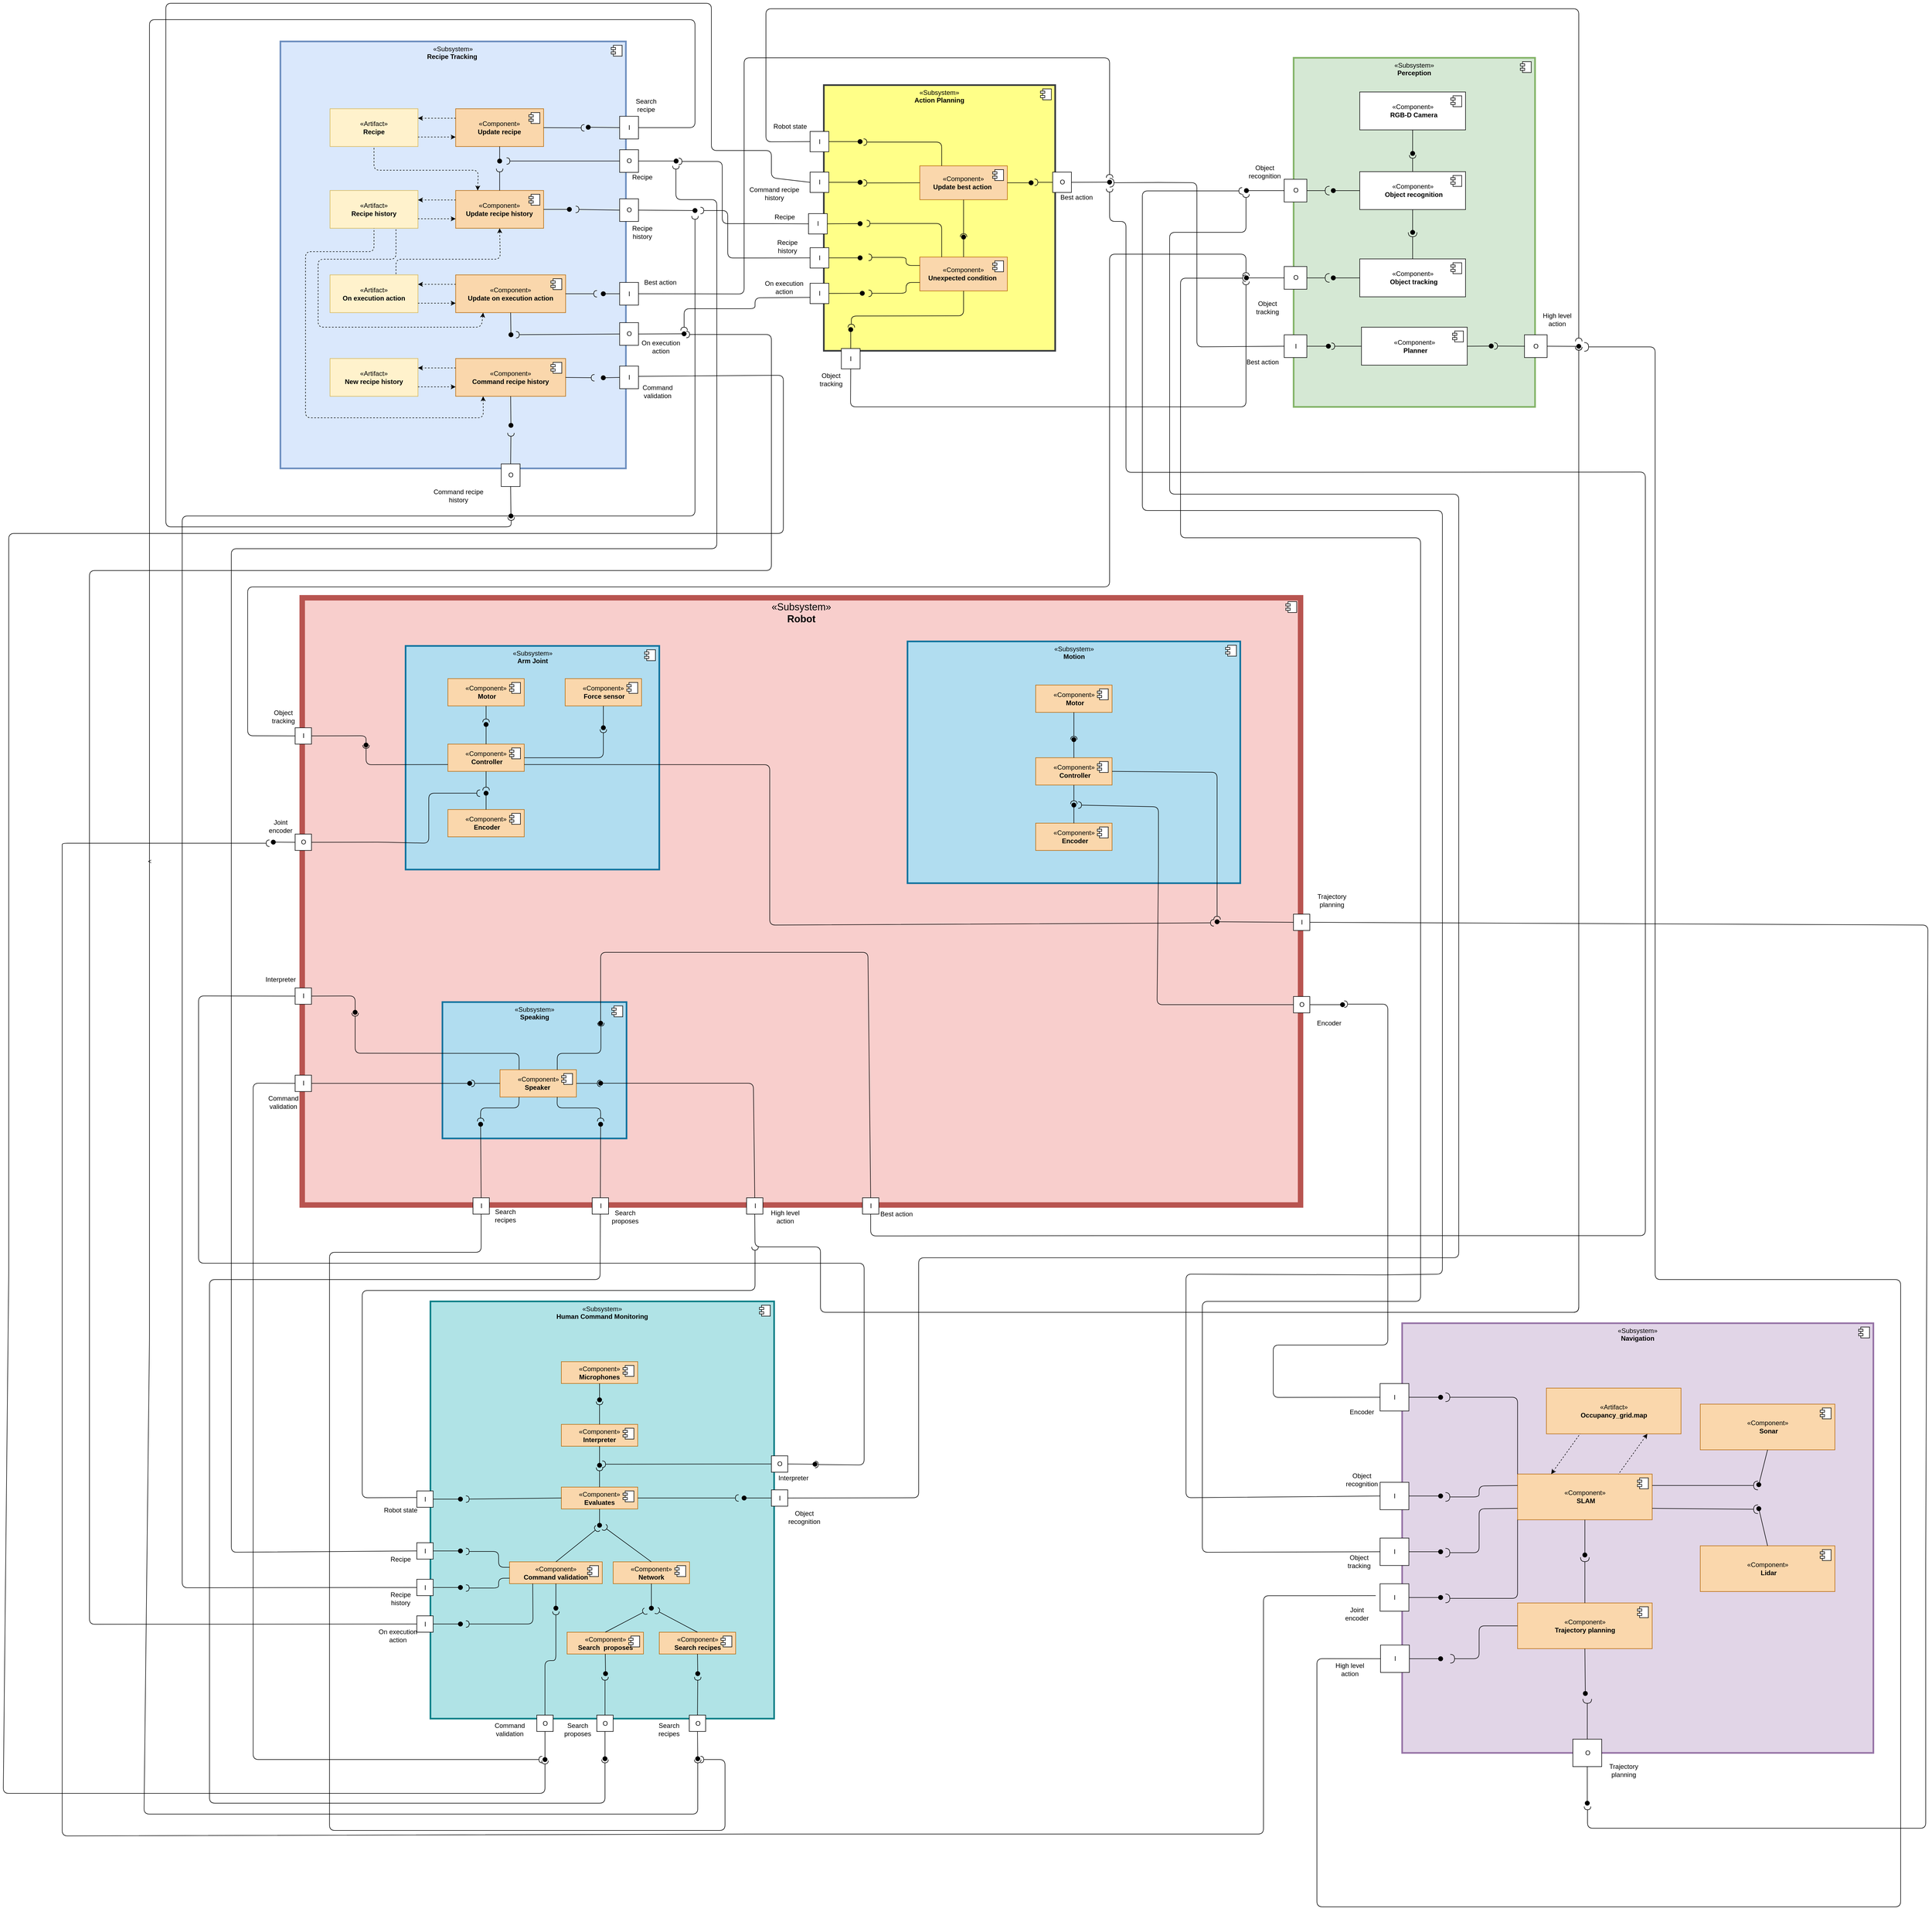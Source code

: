 <mxfile>
    <diagram id="rZBlJqordZwcVW4WQWPS" name="Page-3">
        <mxGraphModel dx="6575" dy="3343" grid="1" gridSize="10" guides="1" tooltips="1" connect="1" arrows="1" fold="1" page="1" pageScale="1" pageWidth="1169" pageHeight="827" math="0" shadow="0">
            <root>
                <mxCell id="0"/>
                <mxCell id="1" parent="0"/>
                <mxCell id="zbTVWW9ffhoS-3JDzZbq-1" value="&lt;font style=&quot;font-size: 18px;&quot;&gt;«Subsystem»&lt;br&gt;&lt;/font&gt;&lt;div&gt;&lt;span style=&quot;font-size: 18px;&quot;&gt;&lt;b&gt;Robot&lt;/b&gt;&lt;/span&gt;&lt;/div&gt;" style="html=1;dropTarget=0;whiteSpace=wrap;fillColor=#f8cecc;align=center;verticalAlign=top;strokeWidth=10;strokeColor=#b85450;" parent="1" vertex="1">
                    <mxGeometry x="-1192" y="1420" width="1830" height="1113.25" as="geometry"/>
                </mxCell>
                <mxCell id="zbTVWW9ffhoS-3JDzZbq-2" value="" style="shape=module;jettyWidth=8;jettyHeight=4;" parent="zbTVWW9ffhoS-3JDzZbq-1" vertex="1">
                    <mxGeometry x="1" width="20" height="20" relative="1" as="geometry">
                        <mxPoint x="-27" y="7" as="offset"/>
                    </mxGeometry>
                </mxCell>
                <mxCell id="J9GQ3kJpa3rQHrEb59Gv-1" value="«Subsystem»&lt;br&gt;&lt;div&gt;&lt;b&gt;Motion&lt;/b&gt;&lt;/div&gt;&lt;div&gt;&lt;b&gt;&lt;br&gt;&lt;/b&gt;&lt;/div&gt;" style="html=1;dropTarget=0;whiteSpace=wrap;fillColor=#b1ddf0;align=center;verticalAlign=top;strokeWidth=3;strokeColor=#10739e;" parent="1" vertex="1">
                    <mxGeometry x="-82.5" y="1500" width="610" height="443.25" as="geometry"/>
                </mxCell>
                <mxCell id="J9GQ3kJpa3rQHrEb59Gv-2" value="" style="shape=module;jettyWidth=8;jettyHeight=4;" parent="J9GQ3kJpa3rQHrEb59Gv-1" vertex="1">
                    <mxGeometry x="1" width="20" height="20" relative="1" as="geometry">
                        <mxPoint x="-27" y="7" as="offset"/>
                    </mxGeometry>
                </mxCell>
                <mxCell id="J9GQ3kJpa3rQHrEb59Gv-13" value="«Component»&lt;br&gt;&lt;b&gt;&amp;nbsp;Motor&lt;/b&gt;" style="html=1;dropTarget=0;whiteSpace=wrap;fillColor=#fad7ac;strokeColor=#b46504;" parent="1" vertex="1">
                    <mxGeometry x="152.5" y="1580" width="140" height="50" as="geometry"/>
                </mxCell>
                <mxCell id="J9GQ3kJpa3rQHrEb59Gv-14" value="" style="shape=module;jettyWidth=8;jettyHeight=4;" parent="J9GQ3kJpa3rQHrEb59Gv-13" vertex="1">
                    <mxGeometry x="1" width="20" height="20" relative="1" as="geometry">
                        <mxPoint x="-27" y="7" as="offset"/>
                    </mxGeometry>
                </mxCell>
                <mxCell id="J9GQ3kJpa3rQHrEb59Gv-15" value="«Component»&lt;br&gt;&lt;b&gt;&amp;nbsp;Encoder&lt;/b&gt;" style="html=1;dropTarget=0;whiteSpace=wrap;fillColor=#fad7ac;strokeColor=#b46504;" parent="1" vertex="1">
                    <mxGeometry x="152.5" y="1833.25" width="140" height="50" as="geometry"/>
                </mxCell>
                <mxCell id="J9GQ3kJpa3rQHrEb59Gv-16" value="" style="shape=module;jettyWidth=8;jettyHeight=4;" parent="J9GQ3kJpa3rQHrEb59Gv-15" vertex="1">
                    <mxGeometry x="1" width="20" height="20" relative="1" as="geometry">
                        <mxPoint x="-27" y="7" as="offset"/>
                    </mxGeometry>
                </mxCell>
                <mxCell id="J9GQ3kJpa3rQHrEb59Gv-17" value="«Component»&lt;br&gt;&lt;b&gt;&amp;nbsp;Controller&lt;/b&gt;" style="html=1;dropTarget=0;whiteSpace=wrap;fillColor=#fad7ac;strokeColor=#b46504;" parent="1" vertex="1">
                    <mxGeometry x="152.5" y="1713.25" width="140" height="50" as="geometry"/>
                </mxCell>
                <mxCell id="J9GQ3kJpa3rQHrEb59Gv-18" value="" style="shape=module;jettyWidth=8;jettyHeight=4;" parent="J9GQ3kJpa3rQHrEb59Gv-17" vertex="1">
                    <mxGeometry x="1" width="20" height="20" relative="1" as="geometry">
                        <mxPoint x="-27" y="7" as="offset"/>
                    </mxGeometry>
                </mxCell>
                <mxCell id="J9GQ3kJpa3rQHrEb59Gv-19" value="" style="html=1;verticalAlign=bottom;labelBackgroundColor=none;endArrow=oval;endFill=1;endSize=8;exitX=0.5;exitY=0;exitDx=0;exitDy=0;" parent="1" source="J9GQ3kJpa3rQHrEb59Gv-15" edge="1">
                    <mxGeometry width="160" relative="1" as="geometry">
                        <mxPoint x="-27.5" y="1758.25" as="sourcePoint"/>
                        <mxPoint x="222.5" y="1800" as="targetPoint"/>
                        <Array as="points"/>
                    </mxGeometry>
                </mxCell>
                <mxCell id="J9GQ3kJpa3rQHrEb59Gv-20" value="" style="html=1;verticalAlign=bottom;labelBackgroundColor=none;endArrow=halfCircle;endFill=0;endSize=4;exitX=0.5;exitY=1;exitDx=0;exitDy=0;" parent="1" source="J9GQ3kJpa3rQHrEb59Gv-17" edge="1">
                    <mxGeometry width="160" relative="1" as="geometry">
                        <mxPoint x="-197.5" y="1768.25" as="sourcePoint"/>
                        <mxPoint x="222.5" y="1798.25" as="targetPoint"/>
                    </mxGeometry>
                </mxCell>
                <mxCell id="J9GQ3kJpa3rQHrEb59Gv-21" value="" style="html=1;verticalAlign=bottom;labelBackgroundColor=none;endArrow=oval;endFill=1;endSize=8;exitX=0.5;exitY=0;exitDx=0;exitDy=0;" parent="1" source="J9GQ3kJpa3rQHrEb59Gv-17" edge="1">
                    <mxGeometry width="160" relative="1" as="geometry">
                        <mxPoint x="222.43" y="1695.25" as="sourcePoint"/>
                        <mxPoint x="222.43" y="1680" as="targetPoint"/>
                        <Array as="points"/>
                    </mxGeometry>
                </mxCell>
                <mxCell id="J9GQ3kJpa3rQHrEb59Gv-22" value="" style="html=1;verticalAlign=bottom;labelBackgroundColor=none;endArrow=halfCircle;endFill=0;endSize=4;exitX=0.5;exitY=1;exitDx=0;exitDy=0;" parent="1" edge="1">
                    <mxGeometry width="160" relative="1" as="geometry">
                        <mxPoint x="222.5" y="1630" as="sourcePoint"/>
                        <mxPoint x="222.5" y="1680" as="targetPoint"/>
                    </mxGeometry>
                </mxCell>
                <mxCell id="J9GQ3kJpa3rQHrEb59Gv-26" value="O" style="html=1;rounded=0;direction=west;flipV=1;flipH=0;" parent="1" vertex="1">
                    <mxGeometry x="625" y="2151" width="30" height="30" as="geometry"/>
                </mxCell>
                <mxCell id="J9GQ3kJpa3rQHrEb59Gv-27" value="" style="html=1;verticalAlign=bottom;labelBackgroundColor=none;endArrow=halfCircle;endFill=0;endSize=4;exitX=1;exitY=0.5;exitDx=0;exitDy=0;" parent="1" source="J9GQ3kJpa3rQHrEb59Gv-26" edge="1">
                    <mxGeometry width="160" relative="1" as="geometry">
                        <mxPoint x="287.5" y="1773.25" as="sourcePoint"/>
                        <mxPoint x="230.5" y="1800" as="targetPoint"/>
                        <Array as="points">
                            <mxPoint x="375" y="2166"/>
                            <mxPoint x="377.5" y="1913.25"/>
                            <mxPoint x="377.5" y="1803.25"/>
                        </Array>
                    </mxGeometry>
                </mxCell>
                <mxCell id="J9GQ3kJpa3rQHrEb59Gv-28" value="" style="html=1;verticalAlign=bottom;labelBackgroundColor=none;endArrow=oval;endFill=1;endSize=8;exitX=0;exitY=0.5;exitDx=0;exitDy=0;" parent="1" source="J9GQ3kJpa3rQHrEb59Gv-26" edge="1">
                    <mxGeometry width="160" relative="1" as="geometry">
                        <mxPoint x="77.5" y="1973.25" as="sourcePoint"/>
                        <mxPoint x="715" y="2166" as="targetPoint"/>
                        <Array as="points"/>
                    </mxGeometry>
                </mxCell>
                <mxCell id="J9GQ3kJpa3rQHrEb59Gv-29" value="I" style="html=1;rounded=0;direction=west;flipV=1;flipH=0;" parent="1" vertex="1">
                    <mxGeometry x="625" y="2000" width="30" height="30" as="geometry"/>
                </mxCell>
                <mxCell id="J9GQ3kJpa3rQHrEb59Gv-30" value="" style="html=1;verticalAlign=bottom;labelBackgroundColor=none;endArrow=oval;endFill=1;endSize=8;exitX=1;exitY=0.5;exitDx=0;exitDy=0;" parent="1" source="J9GQ3kJpa3rQHrEb59Gv-29" edge="1">
                    <mxGeometry width="160" relative="1" as="geometry">
                        <mxPoint x="503.5" y="1738.25" as="sourcePoint"/>
                        <mxPoint x="485" y="2014" as="targetPoint"/>
                        <Array as="points"/>
                    </mxGeometry>
                </mxCell>
                <mxCell id="J9GQ3kJpa3rQHrEb59Gv-31" value="" style="html=1;verticalAlign=bottom;labelBackgroundColor=none;endArrow=halfCircle;endFill=0;endSize=4;exitX=1;exitY=0.5;exitDx=0;exitDy=0;" parent="1" source="J9GQ3kJpa3rQHrEb59Gv-17" edge="1">
                    <mxGeometry width="160" relative="1" as="geometry">
                        <mxPoint x="336.5" y="1573.25" as="sourcePoint"/>
                        <mxPoint x="485" y="2010" as="targetPoint"/>
                        <Array as="points">
                            <mxPoint x="485" y="1740"/>
                        </Array>
                    </mxGeometry>
                </mxCell>
                <mxCell id="J9GQ3kJpa3rQHrEb59Gv-34" value="Encoder" style="text;html=1;align=center;verticalAlign=middle;resizable=0;points=[];autosize=1;strokeColor=none;fillColor=none;" parent="1" vertex="1">
                    <mxGeometry x="655" y="2185.25" width="70" height="30" as="geometry"/>
                </mxCell>
                <mxCell id="J9GQ3kJpa3rQHrEb59Gv-35" value="Trajectory&lt;div&gt;planning&lt;/div&gt;" style="text;html=1;align=center;verticalAlign=middle;resizable=0;points=[];autosize=1;strokeColor=none;fillColor=none;flipV=0;" parent="1" vertex="1">
                    <mxGeometry x="655" y="1955" width="80" height="40" as="geometry"/>
                </mxCell>
                <mxCell id="VIte-HlVcSV3aP0YhBVb-1" value="«Subsystem»&lt;br&gt;&lt;div&gt;&lt;b&gt;Arm Joint&lt;/b&gt;&lt;/div&gt;&lt;div&gt;&lt;b&gt;&lt;br&gt;&lt;/b&gt;&lt;/div&gt;" style="html=1;dropTarget=0;whiteSpace=wrap;fillColor=#b1ddf0;align=center;verticalAlign=top;strokeWidth=3;strokeColor=#10739e;" parent="1" vertex="1">
                    <mxGeometry x="-1002.5" y="1508.25" width="465" height="410" as="geometry"/>
                </mxCell>
                <mxCell id="VIte-HlVcSV3aP0YhBVb-2" value="" style="shape=module;jettyWidth=8;jettyHeight=4;" parent="VIte-HlVcSV3aP0YhBVb-1" vertex="1">
                    <mxGeometry x="1" width="20" height="20" relative="1" as="geometry">
                        <mxPoint x="-27" y="7" as="offset"/>
                    </mxGeometry>
                </mxCell>
                <mxCell id="VIte-HlVcSV3aP0YhBVb-3" value="«Component»&lt;br&gt;&lt;b&gt;&amp;nbsp;Force sensor&lt;/b&gt;" style="html=1;dropTarget=0;whiteSpace=wrap;fillColor=#fad7ac;strokeColor=#b46504;" parent="1" vertex="1">
                    <mxGeometry x="-710" y="1568.25" width="140" height="50" as="geometry"/>
                </mxCell>
                <mxCell id="VIte-HlVcSV3aP0YhBVb-4" value="" style="shape=module;jettyWidth=8;jettyHeight=4;" parent="VIte-HlVcSV3aP0YhBVb-3" vertex="1">
                    <mxGeometry x="1" width="20" height="20" relative="1" as="geometry">
                        <mxPoint x="-27" y="7" as="offset"/>
                    </mxGeometry>
                </mxCell>
                <mxCell id="VIte-HlVcSV3aP0YhBVb-5" value="«Component»&lt;br&gt;&lt;b&gt;&amp;nbsp;Motor&lt;/b&gt;" style="html=1;dropTarget=0;whiteSpace=wrap;fillColor=#fad7ac;strokeColor=#b46504;" parent="1" vertex="1">
                    <mxGeometry x="-925" y="1568.25" width="140" height="50" as="geometry"/>
                </mxCell>
                <mxCell id="VIte-HlVcSV3aP0YhBVb-6" value="" style="shape=module;jettyWidth=8;jettyHeight=4;" parent="VIte-HlVcSV3aP0YhBVb-5" vertex="1">
                    <mxGeometry x="1" width="20" height="20" relative="1" as="geometry">
                        <mxPoint x="-27" y="7" as="offset"/>
                    </mxGeometry>
                </mxCell>
                <mxCell id="VIte-HlVcSV3aP0YhBVb-7" value="«Component»&lt;br&gt;&lt;b&gt;&amp;nbsp;Encoder&lt;/b&gt;" style="html=1;dropTarget=0;whiteSpace=wrap;fillColor=#fad7ac;strokeColor=#b46504;" parent="1" vertex="1">
                    <mxGeometry x="-925" y="1808.25" width="140" height="50" as="geometry"/>
                </mxCell>
                <mxCell id="VIte-HlVcSV3aP0YhBVb-8" value="" style="shape=module;jettyWidth=8;jettyHeight=4;" parent="VIte-HlVcSV3aP0YhBVb-7" vertex="1">
                    <mxGeometry x="1" width="20" height="20" relative="1" as="geometry">
                        <mxPoint x="-27" y="7" as="offset"/>
                    </mxGeometry>
                </mxCell>
                <mxCell id="VIte-HlVcSV3aP0YhBVb-9" value="«Component»&lt;br&gt;&lt;b&gt;&amp;nbsp;Controller&lt;/b&gt;" style="html=1;dropTarget=0;whiteSpace=wrap;fillColor=#fad7ac;strokeColor=#b46504;" parent="1" vertex="1">
                    <mxGeometry x="-925" y="1688.25" width="140" height="50" as="geometry"/>
                </mxCell>
                <mxCell id="VIte-HlVcSV3aP0YhBVb-10" value="" style="shape=module;jettyWidth=8;jettyHeight=4;" parent="VIte-HlVcSV3aP0YhBVb-9" vertex="1">
                    <mxGeometry x="1" width="20" height="20" relative="1" as="geometry">
                        <mxPoint x="-27" y="7" as="offset"/>
                    </mxGeometry>
                </mxCell>
                <mxCell id="VIte-HlVcSV3aP0YhBVb-11" value="" style="html=1;verticalAlign=bottom;labelBackgroundColor=none;endArrow=oval;endFill=1;endSize=8;exitX=0.5;exitY=0;exitDx=0;exitDy=0;" parent="1" source="VIte-HlVcSV3aP0YhBVb-7" edge="1">
                    <mxGeometry width="160" relative="1" as="geometry">
                        <mxPoint x="-1160" y="1733.25" as="sourcePoint"/>
                        <mxPoint x="-855" y="1778.25" as="targetPoint"/>
                        <Array as="points"/>
                    </mxGeometry>
                </mxCell>
                <mxCell id="VIte-HlVcSV3aP0YhBVb-12" value="" style="html=1;verticalAlign=bottom;labelBackgroundColor=none;endArrow=halfCircle;endFill=0;endSize=4;exitX=0.5;exitY=1;exitDx=0;exitDy=0;" parent="1" source="VIte-HlVcSV3aP0YhBVb-9" edge="1">
                    <mxGeometry width="160" relative="1" as="geometry">
                        <mxPoint x="-1330" y="1743.25" as="sourcePoint"/>
                        <mxPoint x="-855" y="1773.25" as="targetPoint"/>
                    </mxGeometry>
                </mxCell>
                <mxCell id="VIte-HlVcSV3aP0YhBVb-13" value="" style="html=1;verticalAlign=bottom;labelBackgroundColor=none;endArrow=oval;endFill=1;endSize=8;exitX=0.5;exitY=0;exitDx=0;exitDy=0;" parent="1" source="VIte-HlVcSV3aP0YhBVb-9" edge="1">
                    <mxGeometry width="160" relative="1" as="geometry">
                        <mxPoint x="-845" y="1818.25" as="sourcePoint"/>
                        <mxPoint x="-855" y="1652.25" as="targetPoint"/>
                        <Array as="points"/>
                    </mxGeometry>
                </mxCell>
                <mxCell id="VIte-HlVcSV3aP0YhBVb-14" value="" style="html=1;verticalAlign=bottom;labelBackgroundColor=none;endArrow=halfCircle;endFill=0;endSize=4;exitX=0.5;exitY=1;exitDx=0;exitDy=0;" parent="1" source="VIte-HlVcSV3aP0YhBVb-5" edge="1">
                    <mxGeometry width="160" relative="1" as="geometry">
                        <mxPoint x="-845" y="1748.25" as="sourcePoint"/>
                        <mxPoint x="-855" y="1648.25" as="targetPoint"/>
                    </mxGeometry>
                </mxCell>
                <mxCell id="VIte-HlVcSV3aP0YhBVb-15" value="" style="html=1;verticalAlign=bottom;labelBackgroundColor=none;endArrow=oval;endFill=1;endSize=8;exitX=0.5;exitY=1;exitDx=0;exitDy=0;" parent="1" source="VIte-HlVcSV3aP0YhBVb-3" edge="1">
                    <mxGeometry width="160" relative="1" as="geometry">
                        <mxPoint x="-845" y="1698.25" as="sourcePoint"/>
                        <mxPoint x="-640" y="1658.25" as="targetPoint"/>
                        <Array as="points"/>
                    </mxGeometry>
                </mxCell>
                <mxCell id="VIte-HlVcSV3aP0YhBVb-16" value="" style="html=1;verticalAlign=bottom;labelBackgroundColor=none;endArrow=halfCircle;endFill=0;endSize=4;exitX=1;exitY=0.5;exitDx=0;exitDy=0;" parent="1" source="VIte-HlVcSV3aP0YhBVb-9" edge="1">
                    <mxGeometry width="160" relative="1" as="geometry">
                        <mxPoint x="-845" y="1748.25" as="sourcePoint"/>
                        <mxPoint x="-640" y="1661.25" as="targetPoint"/>
                        <Array as="points">
                            <mxPoint x="-640" y="1713.25"/>
                        </Array>
                    </mxGeometry>
                </mxCell>
                <mxCell id="VIte-HlVcSV3aP0YhBVb-17" value="O" style="html=1;rounded=0;direction=west;flipV=1;flipH=0;" parent="1" vertex="1">
                    <mxGeometry x="-1205" y="1853.25" width="30" height="30" as="geometry"/>
                </mxCell>
                <mxCell id="VIte-HlVcSV3aP0YhBVb-18" value="I" style="html=1;rounded=0;direction=west;flipV=1;flipH=0;" parent="1" vertex="1">
                    <mxGeometry x="-1205" y="1658.25" width="30" height="30" as="geometry"/>
                </mxCell>
                <mxCell id="VIte-HlVcSV3aP0YhBVb-19" value="" style="html=1;verticalAlign=bottom;labelBackgroundColor=none;endArrow=halfCircle;endFill=0;endSize=4;exitX=0;exitY=0.5;exitDx=0;exitDy=0;" parent="1" source="VIte-HlVcSV3aP0YhBVb-17" edge="1">
                    <mxGeometry width="160" relative="1" as="geometry">
                        <mxPoint x="-845" y="1748.25" as="sourcePoint"/>
                        <mxPoint x="-866" y="1778.25" as="targetPoint"/>
                        <Array as="points">
                            <mxPoint x="-1045" y="1868"/>
                            <mxPoint x="-960" y="1870"/>
                            <mxPoint x="-960" y="1778.25"/>
                        </Array>
                    </mxGeometry>
                </mxCell>
                <mxCell id="VIte-HlVcSV3aP0YhBVb-20" value="" style="html=1;verticalAlign=bottom;labelBackgroundColor=none;endArrow=oval;endFill=1;endSize=8;exitX=1;exitY=0.5;exitDx=0;exitDy=0;" parent="1" source="VIte-HlVcSV3aP0YhBVb-17" edge="1">
                    <mxGeometry width="160" relative="1" as="geometry">
                        <mxPoint x="-845" y="1818.25" as="sourcePoint"/>
                        <mxPoint x="-1245" y="1868" as="targetPoint"/>
                        <Array as="points"/>
                    </mxGeometry>
                </mxCell>
                <mxCell id="VIte-HlVcSV3aP0YhBVb-21" value="" style="html=1;verticalAlign=bottom;labelBackgroundColor=none;endArrow=oval;endFill=1;endSize=8;exitX=0;exitY=0.5;exitDx=0;exitDy=0;" parent="1" source="VIte-HlVcSV3aP0YhBVb-18" edge="1">
                    <mxGeometry width="160" relative="1" as="geometry">
                        <mxPoint x="-845" y="1818.25" as="sourcePoint"/>
                        <mxPoint x="-1075" y="1690" as="targetPoint"/>
                        <Array as="points">
                            <mxPoint x="-1075" y="1673"/>
                        </Array>
                    </mxGeometry>
                </mxCell>
                <mxCell id="VIte-HlVcSV3aP0YhBVb-22" value="" style="html=1;verticalAlign=bottom;labelBackgroundColor=none;endArrow=halfCircle;endFill=0;endSize=4;exitX=0;exitY=0.75;exitDx=0;exitDy=0;" parent="1" source="VIte-HlVcSV3aP0YhBVb-9" edge="1">
                    <mxGeometry width="160" relative="1" as="geometry">
                        <mxPoint x="-1002.5" y="1738.25" as="sourcePoint"/>
                        <mxPoint x="-1075" y="1690" as="targetPoint"/>
                        <Array as="points">
                            <mxPoint x="-1075" y="1726"/>
                        </Array>
                    </mxGeometry>
                </mxCell>
                <mxCell id="VIte-HlVcSV3aP0YhBVb-23" value="Joint&lt;div&gt;&lt;div&gt;encoder&lt;/div&gt;&lt;/div&gt;" style="text;html=1;align=center;verticalAlign=middle;resizable=0;points=[];autosize=1;strokeColor=none;fillColor=none;" parent="1" vertex="1">
                    <mxGeometry x="-1267" y="1819" width="70" height="40" as="geometry"/>
                </mxCell>
                <mxCell id="VIte-HlVcSV3aP0YhBVb-24" value="Object&lt;div&gt;tracking&lt;/div&gt;" style="text;html=1;align=center;verticalAlign=middle;resizable=0;points=[];autosize=1;strokeColor=none;fillColor=none;" parent="1" vertex="1">
                    <mxGeometry x="-1262" y="1618.25" width="70" height="40" as="geometry"/>
                </mxCell>
                <mxCell id="VIte-HlVcSV3aP0YhBVb-27" value="" style="html=1;verticalAlign=bottom;labelBackgroundColor=none;endArrow=halfCircle;endFill=0;endSize=4;exitX=1;exitY=0.75;exitDx=0;exitDy=0;" parent="1" source="VIte-HlVcSV3aP0YhBVb-9" edge="1">
                    <mxGeometry width="160" relative="1" as="geometry">
                        <mxPoint x="-800.4" y="1723.25" as="sourcePoint"/>
                        <mxPoint x="479" y="2016" as="targetPoint"/>
                        <Array as="points">
                            <mxPoint x="-335" y="1726"/>
                            <mxPoint x="-335" y="2020"/>
                        </Array>
                    </mxGeometry>
                </mxCell>
                <mxCell id="ctOz3yrLCLvz_GtlXpff-1" value="«Subsystem»&lt;br&gt;&lt;div&gt;&lt;b&gt;Speaking&lt;/b&gt;&lt;/div&gt;" style="html=1;dropTarget=0;whiteSpace=wrap;fillColor=#b1ddf0;align=center;verticalAlign=top;strokeWidth=3;strokeColor=#10739e;" parent="1" vertex="1">
                    <mxGeometry x="-935" y="2161.25" width="337.5" height="250" as="geometry"/>
                </mxCell>
                <mxCell id="ctOz3yrLCLvz_GtlXpff-2" value="" style="shape=module;jettyWidth=8;jettyHeight=4;" parent="ctOz3yrLCLvz_GtlXpff-1" vertex="1">
                    <mxGeometry x="1" width="20" height="20" relative="1" as="geometry">
                        <mxPoint x="-27" y="7" as="offset"/>
                    </mxGeometry>
                </mxCell>
                <mxCell id="ctOz3yrLCLvz_GtlXpff-3" value="«Component»&lt;br&gt;&lt;b&gt;Speaker&amp;nbsp;&lt;/b&gt;" style="html=1;dropTarget=0;whiteSpace=wrap;fillColor=#fad7ac;strokeColor=#b46504;" parent="1" vertex="1">
                    <mxGeometry x="-829.5" y="2285.25" width="140" height="50" as="geometry"/>
                </mxCell>
                <mxCell id="ctOz3yrLCLvz_GtlXpff-4" value="" style="shape=module;jettyWidth=8;jettyHeight=4;" parent="ctOz3yrLCLvz_GtlXpff-3" vertex="1">
                    <mxGeometry x="1" width="20" height="20" relative="1" as="geometry">
                        <mxPoint x="-27" y="7" as="offset"/>
                    </mxGeometry>
                </mxCell>
                <mxCell id="ctOz3yrLCLvz_GtlXpff-5" value="I" style="html=1;rounded=0;direction=west;flipV=1;flipH=0;" parent="1" vertex="1">
                    <mxGeometry x="-1205" y="2135.25" width="30" height="30" as="geometry"/>
                </mxCell>
                <mxCell id="ctOz3yrLCLvz_GtlXpff-6" value="I" style="html=1;rounded=0;direction=west;flipV=1;flipH=0;" parent="1" vertex="1">
                    <mxGeometry x="-165" y="2520" width="30" height="30" as="geometry"/>
                </mxCell>
                <mxCell id="ctOz3yrLCLvz_GtlXpff-7" value="" style="html=1;verticalAlign=bottom;labelBackgroundColor=none;endArrow=oval;endFill=1;endSize=8;exitX=0.5;exitY=1;exitDx=0;exitDy=0;" parent="1" source="ctOz3yrLCLvz_GtlXpff-6" edge="1">
                    <mxGeometry width="160" relative="1" as="geometry">
                        <mxPoint x="-81.5" y="1954.25" as="sourcePoint"/>
                        <mxPoint x="-645" y="2200" as="targetPoint"/>
                        <Array as="points">
                            <mxPoint x="-155" y="2070"/>
                            <mxPoint x="-645" y="2070"/>
                        </Array>
                    </mxGeometry>
                </mxCell>
                <mxCell id="ctOz3yrLCLvz_GtlXpff-8" value="" style="html=1;verticalAlign=bottom;labelBackgroundColor=none;endArrow=oval;endFill=1;endSize=8;exitX=0;exitY=0.5;exitDx=0;exitDy=0;" parent="1" source="ctOz3yrLCLvz_GtlXpff-5" edge="1">
                    <mxGeometry width="160" relative="1" as="geometry">
                        <mxPoint x="-635.5" y="2175.25" as="sourcePoint"/>
                        <mxPoint x="-1095" y="2180" as="targetPoint"/>
                        <Array as="points">
                            <mxPoint x="-1095" y="2150"/>
                        </Array>
                    </mxGeometry>
                </mxCell>
                <mxCell id="ctOz3yrLCLvz_GtlXpff-9" value="" style="html=1;verticalAlign=bottom;labelBackgroundColor=none;endArrow=halfCircle;endFill=0;endSize=4;exitX=0.25;exitY=0;exitDx=0;exitDy=0;" parent="1" source="ctOz3yrLCLvz_GtlXpff-3" edge="1">
                    <mxGeometry width="160" relative="1" as="geometry">
                        <mxPoint x="-653.5" y="1717.25" as="sourcePoint"/>
                        <mxPoint x="-1095" y="2181" as="targetPoint"/>
                        <Array as="points">
                            <mxPoint x="-794.5" y="2255.25"/>
                            <mxPoint x="-1095" y="2255"/>
                            <mxPoint x="-1095" y="2210"/>
                        </Array>
                    </mxGeometry>
                </mxCell>
                <mxCell id="ctOz3yrLCLvz_GtlXpff-10" value="" style="html=1;verticalAlign=bottom;labelBackgroundColor=none;endArrow=halfCircle;endFill=0;endSize=4;exitX=0.75;exitY=0;exitDx=0;exitDy=0;" parent="1" source="ctOz3yrLCLvz_GtlXpff-3" edge="1">
                    <mxGeometry width="160" relative="1" as="geometry">
                        <mxPoint x="-710" y="2065.25" as="sourcePoint"/>
                        <mxPoint x="-644.5" y="2199.25" as="targetPoint"/>
                        <Array as="points">
                            <mxPoint x="-724.5" y="2255.25"/>
                            <mxPoint x="-644.5" y="2255.25"/>
                        </Array>
                    </mxGeometry>
                </mxCell>
                <mxCell id="ctOz3yrLCLvz_GtlXpff-11" value="I" style="html=1;rounded=0;direction=west;flipV=1;flipH=0;" parent="1" vertex="1">
                    <mxGeometry x="-377.5" y="2520" width="30" height="30" as="geometry"/>
                </mxCell>
                <mxCell id="ctOz3yrLCLvz_GtlXpff-12" value="I" style="html=1;rounded=0;direction=west;flipV=1;flipH=0;" parent="1" vertex="1">
                    <mxGeometry x="-1205" y="2295.25" width="30" height="30" as="geometry"/>
                </mxCell>
                <mxCell id="ctOz3yrLCLvz_GtlXpff-13" value="" style="html=1;verticalAlign=bottom;labelBackgroundColor=none;endArrow=oval;endFill=1;endSize=8;exitX=0;exitY=0.5;exitDx=0;exitDy=0;" parent="1" source="ctOz3yrLCLvz_GtlXpff-12" edge="1">
                    <mxGeometry width="160" relative="1" as="geometry">
                        <mxPoint x="-592" y="2320.25" as="sourcePoint"/>
                        <mxPoint x="-885" y="2310.25" as="targetPoint"/>
                        <Array as="points"/>
                    </mxGeometry>
                </mxCell>
                <mxCell id="ctOz3yrLCLvz_GtlXpff-14" value="" style="html=1;verticalAlign=bottom;labelBackgroundColor=none;endArrow=halfCircle;endFill=0;endSize=4;exitX=0;exitY=0.5;exitDx=0;exitDy=0;" parent="1" source="ctOz3yrLCLvz_GtlXpff-3" edge="1">
                    <mxGeometry width="160" relative="1" as="geometry">
                        <mxPoint x="-679" y="2320.25" as="sourcePoint"/>
                        <mxPoint x="-882" y="2310.25" as="targetPoint"/>
                        <Array as="points"/>
                    </mxGeometry>
                </mxCell>
                <mxCell id="ctOz3yrLCLvz_GtlXpff-15" value="I" style="html=1;rounded=0;direction=west;flipV=1;flipH=0;" parent="1" vertex="1">
                    <mxGeometry x="-879" y="2520" width="30" height="30" as="geometry"/>
                </mxCell>
                <mxCell id="ctOz3yrLCLvz_GtlXpff-16" value="I" style="html=1;rounded=0;direction=west;flipV=1;flipH=0;" parent="1" vertex="1">
                    <mxGeometry x="-660.5" y="2520" width="30" height="30" as="geometry"/>
                </mxCell>
                <mxCell id="ctOz3yrLCLvz_GtlXpff-17" value="" style="html=1;verticalAlign=bottom;labelBackgroundColor=none;endArrow=oval;endFill=1;endSize=8;exitX=0.5;exitY=1;exitDx=0;exitDy=0;" parent="1" source="ctOz3yrLCLvz_GtlXpff-15" edge="1">
                    <mxGeometry width="160" relative="1" as="geometry">
                        <mxPoint x="-855" y="2175.25" as="sourcePoint"/>
                        <mxPoint x="-865" y="2385.25" as="targetPoint"/>
                        <Array as="points"/>
                    </mxGeometry>
                </mxCell>
                <mxCell id="ctOz3yrLCLvz_GtlXpff-18" value="" style="html=1;verticalAlign=bottom;labelBackgroundColor=none;endArrow=oval;endFill=1;endSize=8;exitX=0.5;exitY=1;exitDx=0;exitDy=0;" parent="1" source="ctOz3yrLCLvz_GtlXpff-16" edge="1">
                    <mxGeometry width="160" relative="1" as="geometry">
                        <mxPoint x="-845" y="2185.25" as="sourcePoint"/>
                        <mxPoint x="-645" y="2385.25" as="targetPoint"/>
                        <Array as="points"/>
                    </mxGeometry>
                </mxCell>
                <mxCell id="ctOz3yrLCLvz_GtlXpff-19" value="" style="html=1;verticalAlign=bottom;labelBackgroundColor=none;endArrow=halfCircle;endFill=0;endSize=4;exitX=0.75;exitY=1;exitDx=0;exitDy=0;" parent="1" source="ctOz3yrLCLvz_GtlXpff-3" edge="1">
                    <mxGeometry width="160" relative="1" as="geometry">
                        <mxPoint x="-679" y="2320.25" as="sourcePoint"/>
                        <mxPoint x="-645" y="2380" as="targetPoint"/>
                        <Array as="points">
                            <mxPoint x="-725" y="2355.25"/>
                            <mxPoint x="-645" y="2355.25"/>
                        </Array>
                    </mxGeometry>
                </mxCell>
                <mxCell id="ctOz3yrLCLvz_GtlXpff-20" value="" style="html=1;verticalAlign=bottom;labelBackgroundColor=none;endArrow=halfCircle;endFill=0;endSize=4;exitX=0.25;exitY=1;exitDx=0;exitDy=0;" parent="1" source="ctOz3yrLCLvz_GtlXpff-3" edge="1">
                    <mxGeometry width="160" relative="1" as="geometry">
                        <mxPoint x="-669" y="2330.25" as="sourcePoint"/>
                        <mxPoint x="-865" y="2380" as="targetPoint"/>
                        <Array as="points">
                            <mxPoint x="-795" y="2355.25"/>
                            <mxPoint x="-865" y="2355.25"/>
                        </Array>
                    </mxGeometry>
                </mxCell>
                <mxCell id="ctOz3yrLCLvz_GtlXpff-23" value="&lt;div&gt;Command&lt;/div&gt;&lt;div&gt;validation&lt;/div&gt;" style="text;html=1;align=center;verticalAlign=middle;resizable=0;points=[];autosize=1;strokeColor=none;fillColor=none;" parent="1" vertex="1">
                    <mxGeometry x="-1267" y="2325.25" width="80" height="40" as="geometry"/>
                </mxCell>
                <mxCell id="ctOz3yrLCLvz_GtlXpff-24" value="Search proposes" style="text;strokeColor=none;align=center;fillColor=none;html=1;verticalAlign=middle;whiteSpace=wrap;rounded=0;" parent="1" vertex="1">
                    <mxGeometry x="-630" y="2540" width="60" height="30" as="geometry"/>
                </mxCell>
                <mxCell id="ctOz3yrLCLvz_GtlXpff-25" value="&lt;div&gt;Search&lt;/div&gt;&lt;div&gt;recipes&lt;/div&gt;" style="text;html=1;align=center;verticalAlign=middle;resizable=0;points=[];autosize=1;strokeColor=none;fillColor=none;" parent="1" vertex="1">
                    <mxGeometry x="-850" y="2533.25" width="60" height="40" as="geometry"/>
                </mxCell>
                <mxCell id="ctOz3yrLCLvz_GtlXpff-26" value="Interpreter" style="text;html=1;align=center;verticalAlign=middle;resizable=0;points=[];autosize=1;strokeColor=none;fillColor=none;" parent="1" vertex="1">
                    <mxGeometry x="-1272" y="2105.25" width="80" height="30" as="geometry"/>
                </mxCell>
                <mxCell id="ctOz3yrLCLvz_GtlXpff-27" value="Best action" style="text;html=1;align=center;verticalAlign=middle;resizable=0;points=[];autosize=1;strokeColor=none;fillColor=none;" parent="1" vertex="1">
                    <mxGeometry x="-143" y="2535" width="80" height="30" as="geometry"/>
                </mxCell>
                <mxCell id="ctOz3yrLCLvz_GtlXpff-28" value="" style="html=1;verticalAlign=bottom;labelBackgroundColor=none;endArrow=oval;endFill=1;endSize=8;exitX=0.5;exitY=1;exitDx=0;exitDy=0;" parent="1" source="ctOz3yrLCLvz_GtlXpff-11" edge="1">
                    <mxGeometry width="160" relative="1" as="geometry">
                        <mxPoint x="-855" y="2175.25" as="sourcePoint"/>
                        <mxPoint x="-645" y="2310" as="targetPoint"/>
                        <Array as="points">
                            <mxPoint x="-365" y="2310"/>
                        </Array>
                    </mxGeometry>
                </mxCell>
                <mxCell id="ctOz3yrLCLvz_GtlXpff-29" value="" style="html=1;verticalAlign=bottom;labelBackgroundColor=none;endArrow=halfCircle;endFill=0;endSize=4;exitX=1;exitY=0.5;exitDx=0;exitDy=0;" parent="1" source="ctOz3yrLCLvz_GtlXpff-3" edge="1">
                    <mxGeometry width="160" relative="1" as="geometry">
                        <mxPoint x="-820" y="2320.25" as="sourcePoint"/>
                        <mxPoint x="-645" y="2310.25" as="targetPoint"/>
                        <Array as="points"/>
                    </mxGeometry>
                </mxCell>
                <mxCell id="ctOz3yrLCLvz_GtlXpff-30" value="&lt;div&gt;High level&lt;/div&gt;&lt;div&gt;action&lt;/div&gt;" style="text;html=1;align=center;verticalAlign=middle;resizable=0;points=[];autosize=1;strokeColor=none;fillColor=none;" parent="1" vertex="1">
                    <mxGeometry x="-347.5" y="2535" width="80" height="40" as="geometry"/>
                </mxCell>
                <mxCell id="MBLgm2zEIdf73wmwe1oy-1" value="«Subsystem»&lt;br&gt;&lt;b&gt;Human Command Monitoring&lt;/b&gt;" style="html=1;dropTarget=0;whiteSpace=wrap;fillColor=#b0e3e6;align=center;verticalAlign=top;strokeWidth=3;strokeColor=#0e8088;" vertex="1" parent="1">
                    <mxGeometry x="-957" y="2710" width="630" height="765" as="geometry"/>
                </mxCell>
                <mxCell id="MBLgm2zEIdf73wmwe1oy-2" value="" style="shape=module;jettyWidth=8;jettyHeight=4;" vertex="1" parent="MBLgm2zEIdf73wmwe1oy-1">
                    <mxGeometry x="1" width="20" height="20" relative="1" as="geometry">
                        <mxPoint x="-27" y="7" as="offset"/>
                    </mxGeometry>
                </mxCell>
                <mxCell id="MBLgm2zEIdf73wmwe1oy-3" value="«Component»&lt;br&gt;&lt;b&gt;Microphones&lt;/b&gt;" style="html=1;dropTarget=0;whiteSpace=wrap;fillColor=#fad7ac;strokeColor=#b46504;" vertex="1" parent="1">
                    <mxGeometry x="-717" y="2820.5" width="140" height="40" as="geometry"/>
                </mxCell>
                <mxCell id="MBLgm2zEIdf73wmwe1oy-4" value="" style="shape=module;jettyWidth=8;jettyHeight=4;" vertex="1" parent="MBLgm2zEIdf73wmwe1oy-3">
                    <mxGeometry x="1" width="20" height="20" relative="1" as="geometry">
                        <mxPoint x="-27" y="7" as="offset"/>
                    </mxGeometry>
                </mxCell>
                <mxCell id="MBLgm2zEIdf73wmwe1oy-5" value="«Component»&lt;br&gt;&lt;b&gt;Interpreter&lt;/b&gt;" style="html=1;dropTarget=0;whiteSpace=wrap;fillColor=#fad7ac;strokeColor=#b46504;" vertex="1" parent="1">
                    <mxGeometry x="-717" y="2935.5" width="140" height="40" as="geometry"/>
                </mxCell>
                <mxCell id="MBLgm2zEIdf73wmwe1oy-6" value="" style="shape=module;jettyWidth=8;jettyHeight=4;" vertex="1" parent="MBLgm2zEIdf73wmwe1oy-5">
                    <mxGeometry x="1" width="20" height="20" relative="1" as="geometry">
                        <mxPoint x="-27" y="7" as="offset"/>
                    </mxGeometry>
                </mxCell>
                <mxCell id="MBLgm2zEIdf73wmwe1oy-7" value="«Component»&lt;br&gt;&lt;b&gt;Evaluates&lt;/b&gt;" style="html=1;dropTarget=0;whiteSpace=wrap;fillColor=#fad7ac;strokeColor=#b46504;" vertex="1" parent="1">
                    <mxGeometry x="-717" y="3050.5" width="140" height="40" as="geometry"/>
                </mxCell>
                <mxCell id="MBLgm2zEIdf73wmwe1oy-8" value="" style="shape=module;jettyWidth=8;jettyHeight=4;" vertex="1" parent="MBLgm2zEIdf73wmwe1oy-7">
                    <mxGeometry x="1" width="20" height="20" relative="1" as="geometry">
                        <mxPoint x="-27" y="7" as="offset"/>
                    </mxGeometry>
                </mxCell>
                <mxCell id="MBLgm2zEIdf73wmwe1oy-9" value="" style="html=1;verticalAlign=bottom;labelBackgroundColor=none;endArrow=oval;endFill=1;endSize=8;exitX=0.5;exitY=1;exitDx=0;exitDy=0;" edge="1" parent="1" source="MBLgm2zEIdf73wmwe1oy-3">
                    <mxGeometry width="160" relative="1" as="geometry">
                        <mxPoint x="-703" y="2700.5" as="sourcePoint"/>
                        <mxPoint x="-647" y="2890.5" as="targetPoint"/>
                        <Array as="points"/>
                    </mxGeometry>
                </mxCell>
                <mxCell id="MBLgm2zEIdf73wmwe1oy-10" value="" style="html=1;verticalAlign=bottom;labelBackgroundColor=none;endArrow=halfCircle;endFill=0;endSize=4;exitX=0.5;exitY=0;exitDx=0;exitDy=0;" edge="1" parent="1" source="MBLgm2zEIdf73wmwe1oy-5">
                    <mxGeometry width="160" relative="1" as="geometry">
                        <mxPoint x="-703" y="2670.5" as="sourcePoint"/>
                        <mxPoint x="-647" y="2893.5" as="targetPoint"/>
                        <Array as="points"/>
                    </mxGeometry>
                </mxCell>
                <mxCell id="MBLgm2zEIdf73wmwe1oy-11" value="" style="html=1;verticalAlign=bottom;labelBackgroundColor=none;endArrow=oval;endFill=1;endSize=8;exitX=0.5;exitY=1;exitDx=0;exitDy=0;" edge="1" parent="1" source="MBLgm2zEIdf73wmwe1oy-5">
                    <mxGeometry width="160" relative="1" as="geometry">
                        <mxPoint x="-663" y="2995.5" as="sourcePoint"/>
                        <mxPoint x="-647" y="3010.5" as="targetPoint"/>
                        <Array as="points"/>
                    </mxGeometry>
                </mxCell>
                <mxCell id="MBLgm2zEIdf73wmwe1oy-12" value="" style="html=1;verticalAlign=bottom;labelBackgroundColor=none;endArrow=halfCircle;endFill=0;endSize=4;exitX=0.5;exitY=0;exitDx=0;exitDy=0;" edge="1" parent="1" source="MBLgm2zEIdf73wmwe1oy-7">
                    <mxGeometry width="160" relative="1" as="geometry">
                        <mxPoint x="-603" y="3050.5" as="sourcePoint"/>
                        <mxPoint x="-647" y="3014.5" as="targetPoint"/>
                    </mxGeometry>
                </mxCell>
                <mxCell id="MBLgm2zEIdf73wmwe1oy-13" value="I" style="html=1;rounded=0;direction=west;flipV=1;flipH=0;" vertex="1" parent="1">
                    <mxGeometry x="-982" y="3057.5" width="30" height="30" as="geometry"/>
                </mxCell>
                <mxCell id="MBLgm2zEIdf73wmwe1oy-14" value="" style="html=1;verticalAlign=bottom;labelBackgroundColor=none;endArrow=oval;endFill=1;endSize=8;exitX=0;exitY=0.5;exitDx=0;exitDy=0;" edge="1" parent="1" source="MBLgm2zEIdf73wmwe1oy-13">
                    <mxGeometry width="160" relative="1" as="geometry">
                        <mxPoint x="-726" y="3067.5" as="sourcePoint"/>
                        <mxPoint x="-902" y="3072.5" as="targetPoint"/>
                        <Array as="points"/>
                    </mxGeometry>
                </mxCell>
                <mxCell id="MBLgm2zEIdf73wmwe1oy-15" value="" style="html=1;verticalAlign=bottom;labelBackgroundColor=none;endArrow=oval;endFill=1;endSize=8;exitX=0.5;exitY=1;exitDx=0;exitDy=0;" edge="1" parent="1" source="MBLgm2zEIdf73wmwe1oy-7">
                    <mxGeometry width="160" relative="1" as="geometry">
                        <mxPoint x="-567" y="3080.5" as="sourcePoint"/>
                        <mxPoint x="-647" y="3120.5" as="targetPoint"/>
                        <Array as="points"/>
                    </mxGeometry>
                </mxCell>
                <mxCell id="MBLgm2zEIdf73wmwe1oy-16" value="I" style="html=1;rounded=0;direction=west;flipV=1;flipH=0;" vertex="1" parent="1">
                    <mxGeometry x="-982" y="3152.5" width="30" height="30" as="geometry"/>
                </mxCell>
                <mxCell id="MBLgm2zEIdf73wmwe1oy-17" value="" style="html=1;verticalAlign=bottom;labelBackgroundColor=none;endArrow=oval;endFill=1;endSize=8;exitX=0;exitY=0.5;exitDx=0;exitDy=0;" edge="1" parent="1" source="MBLgm2zEIdf73wmwe1oy-16">
                    <mxGeometry width="160" relative="1" as="geometry">
                        <mxPoint x="-942" y="3107.5" as="sourcePoint"/>
                        <mxPoint x="-902" y="3167.5" as="targetPoint"/>
                        <Array as="points"/>
                    </mxGeometry>
                </mxCell>
                <mxCell id="MBLgm2zEIdf73wmwe1oy-18" value="I" style="html=1;rounded=0;direction=west;flipV=1;flipH=0;" vertex="1" parent="1">
                    <mxGeometry x="-982" y="3219.5" width="30" height="30" as="geometry"/>
                </mxCell>
                <mxCell id="MBLgm2zEIdf73wmwe1oy-19" value="" style="html=1;verticalAlign=bottom;labelBackgroundColor=none;endArrow=oval;endFill=1;endSize=8;exitX=0;exitY=0.5;exitDx=0;exitDy=0;" edge="1" parent="1" source="MBLgm2zEIdf73wmwe1oy-18">
                    <mxGeometry width="160" relative="1" as="geometry">
                        <mxPoint x="-942" y="3174.5" as="sourcePoint"/>
                        <mxPoint x="-902" y="3234.5" as="targetPoint"/>
                        <Array as="points"/>
                    </mxGeometry>
                </mxCell>
                <mxCell id="MBLgm2zEIdf73wmwe1oy-20" value="«Component»&lt;br&gt;&lt;b&gt;Command validation&lt;/b&gt;" style="html=1;dropTarget=0;whiteSpace=wrap;fillColor=#fad7ac;strokeColor=#b46504;" vertex="1" parent="1">
                    <mxGeometry x="-812" y="3187.5" width="170" height="40" as="geometry"/>
                </mxCell>
                <mxCell id="MBLgm2zEIdf73wmwe1oy-21" value="" style="shape=module;jettyWidth=8;jettyHeight=4;" vertex="1" parent="MBLgm2zEIdf73wmwe1oy-20">
                    <mxGeometry x="1" width="20" height="20" relative="1" as="geometry">
                        <mxPoint x="-27" y="7" as="offset"/>
                    </mxGeometry>
                </mxCell>
                <mxCell id="MBLgm2zEIdf73wmwe1oy-22" value="" style="html=1;verticalAlign=bottom;labelBackgroundColor=none;endArrow=halfCircle;endFill=0;endSize=4;exitX=0.5;exitY=0;exitDx=0;exitDy=0;" edge="1" parent="1" source="MBLgm2zEIdf73wmwe1oy-20">
                    <mxGeometry width="160" relative="1" as="geometry">
                        <mxPoint x="-399" y="3428.5" as="sourcePoint"/>
                        <mxPoint x="-650" y="3125.5" as="targetPoint"/>
                        <Array as="points"/>
                    </mxGeometry>
                </mxCell>
                <mxCell id="MBLgm2zEIdf73wmwe1oy-23" value="«Component»&lt;br&gt;&lt;b&gt;Network&lt;/b&gt;" style="html=1;dropTarget=0;whiteSpace=wrap;fillColor=#fad7ac;strokeColor=#b46504;" vertex="1" parent="1">
                    <mxGeometry x="-622" y="3187.5" width="140" height="40" as="geometry"/>
                </mxCell>
                <mxCell id="MBLgm2zEIdf73wmwe1oy-24" value="" style="shape=module;jettyWidth=8;jettyHeight=4;" vertex="1" parent="MBLgm2zEIdf73wmwe1oy-23">
                    <mxGeometry x="1" width="20" height="20" relative="1" as="geometry">
                        <mxPoint x="-27" y="7" as="offset"/>
                    </mxGeometry>
                </mxCell>
                <mxCell id="MBLgm2zEIdf73wmwe1oy-25" value="" style="html=1;verticalAlign=bottom;labelBackgroundColor=none;endArrow=halfCircle;endFill=0;endSize=4;exitX=0.5;exitY=0;exitDx=0;exitDy=0;" edge="1" parent="1" source="MBLgm2zEIdf73wmwe1oy-23">
                    <mxGeometry width="160" relative="1" as="geometry">
                        <mxPoint x="-726" y="3197.5" as="sourcePoint"/>
                        <mxPoint x="-639" y="3123.5" as="targetPoint"/>
                        <Array as="points"/>
                    </mxGeometry>
                </mxCell>
                <mxCell id="MBLgm2zEIdf73wmwe1oy-26" value="«Component»&lt;br&gt;&lt;b&gt;Search&amp;nbsp; proposes&lt;/b&gt;" style="html=1;dropTarget=0;whiteSpace=wrap;fillColor=#fad7ac;strokeColor=#b46504;" vertex="1" parent="1">
                    <mxGeometry x="-706.5" y="3316.5" width="140" height="40" as="geometry"/>
                </mxCell>
                <mxCell id="MBLgm2zEIdf73wmwe1oy-27" value="" style="shape=module;jettyWidth=8;jettyHeight=4;" vertex="1" parent="MBLgm2zEIdf73wmwe1oy-26">
                    <mxGeometry x="1" width="20" height="20" relative="1" as="geometry">
                        <mxPoint x="-27" y="7" as="offset"/>
                    </mxGeometry>
                </mxCell>
                <mxCell id="MBLgm2zEIdf73wmwe1oy-28" value="«Component»&lt;br&gt;&lt;b&gt;Search recipes&lt;/b&gt;" style="html=1;dropTarget=0;whiteSpace=wrap;fillColor=#fad7ac;strokeColor=#b46504;" vertex="1" parent="1">
                    <mxGeometry x="-537.5" y="3316.5" width="140" height="40" as="geometry"/>
                </mxCell>
                <mxCell id="MBLgm2zEIdf73wmwe1oy-29" value="" style="shape=module;jettyWidth=8;jettyHeight=4;" vertex="1" parent="MBLgm2zEIdf73wmwe1oy-28">
                    <mxGeometry x="1" width="20" height="20" relative="1" as="geometry">
                        <mxPoint x="-27" y="7" as="offset"/>
                    </mxGeometry>
                </mxCell>
                <mxCell id="MBLgm2zEIdf73wmwe1oy-30" value="" style="html=1;verticalAlign=bottom;labelBackgroundColor=none;endArrow=oval;endFill=1;endSize=8;exitX=0.5;exitY=1;exitDx=0;exitDy=0;" edge="1" parent="1" source="MBLgm2zEIdf73wmwe1oy-20">
                    <mxGeometry width="160" relative="1" as="geometry">
                        <mxPoint x="-637" y="3100.5" as="sourcePoint"/>
                        <mxPoint x="-727" y="3272.5" as="targetPoint"/>
                        <Array as="points"/>
                    </mxGeometry>
                </mxCell>
                <mxCell id="MBLgm2zEIdf73wmwe1oy-31" value="" style="html=1;verticalAlign=bottom;labelBackgroundColor=none;endArrow=halfCircle;endFill=0;endSize=4;exitX=0.5;exitY=0;exitDx=0;exitDy=0;" edge="1" parent="1" source="MBLgm2zEIdf73wmwe1oy-28">
                    <mxGeometry width="160" relative="1" as="geometry">
                        <mxPoint x="-353.5" y="3197.5" as="sourcePoint"/>
                        <mxPoint x="-543" y="3276.5" as="targetPoint"/>
                        <Array as="points"/>
                    </mxGeometry>
                </mxCell>
                <mxCell id="MBLgm2zEIdf73wmwe1oy-32" value="" style="html=1;verticalAlign=bottom;labelBackgroundColor=none;endArrow=halfCircle;endFill=0;endSize=4;exitX=0.5;exitY=0;exitDx=0;exitDy=0;" edge="1" parent="1" source="MBLgm2zEIdf73wmwe1oy-26">
                    <mxGeometry width="160" relative="1" as="geometry">
                        <mxPoint x="-457.5" y="3326.5" as="sourcePoint"/>
                        <mxPoint x="-562" y="3277.5" as="targetPoint"/>
                        <Array as="points"/>
                    </mxGeometry>
                </mxCell>
                <mxCell id="MBLgm2zEIdf73wmwe1oy-33" value="" style="html=1;verticalAlign=bottom;labelBackgroundColor=none;endArrow=halfCircle;endFill=0;endSize=4;exitX=0;exitY=0.5;exitDx=0;exitDy=0;" edge="1" parent="1" source="MBLgm2zEIdf73wmwe1oy-7">
                    <mxGeometry width="160" relative="1" as="geometry">
                        <mxPoint x="-726" y="3197.5" as="sourcePoint"/>
                        <mxPoint x="-892" y="3072.5" as="targetPoint"/>
                        <Array as="points"/>
                    </mxGeometry>
                </mxCell>
                <mxCell id="MBLgm2zEIdf73wmwe1oy-34" value="" style="html=1;verticalAlign=bottom;labelBackgroundColor=none;endArrow=halfCircle;endFill=0;endSize=4;exitX=0;exitY=0.25;exitDx=0;exitDy=0;" edge="1" parent="1" source="MBLgm2zEIdf73wmwe1oy-20">
                    <mxGeometry width="160" relative="1" as="geometry">
                        <mxPoint x="-726" y="3197.5" as="sourcePoint"/>
                        <mxPoint x="-892" y="3168.5" as="targetPoint"/>
                        <Array as="points">
                            <mxPoint x="-832" y="3197.5"/>
                            <mxPoint x="-832" y="3168.5"/>
                        </Array>
                    </mxGeometry>
                </mxCell>
                <mxCell id="MBLgm2zEIdf73wmwe1oy-35" value="" style="html=1;verticalAlign=bottom;labelBackgroundColor=none;endArrow=halfCircle;endFill=0;endSize=4;exitX=0;exitY=0.75;exitDx=0;exitDy=0;" edge="1" parent="1" source="MBLgm2zEIdf73wmwe1oy-20">
                    <mxGeometry width="160" relative="1" as="geometry">
                        <mxPoint x="-716" y="3207.5" as="sourcePoint"/>
                        <mxPoint x="-892" y="3235.5" as="targetPoint"/>
                        <Array as="points">
                            <mxPoint x="-832" y="3217.5"/>
                            <mxPoint x="-832" y="3235.5"/>
                        </Array>
                    </mxGeometry>
                </mxCell>
                <mxCell id="MBLgm2zEIdf73wmwe1oy-36" value="" style="html=1;verticalAlign=bottom;labelBackgroundColor=none;endArrow=oval;endFill=1;endSize=8;exitX=0.5;exitY=1;exitDx=0;exitDy=0;" edge="1" parent="1" source="MBLgm2zEIdf73wmwe1oy-23">
                    <mxGeometry width="160" relative="1" as="geometry">
                        <mxPoint x="-726" y="3237.5" as="sourcePoint"/>
                        <mxPoint x="-552" y="3272.5" as="targetPoint"/>
                        <Array as="points"/>
                    </mxGeometry>
                </mxCell>
                <mxCell id="MBLgm2zEIdf73wmwe1oy-37" value="" style="html=1;verticalAlign=bottom;labelBackgroundColor=none;endArrow=oval;endFill=1;endSize=8;exitX=0.5;exitY=1;exitDx=0;exitDy=0;" edge="1" parent="1" source="MBLgm2zEIdf73wmwe1oy-26">
                    <mxGeometry width="160" relative="1" as="geometry">
                        <mxPoint x="-542" y="3237.5" as="sourcePoint"/>
                        <mxPoint x="-636" y="3392.5" as="targetPoint"/>
                        <Array as="points"/>
                    </mxGeometry>
                </mxCell>
                <mxCell id="MBLgm2zEIdf73wmwe1oy-38" value="" style="html=1;verticalAlign=bottom;labelBackgroundColor=none;endArrow=oval;endFill=1;endSize=8;exitX=0.5;exitY=1;exitDx=0;exitDy=0;" edge="1" parent="1" source="MBLgm2zEIdf73wmwe1oy-28">
                    <mxGeometry width="160" relative="1" as="geometry">
                        <mxPoint x="-626" y="3366.5" as="sourcePoint"/>
                        <mxPoint x="-467" y="3392.5" as="targetPoint"/>
                        <Array as="points"/>
                    </mxGeometry>
                </mxCell>
                <mxCell id="MBLgm2zEIdf73wmwe1oy-39" value="O" style="html=1;rounded=0;direction=west;flipV=1;flipH=0;" vertex="1" parent="1">
                    <mxGeometry x="-762" y="3468.5" width="30" height="30" as="geometry"/>
                </mxCell>
                <mxCell id="MBLgm2zEIdf73wmwe1oy-40" value="" style="html=1;verticalAlign=bottom;labelBackgroundColor=none;endArrow=halfCircle;endFill=0;endSize=4;exitX=0.5;exitY=1;exitDx=0;exitDy=0;" edge="1" parent="1" source="MBLgm2zEIdf73wmwe1oy-39">
                    <mxGeometry width="160" relative="1" as="geometry">
                        <mxPoint x="-327" y="3177.5" as="sourcePoint"/>
                        <mxPoint x="-727" y="3278.5" as="targetPoint"/>
                        <Array as="points">
                            <mxPoint x="-747" y="3368.5"/>
                            <mxPoint x="-727" y="3368.5"/>
                        </Array>
                    </mxGeometry>
                </mxCell>
                <mxCell id="MBLgm2zEIdf73wmwe1oy-41" value="O" style="html=1;rounded=0;direction=west;flipV=1;flipH=0;" vertex="1" parent="1">
                    <mxGeometry x="-652" y="3468.5" width="30" height="30" as="geometry"/>
                </mxCell>
                <mxCell id="MBLgm2zEIdf73wmwe1oy-42" value="O" style="html=1;rounded=0;direction=west;flipV=1;flipH=0;" vertex="1" parent="1">
                    <mxGeometry x="-482.5" y="3468.5" width="30" height="30" as="geometry"/>
                </mxCell>
                <mxCell id="MBLgm2zEIdf73wmwe1oy-43" value="" style="html=1;verticalAlign=bottom;labelBackgroundColor=none;endArrow=halfCircle;endFill=0;endSize=4;exitX=0.5;exitY=1;exitDx=0;exitDy=0;" edge="1" parent="1" source="MBLgm2zEIdf73wmwe1oy-42">
                    <mxGeometry width="160" relative="1" as="geometry">
                        <mxPoint x="-327" y="3177.5" as="sourcePoint"/>
                        <mxPoint x="-467" y="3398.5" as="targetPoint"/>
                        <Array as="points"/>
                    </mxGeometry>
                </mxCell>
                <mxCell id="MBLgm2zEIdf73wmwe1oy-44" value="" style="html=1;verticalAlign=bottom;labelBackgroundColor=none;endArrow=halfCircle;endFill=0;endSize=4;exitX=0.5;exitY=1;exitDx=0;exitDy=0;" edge="1" parent="1" source="MBLgm2zEIdf73wmwe1oy-41">
                    <mxGeometry width="160" relative="1" as="geometry">
                        <mxPoint x="-457" y="3478.5" as="sourcePoint"/>
                        <mxPoint x="-637" y="3398.5" as="targetPoint"/>
                        <Array as="points"/>
                    </mxGeometry>
                </mxCell>
                <mxCell id="MBLgm2zEIdf73wmwe1oy-45" value="&lt;div&gt;Command&lt;/div&gt;&lt;div&gt;validation&lt;/div&gt;" style="text;html=1;align=center;verticalAlign=middle;resizable=0;points=[];autosize=1;strokeColor=none;fillColor=none;" vertex="1" parent="1">
                    <mxGeometry x="-852" y="3475" width="80" height="40" as="geometry"/>
                </mxCell>
                <mxCell id="MBLgm2zEIdf73wmwe1oy-46" value="Search proposes" style="text;strokeColor=none;align=center;fillColor=none;html=1;verticalAlign=middle;whiteSpace=wrap;rounded=0;" vertex="1" parent="1">
                    <mxGeometry x="-717" y="3480" width="60" height="30" as="geometry"/>
                </mxCell>
                <mxCell id="MBLgm2zEIdf73wmwe1oy-47" value="&lt;div&gt;Search&lt;/div&gt;&lt;div&gt;recipes&lt;/div&gt;" style="text;html=1;align=center;verticalAlign=middle;resizable=0;points=[];autosize=1;strokeColor=none;fillColor=none;" vertex="1" parent="1">
                    <mxGeometry x="-550.5" y="3475" width="60" height="40" as="geometry"/>
                </mxCell>
                <mxCell id="MBLgm2zEIdf73wmwe1oy-48" value="" style="html=1;verticalAlign=bottom;labelBackgroundColor=none;endArrow=oval;endFill=1;endSize=8;exitX=0.5;exitY=0;exitDx=0;exitDy=0;" edge="1" parent="1" source="MBLgm2zEIdf73wmwe1oy-41">
                    <mxGeometry width="160" relative="1" as="geometry">
                        <mxPoint x="-626" y="3366.5" as="sourcePoint"/>
                        <mxPoint x="-637" y="3548.5" as="targetPoint"/>
                        <Array as="points"/>
                    </mxGeometry>
                </mxCell>
                <mxCell id="MBLgm2zEIdf73wmwe1oy-49" value="" style="html=1;verticalAlign=bottom;labelBackgroundColor=none;endArrow=oval;endFill=1;endSize=8;exitX=0.5;exitY=0;exitDx=0;exitDy=0;" edge="1" parent="1" source="MBLgm2zEIdf73wmwe1oy-39">
                    <mxGeometry width="160" relative="1" as="geometry">
                        <mxPoint x="-627" y="3508.5" as="sourcePoint"/>
                        <mxPoint x="-747" y="3550" as="targetPoint"/>
                        <Array as="points"/>
                    </mxGeometry>
                </mxCell>
                <mxCell id="MBLgm2zEIdf73wmwe1oy-50" value="" style="html=1;verticalAlign=bottom;labelBackgroundColor=none;endArrow=oval;endFill=1;endSize=8;exitX=0.5;exitY=0;exitDx=0;exitDy=0;" edge="1" parent="1" source="MBLgm2zEIdf73wmwe1oy-42">
                    <mxGeometry width="160" relative="1" as="geometry">
                        <mxPoint x="-737" y="3508.5" as="sourcePoint"/>
                        <mxPoint x="-467" y="3548.5" as="targetPoint"/>
                        <Array as="points"/>
                    </mxGeometry>
                </mxCell>
                <mxCell id="MBLgm2zEIdf73wmwe1oy-51" value="I" style="html=1;rounded=0;direction=west;flipV=1;flipH=0;" vertex="1" parent="1">
                    <mxGeometry x="-982" y="3286.5" width="30" height="30" as="geometry"/>
                </mxCell>
                <mxCell id="MBLgm2zEIdf73wmwe1oy-52" value="" style="html=1;verticalAlign=bottom;labelBackgroundColor=none;endArrow=oval;endFill=1;endSize=8;exitX=0;exitY=0.5;exitDx=0;exitDy=0;" edge="1" parent="1" source="MBLgm2zEIdf73wmwe1oy-51">
                    <mxGeometry width="160" relative="1" as="geometry">
                        <mxPoint x="-942" y="3244.5" as="sourcePoint"/>
                        <mxPoint x="-902" y="3301.5" as="targetPoint"/>
                        <Array as="points"/>
                    </mxGeometry>
                </mxCell>
                <mxCell id="MBLgm2zEIdf73wmwe1oy-53" value="" style="html=1;verticalAlign=bottom;labelBackgroundColor=none;endArrow=halfCircle;endFill=0;endSize=4;exitX=0.25;exitY=1;exitDx=0;exitDy=0;" edge="1" parent="1" source="MBLgm2zEIdf73wmwe1oy-20">
                    <mxGeometry width="160" relative="1" as="geometry">
                        <mxPoint x="-802" y="3227.5" as="sourcePoint"/>
                        <mxPoint x="-892" y="3301.5" as="targetPoint"/>
                        <Array as="points">
                            <mxPoint x="-769" y="3301.5"/>
                        </Array>
                    </mxGeometry>
                </mxCell>
                <mxCell id="MBLgm2zEIdf73wmwe1oy-55" value="I" style="html=1;rounded=0;direction=west;flipV=1;flipH=0;" vertex="1" parent="1">
                    <mxGeometry x="-332" y="3055.5" width="30" height="30" as="geometry"/>
                </mxCell>
                <mxCell id="MBLgm2zEIdf73wmwe1oy-56" value="" style="html=1;verticalAlign=bottom;labelBackgroundColor=none;endArrow=oval;endFill=1;endSize=8;exitX=1;exitY=0.5;exitDx=0;exitDy=0;" edge="1" parent="1" source="MBLgm2zEIdf73wmwe1oy-55">
                    <mxGeometry width="160" relative="1" as="geometry">
                        <mxPoint x="-637" y="2985.5" as="sourcePoint"/>
                        <mxPoint x="-382" y="3070.5" as="targetPoint"/>
                        <Array as="points"/>
                    </mxGeometry>
                </mxCell>
                <mxCell id="MBLgm2zEIdf73wmwe1oy-57" value="" style="html=1;verticalAlign=bottom;labelBackgroundColor=none;endArrow=halfCircle;endFill=0;endSize=4;exitX=1;exitY=0.5;exitDx=0;exitDy=0;" edge="1" parent="1" source="MBLgm2zEIdf73wmwe1oy-7">
                    <mxGeometry width="160" relative="1" as="geometry">
                        <mxPoint x="-637" y="3060.5" as="sourcePoint"/>
                        <mxPoint x="-392" y="3070.5" as="targetPoint"/>
                    </mxGeometry>
                </mxCell>
                <mxCell id="MBLgm2zEIdf73wmwe1oy-58" value="O" style="html=1;rounded=0;direction=west;flipV=1;flipH=0;" vertex="1" parent="1">
                    <mxGeometry x="-332" y="2993.13" width="30" height="30" as="geometry"/>
                </mxCell>
                <mxCell id="MBLgm2zEIdf73wmwe1oy-59" value="" style="html=1;verticalAlign=bottom;labelBackgroundColor=none;endArrow=oval;endFill=1;endSize=8;exitX=0;exitY=0.5;exitDx=0;exitDy=0;" edge="1" parent="1" source="MBLgm2zEIdf73wmwe1oy-58">
                    <mxGeometry width="160" relative="1" as="geometry">
                        <mxPoint x="-322" y="3080.5" as="sourcePoint"/>
                        <mxPoint x="-252" y="3008.5" as="targetPoint"/>
                        <Array as="points"/>
                    </mxGeometry>
                </mxCell>
                <mxCell id="MBLgm2zEIdf73wmwe1oy-60" value="" style="html=1;verticalAlign=bottom;labelBackgroundColor=none;endArrow=halfCircle;endFill=0;endSize=4;exitX=1;exitY=0.5;exitDx=0;exitDy=0;" edge="1" parent="1" source="MBLgm2zEIdf73wmwe1oy-58">
                    <mxGeometry width="160" relative="1" as="geometry">
                        <mxPoint x="-292" y="3080.5" as="sourcePoint"/>
                        <mxPoint x="-642" y="3008.5" as="targetPoint"/>
                        <Array as="points"/>
                    </mxGeometry>
                </mxCell>
                <mxCell id="MBLgm2zEIdf73wmwe1oy-62" value="Interpreter" style="text;html=1;align=center;verticalAlign=middle;resizable=0;points=[];autosize=1;strokeColor=none;fillColor=none;" vertex="1" parent="1">
                    <mxGeometry x="-332" y="3018.5" width="80" height="30" as="geometry"/>
                </mxCell>
                <mxCell id="MBLgm2zEIdf73wmwe1oy-64" value="Object&lt;div&gt;recognition&lt;/div&gt;" style="text;html=1;align=center;verticalAlign=middle;resizable=0;points=[];autosize=1;strokeColor=none;fillColor=none;" vertex="1" parent="1">
                    <mxGeometry x="-312" y="3085.5" width="80" height="40" as="geometry"/>
                </mxCell>
                <mxCell id="MBLgm2zEIdf73wmwe1oy-65" value="Robot state" style="text;html=1;align=center;verticalAlign=middle;resizable=0;points=[];autosize=1;strokeColor=none;fillColor=none;" vertex="1" parent="1">
                    <mxGeometry x="-1052" y="3077.5" width="80" height="30" as="geometry"/>
                </mxCell>
                <mxCell id="MBLgm2zEIdf73wmwe1oy-66" value="Recipe" style="text;html=1;align=center;verticalAlign=middle;resizable=0;points=[];autosize=1;strokeColor=none;fillColor=none;" vertex="1" parent="1">
                    <mxGeometry x="-1042" y="3167.5" width="60" height="30" as="geometry"/>
                </mxCell>
                <mxCell id="MBLgm2zEIdf73wmwe1oy-67" value="&lt;div&gt;Recipe&lt;/div&gt;&lt;div&gt;history&lt;/div&gt;" style="text;html=1;align=center;verticalAlign=middle;resizable=0;points=[];autosize=1;strokeColor=none;fillColor=none;" vertex="1" parent="1">
                    <mxGeometry x="-1042" y="3235.13" width="60" height="40" as="geometry"/>
                </mxCell>
                <mxCell id="MBLgm2zEIdf73wmwe1oy-68" value="&lt;div&gt;On execution&lt;/div&gt;&lt;div&gt;action&lt;/div&gt;" style="text;html=1;align=center;verticalAlign=middle;resizable=0;points=[];autosize=1;strokeColor=none;fillColor=none;" vertex="1" parent="1">
                    <mxGeometry x="-1062" y="3302.5" width="90" height="40" as="geometry"/>
                </mxCell>
                <mxCell id="dtxjgHnVKPbEr-o0x3Nr-2" value="" style="group" vertex="1" connectable="0" parent="1">
                    <mxGeometry x="-1232" y="400" width="760" height="870" as="geometry"/>
                </mxCell>
                <mxCell id="LzybBmHTlKskUrRmCoSC-1" value="«Subsystem»&lt;br&gt;&lt;b&gt;Recipe Tracking&amp;nbsp;&lt;/b&gt;" style="html=1;dropTarget=0;whiteSpace=wrap;fillColor=#dae8fc;align=center;verticalAlign=top;strokeWidth=3;strokeColor=#6c8ebf;" vertex="1" parent="dtxjgHnVKPbEr-o0x3Nr-2">
                    <mxGeometry width="633.333" height="782.774" as="geometry"/>
                </mxCell>
                <mxCell id="LzybBmHTlKskUrRmCoSC-2" value="" style="shape=module;jettyWidth=8;jettyHeight=4;" vertex="1" parent="LzybBmHTlKskUrRmCoSC-1">
                    <mxGeometry x="1" width="20" height="20" relative="1" as="geometry">
                        <mxPoint x="-27" y="7" as="offset"/>
                    </mxGeometry>
                </mxCell>
                <mxCell id="LzybBmHTlKskUrRmCoSC-3" value="«Component»&lt;br&gt;&lt;b&gt;Update recipe history &lt;br&gt;&lt;/b&gt;" style="html=1;dropTarget=0;whiteSpace=wrap;fillColor=#fad7ac;strokeColor=#b46504;" vertex="1" parent="dtxjgHnVKPbEr-o0x3Nr-2">
                    <mxGeometry x="321.273" y="273.266" width="161.212" height="69.227" as="geometry"/>
                </mxCell>
                <mxCell id="LzybBmHTlKskUrRmCoSC-4" value="" style="shape=module;jettyWidth=8;jettyHeight=4;" vertex="1" parent="LzybBmHTlKskUrRmCoSC-3">
                    <mxGeometry x="1" width="20" height="20" relative="1" as="geometry">
                        <mxPoint x="-27" y="7" as="offset"/>
                    </mxGeometry>
                </mxCell>
                <mxCell id="LzybBmHTlKskUrRmCoSC-5" value="«Component»&lt;br&gt;&lt;b&gt;Update recipe&lt;/b&gt;" style="html=1;dropTarget=0;whiteSpace=wrap;fillColor=#fad7ac;strokeColor=#b46504;" vertex="1" parent="dtxjgHnVKPbEr-o0x3Nr-2">
                    <mxGeometry x="321.273" y="123.39" width="161.212" height="69.227" as="geometry"/>
                </mxCell>
                <mxCell id="LzybBmHTlKskUrRmCoSC-6" value="" style="shape=module;jettyWidth=8;jettyHeight=4;" vertex="1" parent="LzybBmHTlKskUrRmCoSC-5">
                    <mxGeometry x="1" width="20" height="20" relative="1" as="geometry">
                        <mxPoint x="-27" y="7" as="offset"/>
                    </mxGeometry>
                </mxCell>
                <mxCell id="LzybBmHTlKskUrRmCoSC-7" value="«Artifact»&lt;br&gt;&lt;b&gt;Recipe&lt;/b&gt;" style="html=1;dropTarget=0;whiteSpace=wrap;fillColor=#fff2cc;strokeColor=#d6b656;" vertex="1" parent="dtxjgHnVKPbEr-o0x3Nr-2">
                    <mxGeometry x="90.97" y="123.39" width="161.212" height="69.227" as="geometry"/>
                </mxCell>
                <mxCell id="LzybBmHTlKskUrRmCoSC-8" value="«Artifact»&lt;br&gt;&lt;b&gt;Recipe history&lt;/b&gt;" style="html=1;dropTarget=0;whiteSpace=wrap;fillColor=#fff2cc;strokeColor=#d6b656;" vertex="1" parent="dtxjgHnVKPbEr-o0x3Nr-2">
                    <mxGeometry x="90.97" y="273.266" width="161.212" height="69.227" as="geometry"/>
                </mxCell>
                <mxCell id="LzybBmHTlKskUrRmCoSC-9" value="«Component»&lt;br&gt;&lt;b&gt;Update on execution action&lt;/b&gt;" style="html=1;dropTarget=0;whiteSpace=wrap;fillColor=#fad7ac;strokeColor=#b46504;" vertex="1" parent="dtxjgHnVKPbEr-o0x3Nr-2">
                    <mxGeometry x="321.273" y="427.987" width="201.515" height="69.227" as="geometry"/>
                </mxCell>
                <mxCell id="LzybBmHTlKskUrRmCoSC-10" value="" style="shape=module;jettyWidth=8;jettyHeight=4;" vertex="1" parent="LzybBmHTlKskUrRmCoSC-9">
                    <mxGeometry x="1" width="20" height="20" relative="1" as="geometry">
                        <mxPoint x="-27" y="7" as="offset"/>
                    </mxGeometry>
                </mxCell>
                <mxCell id="LzybBmHTlKskUrRmCoSC-11" value="«Artifact»&lt;br&gt;&lt;b&gt;On execution action&lt;/b&gt;" style="html=1;dropTarget=0;whiteSpace=wrap;fillColor=#fff2cc;strokeColor=#d6b656;" vertex="1" parent="dtxjgHnVKPbEr-o0x3Nr-2">
                    <mxGeometry x="90.97" y="427.987" width="161.212" height="69.227" as="geometry"/>
                </mxCell>
                <mxCell id="LzybBmHTlKskUrRmCoSC-12" value="" style="endArrow=none;dashed=1;html=1;entryX=0;entryY=0.25;entryDx=0;entryDy=0;endFill=0;startArrow=classic;startFill=1;exitX=1;exitY=0.25;exitDx=0;exitDy=0;" edge="1" parent="dtxjgHnVKPbEr-o0x3Nr-2" source="LzybBmHTlKskUrRmCoSC-7" target="LzybBmHTlKskUrRmCoSC-5">
                    <mxGeometry width="50" height="50" relative="1" as="geometry">
                        <mxPoint x="298.242" y="47.24" as="sourcePoint"/>
                        <mxPoint x="229.152" y="-28.909" as="targetPoint"/>
                    </mxGeometry>
                </mxCell>
                <mxCell id="LzybBmHTlKskUrRmCoSC-13" value="" style="endArrow=none;dashed=1;html=1;entryX=0;entryY=0.25;entryDx=0;entryDy=0;endFill=0;startArrow=classic;startFill=1;exitX=1;exitY=0.25;exitDx=0;exitDy=0;" edge="1" parent="dtxjgHnVKPbEr-o0x3Nr-2" source="LzybBmHTlKskUrRmCoSC-8" target="LzybBmHTlKskUrRmCoSC-3">
                    <mxGeometry width="50" height="50" relative="1" as="geometry">
                        <mxPoint x="263.697" y="155.234" as="sourcePoint"/>
                        <mxPoint x="332.788" y="155.234" as="targetPoint"/>
                    </mxGeometry>
                </mxCell>
                <mxCell id="LzybBmHTlKskUrRmCoSC-14" value="" style="endArrow=none;dashed=1;html=1;entryX=0;entryY=0.25;entryDx=0;entryDy=0;endFill=0;startArrow=classic;startFill=1;exitX=1;exitY=0.25;exitDx=0;exitDy=0;" edge="1" parent="dtxjgHnVKPbEr-o0x3Nr-2" source="LzybBmHTlKskUrRmCoSC-11" target="LzybBmHTlKskUrRmCoSC-9">
                    <mxGeometry width="50" height="50" relative="1" as="geometry">
                        <mxPoint x="263.697" y="304.764" as="sourcePoint"/>
                        <mxPoint x="332.788" y="304.764" as="targetPoint"/>
                    </mxGeometry>
                </mxCell>
                <mxCell id="LzybBmHTlKskUrRmCoSC-15" value="I" style="html=1;rounded=0;direction=west;flipV=1;flipH=0;" vertex="1" parent="dtxjgHnVKPbEr-o0x3Nr-2">
                    <mxGeometry x="621.818" y="595.17" width="34.545" height="41.536" as="geometry"/>
                </mxCell>
                <mxCell id="LzybBmHTlKskUrRmCoSC-16" value="" style="html=1;verticalAlign=bottom;labelBackgroundColor=none;endArrow=halfCircle;endFill=0;endSize=4;exitX=1;exitY=0.5;exitDx=0;exitDy=0;" edge="1" parent="dtxjgHnVKPbEr-o0x3Nr-2" source="LzybBmHTlKskUrRmCoSC-5">
                    <mxGeometry width="160" relative="1" as="geometry">
                        <mxPoint x="482.485" y="152.119" as="sourcePoint"/>
                        <mxPoint x="557.333" y="158.349" as="targetPoint"/>
                        <Array as="points"/>
                    </mxGeometry>
                </mxCell>
                <mxCell id="LzybBmHTlKskUrRmCoSC-17" value="" style="html=1;verticalAlign=bottom;labelBackgroundColor=none;endArrow=oval;endFill=1;endSize=8;exitX=1;exitY=0.5;exitDx=0;exitDy=0;" edge="1" parent="dtxjgHnVKPbEr-o0x3Nr-2" source="LzybBmHTlKskUrRmCoSC-15">
                    <mxGeometry width="160" relative="1" as="geometry">
                        <mxPoint x="494.0" y="698.152" as="sourcePoint"/>
                        <mxPoint x="591.879" y="616.63" as="targetPoint"/>
                        <Array as="points"/>
                    </mxGeometry>
                </mxCell>
                <mxCell id="LzybBmHTlKskUrRmCoSC-18" value="I" style="html=1;rounded=0;direction=west;flipV=1;flipH=0;" vertex="1" parent="dtxjgHnVKPbEr-o0x3Nr-2">
                    <mxGeometry x="621.818" y="137.235" width="34.545" height="41.536" as="geometry"/>
                </mxCell>
                <mxCell id="LzybBmHTlKskUrRmCoSC-19" value="" style="html=1;verticalAlign=bottom;labelBackgroundColor=none;endArrow=oval;endFill=1;endSize=8;exitX=1;exitY=0.5;exitDx=0;exitDy=0;" edge="1" parent="dtxjgHnVKPbEr-o0x3Nr-2" source="LzybBmHTlKskUrRmCoSC-18">
                    <mxGeometry width="160" relative="1" as="geometry">
                        <mxPoint x="-69.091" y="238.998" as="sourcePoint"/>
                        <mxPoint x="564.242" y="157.311" as="targetPoint"/>
                        <Array as="points"/>
                    </mxGeometry>
                </mxCell>
                <mxCell id="LzybBmHTlKskUrRmCoSC-20" value="O" style="html=1;rounded=0;direction=west;flipV=1;flipH=0;" vertex="1" parent="dtxjgHnVKPbEr-o0x3Nr-2">
                    <mxGeometry x="621.818" y="198.501" width="34.545" height="41.536" as="geometry"/>
                </mxCell>
                <mxCell id="LzybBmHTlKskUrRmCoSC-21" value="O" style="html=1;rounded=0;direction=west;flipV=1;flipH=0;" vertex="1" parent="dtxjgHnVKPbEr-o0x3Nr-2">
                    <mxGeometry x="621.818" y="288.495" width="34.545" height="41.536" as="geometry"/>
                </mxCell>
                <mxCell id="LzybBmHTlKskUrRmCoSC-22" value="O" style="html=1;rounded=0;direction=west;flipV=1;flipH=0;" vertex="1" parent="dtxjgHnVKPbEr-o0x3Nr-2">
                    <mxGeometry x="621.818" y="515.559" width="34.545" height="41.536" as="geometry"/>
                </mxCell>
                <mxCell id="LzybBmHTlKskUrRmCoSC-23" value="" style="html=1;verticalAlign=bottom;labelBackgroundColor=none;endArrow=oval;endFill=1;endSize=8;exitX=1;exitY=0.5;exitDx=0;exitDy=0;" edge="1" parent="dtxjgHnVKPbEr-o0x3Nr-2" source="LzybBmHTlKskUrRmCoSC-3">
                    <mxGeometry width="160" relative="1" as="geometry">
                        <mxPoint x="102.485" y="171.848" as="sourcePoint"/>
                        <mxPoint x="529.697" y="307.879" as="targetPoint"/>
                        <Array as="points"/>
                    </mxGeometry>
                </mxCell>
                <mxCell id="LzybBmHTlKskUrRmCoSC-24" value="" style="html=1;verticalAlign=bottom;labelBackgroundColor=none;endArrow=oval;endFill=1;endSize=8;exitX=0.5;exitY=1;exitDx=0;exitDy=0;" edge="1" parent="dtxjgHnVKPbEr-o0x3Nr-2" source="LzybBmHTlKskUrRmCoSC-9">
                    <mxGeometry width="160" relative="1" as="geometry">
                        <mxPoint x="114.0" y="185.694" as="sourcePoint"/>
                        <mxPoint x="422.606" y="537.712" as="targetPoint"/>
                        <Array as="points"/>
                    </mxGeometry>
                </mxCell>
                <mxCell id="LzybBmHTlKskUrRmCoSC-25" value="" style="html=1;verticalAlign=bottom;labelBackgroundColor=none;endArrow=halfCircle;endFill=0;endSize=4;exitX=1;exitY=0.5;exitDx=0;exitDy=0;" edge="1" parent="dtxjgHnVKPbEr-o0x3Nr-2" source="LzybBmHTlKskUrRmCoSC-21">
                    <mxGeometry width="160" relative="1" as="geometry">
                        <mxPoint x="-35.697" y="171.848" as="sourcePoint"/>
                        <mxPoint x="541.212" y="307.879" as="targetPoint"/>
                        <Array as="points"/>
                    </mxGeometry>
                </mxCell>
                <mxCell id="LzybBmHTlKskUrRmCoSC-26" value="" style="html=1;verticalAlign=bottom;labelBackgroundColor=none;endArrow=halfCircle;endFill=0;endSize=4;exitX=1;exitY=0.5;exitDx=0;exitDy=0;" edge="1" parent="dtxjgHnVKPbEr-o0x3Nr-2" source="LzybBmHTlKskUrRmCoSC-22">
                    <mxGeometry width="160" relative="1" as="geometry">
                        <mxPoint x="909.697" y="634.629" as="sourcePoint"/>
                        <mxPoint x="431.818" y="537.712" as="targetPoint"/>
                        <Array as="points"/>
                    </mxGeometry>
                </mxCell>
                <mxCell id="LzybBmHTlKskUrRmCoSC-27" value="" style="html=1;verticalAlign=bottom;labelBackgroundColor=none;endArrow=oval;endFill=1;endSize=8;exitX=0;exitY=0.5;exitDx=0;exitDy=0;" edge="1" parent="dtxjgHnVKPbEr-o0x3Nr-2" source="LzybBmHTlKskUrRmCoSC-20">
                    <mxGeometry width="160" relative="1" as="geometry">
                        <mxPoint x="102.485" y="171.848" as="sourcePoint"/>
                        <mxPoint x="725.455" y="219.269" as="targetPoint"/>
                        <Array as="points"/>
                    </mxGeometry>
                </mxCell>
                <mxCell id="LzybBmHTlKskUrRmCoSC-28" value="" style="html=1;verticalAlign=bottom;labelBackgroundColor=none;endArrow=oval;endFill=1;endSize=8;exitX=0;exitY=0.5;exitDx=0;exitDy=0;" edge="1" parent="dtxjgHnVKPbEr-o0x3Nr-2" source="LzybBmHTlKskUrRmCoSC-21">
                    <mxGeometry width="160" relative="1" as="geometry">
                        <mxPoint x="702.424" y="371.568" as="sourcePoint"/>
                        <mxPoint x="760" y="310" as="targetPoint"/>
                        <Array as="points"/>
                    </mxGeometry>
                </mxCell>
                <mxCell id="LzybBmHTlKskUrRmCoSC-29" value="" style="html=1;verticalAlign=bottom;labelBackgroundColor=none;endArrow=oval;endFill=1;endSize=8;exitX=0;exitY=0.5;exitDx=0;exitDy=0;" edge="1" parent="dtxjgHnVKPbEr-o0x3Nr-2" source="LzybBmHTlKskUrRmCoSC-22">
                    <mxGeometry width="160" relative="1" as="geometry">
                        <mxPoint x="-76" y="321.378" as="sourcePoint"/>
                        <mxPoint x="740" y="536" as="targetPoint"/>
                        <Array as="points"/>
                    </mxGeometry>
                </mxCell>
                <mxCell id="LzybBmHTlKskUrRmCoSC-30" value="Recipe" style="text;html=1;align=center;verticalAlign=middle;resizable=0;points=[];autosize=1;strokeColor=none;fillColor=none;" vertex="1" parent="dtxjgHnVKPbEr-o0x3Nr-2">
                    <mxGeometry x="633.333" y="233.64" width="60" height="30" as="geometry"/>
                </mxCell>
                <mxCell id="LzybBmHTlKskUrRmCoSC-31" value="&lt;div&gt;Recipe&lt;/div&gt;&lt;div&gt;history&lt;/div&gt;" style="text;html=1;align=center;verticalAlign=middle;resizable=0;points=[];autosize=1;strokeColor=none;fillColor=none;" vertex="1" parent="dtxjgHnVKPbEr-o0x3Nr-2">
                    <mxGeometry x="633.333" y="330.032" width="60" height="40" as="geometry"/>
                </mxCell>
                <mxCell id="LzybBmHTlKskUrRmCoSC-32" value="&lt;div&gt;On execution&lt;/div&gt;&lt;div&gt;action&lt;/div&gt;" style="text;html=1;align=center;verticalAlign=middle;resizable=0;points=[];autosize=1;strokeColor=none;fillColor=none;" vertex="1" parent="dtxjgHnVKPbEr-o0x3Nr-2">
                    <mxGeometry x="652.333" y="539.789" width="90" height="40" as="geometry"/>
                </mxCell>
                <mxCell id="LzybBmHTlKskUrRmCoSC-33" value="I" style="html=1;rounded=0;direction=west;flipV=1;flipH=0;" vertex="1" parent="dtxjgHnVKPbEr-o0x3Nr-2">
                    <mxGeometry x="621.818" y="441.833" width="34.545" height="41.536" as="geometry"/>
                </mxCell>
                <mxCell id="LzybBmHTlKskUrRmCoSC-34" value="" style="html=1;verticalAlign=bottom;labelBackgroundColor=none;endArrow=oval;endFill=1;endSize=8;exitX=1;exitY=0.5;exitDx=0;exitDy=0;" edge="1" parent="dtxjgHnVKPbEr-o0x3Nr-2" source="LzybBmHTlKskUrRmCoSC-33">
                    <mxGeometry width="160" relative="1" as="geometry">
                        <mxPoint x="637.939" y="623.207" as="sourcePoint"/>
                        <mxPoint x="591.879" y="462.601" as="targetPoint"/>
                        <Array as="points"/>
                    </mxGeometry>
                </mxCell>
                <mxCell id="LzybBmHTlKskUrRmCoSC-35" value="" style="html=1;verticalAlign=bottom;labelBackgroundColor=none;endArrow=halfCircle;endFill=0;endSize=4;exitX=1;exitY=0.5;exitDx=0;exitDy=0;" edge="1" parent="dtxjgHnVKPbEr-o0x3Nr-2" source="LzybBmHTlKskUrRmCoSC-9">
                    <mxGeometry width="160" relative="1" as="geometry">
                        <mxPoint x="684.0" y="113.698" as="sourcePoint"/>
                        <mxPoint x="580.364" y="462.601" as="targetPoint"/>
                        <Array as="points"/>
                    </mxGeometry>
                </mxCell>
                <mxCell id="LzybBmHTlKskUrRmCoSC-36" value="" style="endArrow=none;dashed=1;html=1;entryX=0.5;entryY=1;entryDx=0;entryDy=0;endFill=0;startArrow=classic;startFill=1;exitX=0.25;exitY=0;exitDx=0;exitDy=0;" edge="1" parent="dtxjgHnVKPbEr-o0x3Nr-2" source="LzybBmHTlKskUrRmCoSC-3" target="LzybBmHTlKskUrRmCoSC-7">
                    <mxGeometry width="50" height="50" relative="1" as="geometry">
                        <mxPoint x="263.697" y="155.234" as="sourcePoint"/>
                        <mxPoint x="332.788" y="155.234" as="targetPoint"/>
                        <Array as="points">
                            <mxPoint x="362.727" y="236.063"/>
                            <mxPoint x="171.576" y="236.063"/>
                        </Array>
                    </mxGeometry>
                </mxCell>
                <mxCell id="LzybBmHTlKskUrRmCoSC-37" value="" style="endArrow=none;dashed=1;html=1;entryX=0.75;entryY=1;entryDx=0;entryDy=0;endFill=0;startArrow=classic;startFill=1;exitX=0.25;exitY=1;exitDx=0;exitDy=0;" edge="1" parent="dtxjgHnVKPbEr-o0x3Nr-2" source="LzybBmHTlKskUrRmCoSC-9" target="LzybBmHTlKskUrRmCoSC-8">
                    <mxGeometry width="50" height="50" relative="1" as="geometry">
                        <mxPoint x="275.212" y="473.677" as="sourcePoint"/>
                        <mxPoint x="344.303" y="473.677" as="targetPoint"/>
                        <Array as="points">
                            <mxPoint x="368.485" y="523.866"/>
                            <mxPoint x="69.091" y="523.866"/>
                            <mxPoint x="69.091" y="399.258"/>
                            <mxPoint x="211.879" y="399.258"/>
                        </Array>
                    </mxGeometry>
                </mxCell>
                <mxCell id="LzybBmHTlKskUrRmCoSC-38" value="" style="endArrow=none;dashed=1;html=1;entryX=0.75;entryY=0;entryDx=0;entryDy=0;endFill=0;startArrow=classic;startFill=1;exitX=0.5;exitY=1;exitDx=0;exitDy=0;" edge="1" parent="dtxjgHnVKPbEr-o0x3Nr-2" source="LzybBmHTlKskUrRmCoSC-3" target="LzybBmHTlKskUrRmCoSC-11">
                    <mxGeometry width="50" height="50" relative="1" as="geometry">
                        <mxPoint x="383.455" y="441.833" as="sourcePoint"/>
                        <mxPoint x="263.697" y="339.377" as="targetPoint"/>
                        <Array as="points">
                            <mxPoint x="403.03" y="399.258"/>
                            <mxPoint x="211.879" y="399.258"/>
                        </Array>
                    </mxGeometry>
                </mxCell>
                <mxCell id="LzybBmHTlKskUrRmCoSC-39" value="" style="html=1;verticalAlign=bottom;labelBackgroundColor=none;endArrow=halfCircle;endFill=0;endSize=4;exitX=0.5;exitY=0;exitDx=0;exitDy=0;" edge="1" parent="dtxjgHnVKPbEr-o0x3Nr-2" source="LzybBmHTlKskUrRmCoSC-3">
                    <mxGeometry width="160" relative="1" as="geometry">
                        <mxPoint x="368.485" y="233.114" as="sourcePoint"/>
                        <mxPoint x="401.879" y="233.114" as="targetPoint"/>
                        <Array as="points"/>
                    </mxGeometry>
                </mxCell>
                <mxCell id="LzybBmHTlKskUrRmCoSC-40" value="" style="html=1;verticalAlign=bottom;labelBackgroundColor=none;endArrow=oval;endFill=1;endSize=8;exitX=0.5;exitY=1;exitDx=0;exitDy=0;" edge="1" parent="dtxjgHnVKPbEr-o0x3Nr-2" source="LzybBmHTlKskUrRmCoSC-5">
                    <mxGeometry width="160" relative="1" as="geometry">
                        <mxPoint x="529.697" y="219.269" as="sourcePoint"/>
                        <mxPoint x="401.879" y="219.269" as="targetPoint"/>
                        <Array as="points"/>
                    </mxGeometry>
                </mxCell>
                <mxCell id="LzybBmHTlKskUrRmCoSC-41" value="«Artifact»&lt;br&gt;&lt;b&gt;New recipe history&lt;/b&gt;" style="html=1;dropTarget=0;whiteSpace=wrap;fillColor=#fff2cc;strokeColor=#d6b656;" vertex="1" parent="dtxjgHnVKPbEr-o0x3Nr-2">
                    <mxGeometry x="90.97" y="581.325" width="161.212" height="69.227" as="geometry"/>
                </mxCell>
                <mxCell id="LzybBmHTlKskUrRmCoSC-42" value="«Component»&lt;br&gt;&lt;b&gt;Command recipe history&lt;/b&gt;" style="html=1;dropTarget=0;whiteSpace=wrap;fillColor=#fad7ac;strokeColor=#b46504;" vertex="1" parent="dtxjgHnVKPbEr-o0x3Nr-2">
                    <mxGeometry x="321.273" y="581.325" width="201.515" height="69.227" as="geometry"/>
                </mxCell>
                <mxCell id="LzybBmHTlKskUrRmCoSC-43" value="" style="shape=module;jettyWidth=8;jettyHeight=4;" vertex="1" parent="LzybBmHTlKskUrRmCoSC-42">
                    <mxGeometry x="1" width="20" height="20" relative="1" as="geometry">
                        <mxPoint x="-27" y="7" as="offset"/>
                    </mxGeometry>
                </mxCell>
                <mxCell id="LzybBmHTlKskUrRmCoSC-44" value="" style="html=1;verticalAlign=bottom;labelBackgroundColor=none;endArrow=halfCircle;endFill=0;endSize=4;exitX=1;exitY=0.5;exitDx=0;exitDy=0;" edge="1" parent="dtxjgHnVKPbEr-o0x3Nr-2" source="LzybBmHTlKskUrRmCoSC-42">
                    <mxGeometry width="160" relative="1" as="geometry">
                        <mxPoint x="534.303" y="476.792" as="sourcePoint"/>
                        <mxPoint x="575.758" y="616.63" as="targetPoint"/>
                        <Array as="points"/>
                    </mxGeometry>
                </mxCell>
                <mxCell id="LzybBmHTlKskUrRmCoSC-45" value="" style="endArrow=none;dashed=1;html=1;entryX=0;entryY=0.25;entryDx=0;entryDy=0;endFill=0;startArrow=classic;startFill=1;exitX=1;exitY=0.25;exitDx=0;exitDy=0;" edge="1" parent="dtxjgHnVKPbEr-o0x3Nr-2" source="LzybBmHTlKskUrRmCoSC-41" target="LzybBmHTlKskUrRmCoSC-42">
                    <mxGeometry width="50" height="50" relative="1" as="geometry">
                        <mxPoint x="263.697" y="458.793" as="sourcePoint"/>
                        <mxPoint x="332.788" y="458.793" as="targetPoint"/>
                    </mxGeometry>
                </mxCell>
                <mxCell id="LzybBmHTlKskUrRmCoSC-46" value="" style="endArrow=none;dashed=1;html=1;entryX=1;entryY=0.75;entryDx=0;entryDy=0;endFill=0;startArrow=classic;startFill=1;exitX=0;exitY=0.75;exitDx=0;exitDy=0;" edge="1" parent="dtxjgHnVKPbEr-o0x3Nr-2" source="LzybBmHTlKskUrRmCoSC-3" target="LzybBmHTlKskUrRmCoSC-8">
                    <mxGeometry width="50" height="50" relative="1" as="geometry">
                        <mxPoint x="263.697" y="305.11" as="sourcePoint"/>
                        <mxPoint x="332.788" y="305.11" as="targetPoint"/>
                    </mxGeometry>
                </mxCell>
                <mxCell id="LzybBmHTlKskUrRmCoSC-47" value="" style="endArrow=none;dashed=1;html=1;entryX=1;entryY=0.75;entryDx=0;entryDy=0;endFill=0;startArrow=classic;startFill=1;exitX=0;exitY=0.75;exitDx=0;exitDy=0;" edge="1" parent="dtxjgHnVKPbEr-o0x3Nr-2" source="LzybBmHTlKskUrRmCoSC-9" target="LzybBmHTlKskUrRmCoSC-11">
                    <mxGeometry width="50" height="50" relative="1" as="geometry">
                        <mxPoint x="332.788" y="339.723" as="sourcePoint"/>
                        <mxPoint x="263.697" y="339.723" as="targetPoint"/>
                    </mxGeometry>
                </mxCell>
                <mxCell id="LzybBmHTlKskUrRmCoSC-48" value="" style="endArrow=none;dashed=1;html=1;entryX=0.5;entryY=1;entryDx=0;entryDy=0;endFill=0;startArrow=classic;startFill=1;exitX=0.25;exitY=1;exitDx=0;exitDy=0;" edge="1" parent="dtxjgHnVKPbEr-o0x3Nr-2" source="LzybBmHTlKskUrRmCoSC-42" target="LzybBmHTlKskUrRmCoSC-8">
                    <mxGeometry width="50" height="50" relative="1" as="geometry">
                        <mxPoint x="413.394" y="356.338" as="sourcePoint"/>
                        <mxPoint x="223.394" y="442.179" as="targetPoint"/>
                        <Array as="points">
                            <mxPoint x="371.939" y="690.011"/>
                            <mxPoint x="46.061" y="690.011"/>
                            <mxPoint x="46.061" y="385.413"/>
                            <mxPoint x="171.576" y="385.413"/>
                        </Array>
                    </mxGeometry>
                </mxCell>
                <mxCell id="LzybBmHTlKskUrRmCoSC-49" value="" style="html=1;verticalAlign=bottom;labelBackgroundColor=none;endArrow=halfCircle;endFill=0;endSize=4;exitX=1;exitY=0.5;exitDx=0;exitDy=0;" edge="1" parent="dtxjgHnVKPbEr-o0x3Nr-2" source="LzybBmHTlKskUrRmCoSC-20">
                    <mxGeometry width="160" relative="1" as="geometry">
                        <mxPoint x="672.485" y="172.195" as="sourcePoint"/>
                        <mxPoint x="414.545" y="219.269" as="targetPoint"/>
                        <Array as="points"/>
                    </mxGeometry>
                </mxCell>
                <mxCell id="LzybBmHTlKskUrRmCoSC-50" value="O" style="html=1;rounded=0;direction=west;flipV=1;flipH=0;" vertex="1" parent="dtxjgHnVKPbEr-o0x3Nr-2">
                    <mxGeometry x="404.758" y="774.467" width="34.545" height="41.536" as="geometry"/>
                </mxCell>
                <mxCell id="LzybBmHTlKskUrRmCoSC-51" value="" style="html=1;verticalAlign=bottom;labelBackgroundColor=none;endArrow=oval;endFill=1;endSize=8;exitX=0.5;exitY=1;exitDx=0;exitDy=0;" edge="1" parent="dtxjgHnVKPbEr-o0x3Nr-2" source="LzybBmHTlKskUrRmCoSC-42">
                    <mxGeometry width="160" relative="1" as="geometry">
                        <mxPoint x="434.121" y="511.406" as="sourcePoint"/>
                        <mxPoint x="422.606" y="703.856" as="targetPoint"/>
                        <Array as="points"/>
                    </mxGeometry>
                </mxCell>
                <mxCell id="LzybBmHTlKskUrRmCoSC-52" value="" style="html=1;verticalAlign=bottom;labelBackgroundColor=none;endArrow=halfCircle;endFill=0;endSize=4;exitX=0.5;exitY=1;exitDx=0;exitDy=0;" edge="1" parent="dtxjgHnVKPbEr-o0x3Nr-2" source="LzybBmHTlKskUrRmCoSC-50">
                    <mxGeometry width="160" relative="1" as="geometry">
                        <mxPoint x="672.485" y="476.792" as="sourcePoint"/>
                        <mxPoint x="422.606" y="717.701" as="targetPoint"/>
                        <Array as="points"/>
                    </mxGeometry>
                </mxCell>
                <mxCell id="LzybBmHTlKskUrRmCoSC-53" value="" style="html=1;verticalAlign=bottom;labelBackgroundColor=none;endArrow=oval;endFill=1;endSize=8;exitX=0.5;exitY=0;exitDx=0;exitDy=0;" edge="1" parent="dtxjgHnVKPbEr-o0x3Nr-2" source="LzybBmHTlKskUrRmCoSC-50">
                    <mxGeometry width="160" relative="1" as="geometry">
                        <mxPoint x="434.121" y="665.089" as="sourcePoint"/>
                        <mxPoint x="422.606" y="870.0" as="targetPoint"/>
                        <Array as="points"/>
                    </mxGeometry>
                </mxCell>
                <mxCell id="LzybBmHTlKskUrRmCoSC-54" value="&lt;div&gt;Command recipe&lt;/div&gt;&lt;div&gt;history&lt;/div&gt;" style="text;html=1;align=center;verticalAlign=middle;resizable=0;points=[];autosize=1;strokeColor=none;fillColor=none;" vertex="1" parent="dtxjgHnVKPbEr-o0x3Nr-2">
                    <mxGeometry x="270.606" y="813.234" width="110" height="40" as="geometry"/>
                </mxCell>
                <mxCell id="LzybBmHTlKskUrRmCoSC-55" value="" style="endArrow=none;dashed=1;html=1;entryX=1;entryY=0.75;entryDx=0;entryDy=0;endFill=0;startArrow=classic;startFill=1;exitX=0;exitY=0.75;exitDx=0;exitDy=0;" edge="1" parent="dtxjgHnVKPbEr-o0x3Nr-2" source="LzybBmHTlKskUrRmCoSC-42" target="LzybBmHTlKskUrRmCoSC-41">
                    <mxGeometry width="50" height="50" relative="1" as="geometry">
                        <mxPoint x="263.697" y="614.041" as="sourcePoint"/>
                        <mxPoint x="332.788" y="612.657" as="targetPoint"/>
                    </mxGeometry>
                </mxCell>
                <mxCell id="LzybBmHTlKskUrRmCoSC-56" value="" style="endArrow=none;dashed=1;html=1;entryX=1;entryY=0.75;entryDx=0;entryDy=0;endFill=0;startArrow=classic;startFill=1;exitX=0;exitY=0.75;exitDx=0;exitDy=0;" edge="1" parent="dtxjgHnVKPbEr-o0x3Nr-2" source="LzybBmHTlKskUrRmCoSC-5" target="LzybBmHTlKskUrRmCoSC-7">
                    <mxGeometry width="50" height="50" relative="1" as="geometry">
                        <mxPoint x="263.697" y="154.376" as="sourcePoint"/>
                        <mxPoint x="332.788" y="154.376" as="targetPoint"/>
                    </mxGeometry>
                </mxCell>
                <mxCell id="LzybBmHTlKskUrRmCoSC-57" value="&lt;div&gt;Command&lt;/div&gt;&lt;div&gt;validation&lt;/div&gt;" style="text;html=1;align=center;verticalAlign=middle;resizable=0;points=[];autosize=1;strokeColor=none;fillColor=none;" vertex="1" parent="dtxjgHnVKPbEr-o0x3Nr-2">
                    <mxGeometry x="650.606" y="622.168" width="80" height="40" as="geometry"/>
                </mxCell>
                <mxCell id="LzybBmHTlKskUrRmCoSC-58" value="&lt;div&gt;Search&lt;/div&gt;&lt;div&gt;recipe&lt;/div&gt;" style="text;html=1;align=center;verticalAlign=middle;resizable=0;points=[];autosize=1;strokeColor=none;fillColor=none;" vertex="1" parent="dtxjgHnVKPbEr-o0x3Nr-2">
                    <mxGeometry x="640.003" y="97.233" width="60" height="40" as="geometry"/>
                </mxCell>
                <mxCell id="LzybBmHTlKskUrRmCoSC-59" value="Best action" style="text;html=1;align=center;verticalAlign=middle;resizable=0;points=[];autosize=1;strokeColor=none;fillColor=none;" vertex="1" parent="dtxjgHnVKPbEr-o0x3Nr-2">
                    <mxGeometry x="656.364" y="427.475" width="80" height="30" as="geometry"/>
                </mxCell>
                <mxCell id="dtxjgHnVKPbEr-o0x3Nr-13" value="" style="html=1;verticalAlign=bottom;labelBackgroundColor=none;endArrow=halfCircle;endFill=0;endSize=4;exitX=0.991;exitY=0.695;exitDx=0;exitDy=0;exitPerimeter=0;" edge="1" parent="dtxjgHnVKPbEr-o0x3Nr-2" source="PrGNB15T7hNdsXnBgw47-14">
                    <mxGeometry width="160" relative="1" as="geometry">
                        <mxPoint x="954" y="515.56" as="sourcePoint"/>
                        <mxPoint x="740" y="530" as="targetPoint"/>
                        <Array as="points">
                            <mxPoint x="870" y="470"/>
                            <mxPoint x="870" y="490"/>
                            <mxPoint x="740" y="490"/>
                        </Array>
                    </mxGeometry>
                </mxCell>
                <mxCell id="PrGNB15T7hNdsXnBgw47-1" value="«Subsystem»&lt;br&gt;&lt;div&gt;&lt;b&gt;Action Planning&lt;/b&gt;&lt;/div&gt;" style="html=1;dropTarget=0;whiteSpace=wrap;fillColor=#ffff88;align=center;verticalAlign=top;strokeWidth=3;strokeColor=#36393d;" vertex="1" parent="1">
                    <mxGeometry x="-235.863" y="480" width="424.084" height="487.19" as="geometry"/>
                </mxCell>
                <mxCell id="PrGNB15T7hNdsXnBgw47-2" value="" style="shape=module;jettyWidth=8;jettyHeight=4;" vertex="1" parent="PrGNB15T7hNdsXnBgw47-1">
                    <mxGeometry x="1" width="20" height="20" relative="1" as="geometry">
                        <mxPoint x="-27" y="7" as="offset"/>
                    </mxGeometry>
                </mxCell>
                <mxCell id="PrGNB15T7hNdsXnBgw47-3" value="«Component»&lt;br&gt;&lt;b&gt;Update best action&amp;nbsp;&lt;/b&gt;" style="html=1;dropTarget=0;whiteSpace=wrap;fillColor=#fad7ac;strokeColor=#b46504;" vertex="1" parent="1">
                    <mxGeometry x="-59.925" y="628.059" width="160.464" height="62.142" as="geometry"/>
                </mxCell>
                <mxCell id="PrGNB15T7hNdsXnBgw47-4" value="" style="shape=module;jettyWidth=8;jettyHeight=4;" vertex="1" parent="PrGNB15T7hNdsXnBgw47-3">
                    <mxGeometry x="1" width="20" height="20" relative="1" as="geometry">
                        <mxPoint x="-27" y="7" as="offset"/>
                    </mxGeometry>
                </mxCell>
                <mxCell id="PrGNB15T7hNdsXnBgw47-5" value="I" style="html=1;rounded=0;direction=west;flipV=1;flipH=0;" vertex="1" parent="1">
                    <mxGeometry x="-261.079" y="564.985" width="34.385" height="37.285" as="geometry"/>
                </mxCell>
                <mxCell id="PrGNB15T7hNdsXnBgw47-6" value="O" style="html=1;rounded=0;direction=west;flipV=1;flipH=0;" vertex="1" parent="1">
                    <mxGeometry x="183.637" y="639.555" width="34.385" height="37.285" as="geometry"/>
                </mxCell>
                <mxCell id="PrGNB15T7hNdsXnBgw47-7" value="" style="html=1;verticalAlign=bottom;labelBackgroundColor=none;endArrow=halfCircle;endFill=0;endSize=4;exitX=1;exitY=0.5;exitDx=0;exitDy=0;" edge="1" parent="1" source="PrGNB15T7hNdsXnBgw47-6">
                    <mxGeometry width="160" relative="1" as="geometry">
                        <mxPoint x="-59.925" y="664.722" as="sourcePoint"/>
                        <mxPoint x="150.398" y="658.197" as="targetPoint"/>
                    </mxGeometry>
                </mxCell>
                <mxCell id="PrGNB15T7hNdsXnBgw47-8" value="" style="html=1;verticalAlign=bottom;labelBackgroundColor=none;endArrow=oval;endFill=1;endSize=8;exitX=0;exitY=0.5;exitDx=0;exitDy=0;" edge="1" parent="1" source="PrGNB15T7hNdsXnBgw47-6">
                    <mxGeometry width="160" relative="1" as="geometry">
                        <mxPoint x="100.539" y="664.722" as="sourcePoint"/>
                        <mxPoint x="288" y="658" as="targetPoint"/>
                        <Array as="points"/>
                    </mxGeometry>
                </mxCell>
                <mxCell id="PrGNB15T7hNdsXnBgw47-9" value="«Component»&lt;br&gt;&lt;b&gt;Unexpected condition&amp;nbsp;&lt;/b&gt;" style="html=1;dropTarget=0;whiteSpace=wrap;fillColor=#fad7ac;strokeColor=#b46504;" vertex="1" parent="1">
                    <mxGeometry x="-59.925" y="795.219" width="160.464" height="62.142" as="geometry"/>
                </mxCell>
                <mxCell id="PrGNB15T7hNdsXnBgw47-10" value="" style="shape=module;jettyWidth=8;jettyHeight=4;" vertex="1" parent="PrGNB15T7hNdsXnBgw47-9">
                    <mxGeometry x="1" width="20" height="20" relative="1" as="geometry">
                        <mxPoint x="-27" y="7" as="offset"/>
                    </mxGeometry>
                </mxCell>
                <mxCell id="PrGNB15T7hNdsXnBgw47-11" value="" style="html=1;verticalAlign=bottom;labelBackgroundColor=none;endArrow=oval;endFill=1;endSize=8;exitX=0;exitY=0.5;exitDx=0;exitDy=0;" edge="1" parent="1" source="PrGNB15T7hNdsXnBgw47-5">
                    <mxGeometry width="160" relative="1" as="geometry">
                        <mxPoint x="247.822" y="720.339" as="sourcePoint"/>
                        <mxPoint x="-169.385" y="583.627" as="targetPoint"/>
                        <Array as="points"/>
                    </mxGeometry>
                </mxCell>
                <mxCell id="PrGNB15T7hNdsXnBgw47-12" value="I" style="html=1;rounded=0;direction=west;flipV=1;flipH=0;" vertex="1" parent="1">
                    <mxGeometry x="-261.079" y="639.555" width="34.385" height="37.285" as="geometry"/>
                </mxCell>
                <mxCell id="PrGNB15T7hNdsXnBgw47-13" value="" style="html=1;verticalAlign=bottom;labelBackgroundColor=none;endArrow=oval;endFill=1;endSize=8;exitX=0;exitY=0.5;exitDx=0;exitDy=0;" edge="1" parent="1" source="PrGNB15T7hNdsXnBgw47-12">
                    <mxGeometry width="160" relative="1" as="geometry">
                        <mxPoint x="247.822" y="794.909" as="sourcePoint"/>
                        <mxPoint x="-169.385" y="658.197" as="targetPoint"/>
                        <Array as="points"/>
                    </mxGeometry>
                </mxCell>
                <mxCell id="PrGNB15T7hNdsXnBgw47-14" value="I" style="html=1;rounded=0;direction=west;flipV=1;flipH=0;" vertex="1" parent="1">
                    <mxGeometry x="-261.079" y="843.379" width="34.385" height="37.285" as="geometry"/>
                </mxCell>
                <mxCell id="PrGNB15T7hNdsXnBgw47-15" value="" style="html=1;verticalAlign=bottom;labelBackgroundColor=none;endArrow=oval;endFill=1;endSize=8;exitX=0;exitY=0.5;exitDx=0;exitDy=0;" edge="1" parent="1" source="PrGNB15T7hNdsXnBgw47-14">
                    <mxGeometry width="160" relative="1" as="geometry">
                        <mxPoint x="247.822" y="651.672" as="sourcePoint"/>
                        <mxPoint x="-165.373" y="861.711" as="targetPoint"/>
                        <Array as="points"/>
                    </mxGeometry>
                </mxCell>
                <mxCell id="PrGNB15T7hNdsXnBgw47-16" value="I" style="html=1;rounded=0;direction=west;flipV=1;flipH=0;" vertex="1" parent="1">
                    <mxGeometry x="-261.079" y="778.131" width="34.385" height="37.285" as="geometry"/>
                </mxCell>
                <mxCell id="PrGNB15T7hNdsXnBgw47-17" value="" style="html=1;verticalAlign=bottom;labelBackgroundColor=none;endArrow=oval;endFill=1;endSize=8;exitX=0;exitY=0.5;exitDx=0;exitDy=0;" edge="1" parent="1" source="PrGNB15T7hNdsXnBgw47-16">
                    <mxGeometry width="160" relative="1" as="geometry">
                        <mxPoint x="247.822" y="933.485" as="sourcePoint"/>
                        <mxPoint x="-169.385" y="796.773" as="targetPoint"/>
                        <Array as="points"/>
                    </mxGeometry>
                </mxCell>
                <mxCell id="PrGNB15T7hNdsXnBgw47-18" value="I" style="html=1;rounded=0;direction=west;flipV=1;flipH=0;" vertex="1" parent="1">
                    <mxGeometry x="-203.77" y="963.002" width="34.385" height="37.285" as="geometry"/>
                </mxCell>
                <mxCell id="PrGNB15T7hNdsXnBgw47-19" value="" style="html=1;verticalAlign=bottom;labelBackgroundColor=none;endArrow=halfCircle;endFill=0;endSize=4;exitX=0.5;exitY=1;exitDx=0;exitDy=0;" edge="1" parent="1" source="PrGNB15T7hNdsXnBgw47-9">
                    <mxGeometry width="160" relative="1" as="geometry">
                        <mxPoint x="-68.521" y="838.719" as="sourcePoint"/>
                        <mxPoint x="-185.431" y="924.474" as="targetPoint"/>
                        <Array as="points">
                            <mxPoint x="20.307" y="903.035"/>
                            <mxPoint x="-185.431" y="903.346"/>
                        </Array>
                    </mxGeometry>
                </mxCell>
                <mxCell id="PrGNB15T7hNdsXnBgw47-20" value="" style="html=1;verticalAlign=bottom;labelBackgroundColor=none;endArrow=oval;endFill=1;endSize=8;exitX=0.5;exitY=1;exitDx=0;exitDy=0;" edge="1" parent="1" source="PrGNB15T7hNdsXnBgw47-18">
                    <mxGeometry width="160" relative="1" as="geometry">
                        <mxPoint x="-208.355" y="838.719" as="sourcePoint"/>
                        <mxPoint x="-186.577" y="928.202" as="targetPoint"/>
                        <Array as="points"/>
                    </mxGeometry>
                </mxCell>
                <mxCell id="PrGNB15T7hNdsXnBgw47-21" value="" style="html=1;verticalAlign=bottom;labelBackgroundColor=none;endArrow=halfCircle;endFill=0;endSize=4;exitX=0.5;exitY=1;exitDx=0;exitDy=0;" edge="1" parent="1" source="PrGNB15T7hNdsXnBgw47-3">
                    <mxGeometry width="160" relative="1" as="geometry">
                        <mxPoint x="202.549" y="968.905" as="sourcePoint"/>
                        <mxPoint x="20.307" y="758.556" as="targetPoint"/>
                    </mxGeometry>
                </mxCell>
                <mxCell id="PrGNB15T7hNdsXnBgw47-22" value="Best action" style="text;html=1;align=center;verticalAlign=middle;resizable=0;points=[];autosize=1;strokeColor=none;fillColor=none;" vertex="1" parent="1">
                    <mxGeometry x="186.502" y="670.936" width="80" height="30" as="geometry"/>
                </mxCell>
                <mxCell id="PrGNB15T7hNdsXnBgw47-23" value="" style="html=1;verticalAlign=bottom;labelBackgroundColor=none;endArrow=oval;endFill=1;endSize=8;exitX=0.5;exitY=0;exitDx=0;exitDy=0;" edge="1" parent="1" source="PrGNB15T7hNdsXnBgw47-9">
                    <mxGeometry width="160" relative="1" as="geometry">
                        <mxPoint x="100.539" y="685.85" as="sourcePoint"/>
                        <mxPoint x="20.307" y="758.556" as="targetPoint"/>
                        <Array as="points"/>
                    </mxGeometry>
                </mxCell>
                <mxCell id="PrGNB15T7hNdsXnBgw47-24" value="" style="html=1;verticalAlign=bottom;labelBackgroundColor=none;endArrow=halfCircle;endFill=0;endSize=4;exitX=0.25;exitY=0;exitDx=0;exitDy=0;" edge="1" parent="1" source="PrGNB15T7hNdsXnBgw47-3">
                    <mxGeometry width="160" relative="1" as="geometry">
                        <mxPoint x="217.449" y="807.337" as="sourcePoint"/>
                        <mxPoint x="-163.081" y="584.559" as="targetPoint"/>
                        <Array as="points">
                            <mxPoint x="-19.809" y="584.559"/>
                        </Array>
                    </mxGeometry>
                </mxCell>
                <mxCell id="PrGNB15T7hNdsXnBgw47-25" value="" style="html=1;verticalAlign=bottom;labelBackgroundColor=none;endArrow=halfCircle;endFill=0;endSize=4;exitX=0;exitY=0.5;exitDx=0;exitDy=0;" edge="1" parent="1" source="PrGNB15T7hNdsXnBgw47-3">
                    <mxGeometry width="160" relative="1" as="geometry">
                        <mxPoint x="240.372" y="832.194" as="sourcePoint"/>
                        <mxPoint x="-163.081" y="659.44" as="targetPoint"/>
                    </mxGeometry>
                </mxCell>
                <mxCell id="PrGNB15T7hNdsXnBgw47-26" value="" style="html=1;verticalAlign=bottom;labelBackgroundColor=none;endArrow=halfCircle;endFill=0;endSize=4;exitX=0;exitY=0.25;exitDx=0;exitDy=0;" edge="1" parent="1" source="PrGNB15T7hNdsXnBgw47-9">
                    <mxGeometry width="160" relative="1" as="geometry">
                        <mxPoint x="214.01" y="697.657" as="sourcePoint"/>
                        <mxPoint x="-153.911" y="795.841" as="targetPoint"/>
                        <Array as="points">
                            <mxPoint x="-85.141" y="810.755"/>
                            <mxPoint x="-85.141" y="795.841"/>
                        </Array>
                    </mxGeometry>
                </mxCell>
                <mxCell id="PrGNB15T7hNdsXnBgw47-27" value="" style="html=1;verticalAlign=bottom;labelBackgroundColor=none;endArrow=halfCircle;endFill=0;endSize=4;exitX=0;exitY=0.75;exitDx=0;exitDy=0;" edge="1" parent="1" source="PrGNB15T7hNdsXnBgw47-9">
                    <mxGeometry width="160" relative="1" as="geometry">
                        <mxPoint x="225.472" y="710.085" as="sourcePoint"/>
                        <mxPoint x="-153.911" y="861.711" as="targetPoint"/>
                        <Array as="points">
                            <mxPoint x="-85.141" y="841.826"/>
                            <mxPoint x="-85.141" y="861.711"/>
                        </Array>
                    </mxGeometry>
                </mxCell>
                <mxCell id="PrGNB15T7hNdsXnBgw47-28" value="" style="html=1;verticalAlign=bottom;labelBackgroundColor=none;endArrow=oval;endFill=1;endSize=8;exitX=1;exitY=0.5;exitDx=0;exitDy=0;" edge="1" parent="1" source="PrGNB15T7hNdsXnBgw47-3">
                    <mxGeometry width="160" relative="1" as="geometry">
                        <mxPoint x="230.057" y="675.286" as="sourcePoint"/>
                        <mxPoint x="144.094" y="659.129" as="targetPoint"/>
                        <Array as="points"/>
                    </mxGeometry>
                </mxCell>
                <mxCell id="PrGNB15T7hNdsXnBgw47-29" value="I" style="html=1;rounded=0;direction=west;flipV=1;flipH=0;" vertex="1" parent="1">
                    <mxGeometry x="-263.944" y="715.678" width="34.385" height="37.285" as="geometry"/>
                </mxCell>
                <mxCell id="PrGNB15T7hNdsXnBgw47-30" value="" style="html=1;verticalAlign=bottom;labelBackgroundColor=none;endArrow=oval;endFill=1;endSize=8;exitX=0;exitY=0.5;exitDx=0;exitDy=0;" edge="1" parent="1" source="PrGNB15T7hNdsXnBgw47-29">
                    <mxGeometry width="160" relative="1" as="geometry">
                        <mxPoint x="-217.524" y="604.755" as="sourcePoint"/>
                        <mxPoint x="-169.385" y="734.01" as="targetPoint"/>
                        <Array as="points"/>
                    </mxGeometry>
                </mxCell>
                <mxCell id="PrGNB15T7hNdsXnBgw47-31" value="" style="html=1;verticalAlign=bottom;labelBackgroundColor=none;endArrow=halfCircle;endFill=0;endSize=4;exitX=0.25;exitY=0;exitDx=0;exitDy=0;" edge="1" parent="1" source="PrGNB15T7hNdsXnBgw47-9">
                    <mxGeometry width="160" relative="1" as="geometry">
                        <mxPoint x="-48.463" y="671.558" as="sourcePoint"/>
                        <mxPoint x="-157.35" y="733.699" as="targetPoint"/>
                        <Array as="points">
                            <mxPoint x="-19.809" y="733.699"/>
                        </Array>
                    </mxGeometry>
                </mxCell>
                <mxCell id="PrGNB15T7hNdsXnBgw47-32" value="Robot state" style="text;html=1;align=center;verticalAlign=middle;resizable=0;points=[];autosize=1;strokeColor=none;fillColor=none;" vertex="1" parent="1">
                    <mxGeometry x="-338.445" y="541.06" width="80" height="30" as="geometry"/>
                </mxCell>
                <mxCell id="PrGNB15T7hNdsXnBgw47-33" value="&lt;div&gt;Command recipe&lt;/div&gt;&lt;div&gt;history&lt;/div&gt;" style="text;html=1;align=center;verticalAlign=middle;resizable=0;points=[];autosize=1;strokeColor=none;fillColor=none;" vertex="1" parent="1">
                    <mxGeometry x="-382" y="658.508" width="110" height="40" as="geometry"/>
                </mxCell>
                <mxCell id="PrGNB15T7hNdsXnBgw47-34" value="Recipe" style="text;html=1;align=center;verticalAlign=middle;resizable=0;points=[];autosize=1;strokeColor=none;fillColor=none;" vertex="1" parent="1">
                    <mxGeometry x="-338.445" y="706.668" width="60" height="30" as="geometry"/>
                </mxCell>
                <mxCell id="PrGNB15T7hNdsXnBgw47-35" value="&lt;div&gt;Recipe&lt;/div&gt;&lt;div&gt;history&lt;/div&gt;" style="text;html=1;align=center;verticalAlign=middle;resizable=0;points=[];autosize=1;strokeColor=none;fillColor=none;" vertex="1" parent="1">
                    <mxGeometry x="-332.715" y="756.381" width="60" height="40" as="geometry"/>
                </mxCell>
                <mxCell id="PrGNB15T7hNdsXnBgw47-36" value="&lt;div&gt;On execution&lt;/div&gt;&lt;div&gt;action&lt;/div&gt;" style="text;html=1;align=center;verticalAlign=middle;resizable=0;points=[];autosize=1;strokeColor=none;fillColor=none;" vertex="1" parent="1">
                    <mxGeometry x="-353.948" y="831.411" width="90" height="40" as="geometry"/>
                </mxCell>
                <mxCell id="PrGNB15T7hNdsXnBgw47-37" value="Object&lt;div&gt;tracking&lt;/div&gt;" style="text;html=1;align=center;verticalAlign=middle;resizable=0;points=[];autosize=1;strokeColor=none;fillColor=none;" vertex="1" parent="1">
                    <mxGeometry x="-258.213" y="1000.287" width="70" height="40" as="geometry"/>
                </mxCell>
                <mxCell id="dtxjgHnVKPbEr-o0x3Nr-5" value="&amp;lt;" style="html=1;verticalAlign=bottom;labelBackgroundColor=none;endArrow=halfCircle;endFill=0;endSize=4;exitX=0;exitY=0.5;exitDx=0;exitDy=0;" edge="1" parent="1" source="LzybBmHTlKskUrRmCoSC-18">
                    <mxGeometry width="160" relative="1" as="geometry">
                        <mxPoint x="-422" y="480" as="sourcePoint"/>
                        <mxPoint x="-467" y="3550" as="targetPoint"/>
                        <Array as="points">
                            <mxPoint x="-472" y="558"/>
                            <mxPoint x="-472" y="360"/>
                            <mxPoint x="-1472" y="360"/>
                            <mxPoint x="-1472" y="1530"/>
                            <mxPoint x="-1472" y="1910"/>
                            <mxPoint x="-1472" y="2340"/>
                            <mxPoint x="-1472" y="2780"/>
                            <mxPoint x="-1482" y="3650"/>
                            <mxPoint x="-467" y="3650"/>
                        </Array>
                    </mxGeometry>
                </mxCell>
                <mxCell id="dtxjgHnVKPbEr-o0x3Nr-6" value="" style="html=1;verticalAlign=bottom;labelBackgroundColor=none;endArrow=halfCircle;endFill=0;endSize=4;exitX=1;exitY=0.5;exitDx=0;exitDy=0;" edge="1" parent="1" source="PrGNB15T7hNdsXnBgw47-29">
                    <mxGeometry width="160" relative="1" as="geometry">
                        <mxPoint x="-148.95" y="420" as="sourcePoint"/>
                        <mxPoint x="-502" y="620" as="targetPoint"/>
                        <Array as="points">
                            <mxPoint x="-342" y="734"/>
                            <mxPoint x="-422" y="734"/>
                            <mxPoint x="-422" y="620"/>
                        </Array>
                    </mxGeometry>
                </mxCell>
                <mxCell id="dtxjgHnVKPbEr-o0x3Nr-7" value="" style="html=1;verticalAlign=bottom;labelBackgroundColor=none;endArrow=halfCircle;endFill=0;endSize=4;exitX=1;exitY=0.5;exitDx=0;exitDy=0;" edge="1" parent="1" source="MBLgm2zEIdf73wmwe1oy-16">
                    <mxGeometry width="160" relative="1" as="geometry">
                        <mxPoint x="-1322" y="3140" as="sourcePoint"/>
                        <mxPoint x="-507" y="628" as="targetPoint"/>
                        <Array as="points">
                            <mxPoint x="-1322" y="3170"/>
                            <mxPoint x="-1322" y="1930"/>
                            <mxPoint x="-1322" y="1630"/>
                            <mxPoint x="-1322" y="1330"/>
                            <mxPoint x="-432" y="1330"/>
                            <mxPoint x="-432" y="1160"/>
                            <mxPoint x="-432" y="930"/>
                            <mxPoint x="-432" y="690"/>
                            <mxPoint x="-507" y="690"/>
                        </Array>
                    </mxGeometry>
                </mxCell>
                <mxCell id="dtxjgHnVKPbEr-o0x3Nr-10" value="" style="html=1;verticalAlign=bottom;labelBackgroundColor=none;endArrow=halfCircle;endFill=0;endSize=4;exitX=1;exitY=0.5;exitDx=0;exitDy=0;" edge="1" parent="1" source="PrGNB15T7hNdsXnBgw47-16">
                    <mxGeometry width="160" relative="1" as="geometry">
                        <mxPoint x="-169.38" y="753.06" as="sourcePoint"/>
                        <mxPoint x="-462" y="710" as="targetPoint"/>
                        <Array as="points">
                            <mxPoint x="-362" y="797"/>
                            <mxPoint x="-412" y="797"/>
                            <mxPoint x="-412" y="710"/>
                        </Array>
                    </mxGeometry>
                </mxCell>
                <mxCell id="dtxjgHnVKPbEr-o0x3Nr-11" value="" style="html=1;verticalAlign=bottom;labelBackgroundColor=none;endArrow=halfCircle;endFill=0;endSize=4;exitX=1;exitY=0.5;exitDx=0;exitDy=0;" edge="1" parent="1" source="MBLgm2zEIdf73wmwe1oy-18">
                    <mxGeometry width="160" relative="1" as="geometry">
                        <mxPoint x="-1092" y="3240" as="sourcePoint"/>
                        <mxPoint x="-472" y="720" as="targetPoint"/>
                        <Array as="points">
                            <mxPoint x="-1412" y="3235"/>
                            <mxPoint x="-1412" y="1860"/>
                            <mxPoint x="-1412" y="1270"/>
                            <mxPoint x="-942" y="1270"/>
                            <mxPoint x="-472" y="1270"/>
                            <mxPoint x="-472" y="1010"/>
                        </Array>
                    </mxGeometry>
                </mxCell>
                <mxCell id="dtxjgHnVKPbEr-o0x3Nr-12" value="" style="html=1;verticalAlign=bottom;labelBackgroundColor=none;endArrow=halfCircle;endFill=0;endSize=4;exitX=0;exitY=0.5;exitDx=0;exitDy=0;" edge="1" parent="1" source="LzybBmHTlKskUrRmCoSC-33">
                    <mxGeometry width="160" relative="1" as="geometry">
                        <mxPoint x="-512" y="860" as="sourcePoint"/>
                        <mxPoint x="288" y="650" as="targetPoint"/>
                        <Array as="points">
                            <mxPoint x="-382" y="863"/>
                            <mxPoint x="-382" y="430"/>
                            <mxPoint x="288" y="430"/>
                            <mxPoint x="288" y="540"/>
                        </Array>
                    </mxGeometry>
                </mxCell>
                <mxCell id="dtxjgHnVKPbEr-o0x3Nr-14" value="" style="html=1;verticalAlign=bottom;labelBackgroundColor=none;endArrow=halfCircle;endFill=0;endSize=4;exitX=1;exitY=0.5;exitDx=0;exitDy=0;" edge="1" parent="1" source="MBLgm2zEIdf73wmwe1oy-51">
                    <mxGeometry width="160" relative="1" as="geometry">
                        <mxPoint x="-1102" y="3320" as="sourcePoint"/>
                        <mxPoint x="-488" y="937.25" as="targetPoint"/>
                        <Array as="points">
                            <mxPoint x="-1582" y="3302"/>
                            <mxPoint x="-1582" y="2020"/>
                            <mxPoint x="-1582" y="1370"/>
                            <mxPoint x="-732" y="1370"/>
                            <mxPoint x="-332" y="1370"/>
                            <mxPoint x="-332" y="937.25"/>
                        </Array>
                    </mxGeometry>
                </mxCell>
                <mxCell id="dtxjgHnVKPbEr-o0x3Nr-15" value="" style="html=1;verticalAlign=bottom;labelBackgroundColor=none;endArrow=halfCircle;endFill=0;endSize=4;exitX=-0.01;exitY=0.453;exitDx=0;exitDy=0;exitPerimeter=0;" edge="1" parent="1" source="LzybBmHTlKskUrRmCoSC-15">
                    <mxGeometry width="160" relative="1" as="geometry">
                        <mxPoint x="-583.636" y="1014.168" as="sourcePoint"/>
                        <mxPoint x="-747" y="3552" as="targetPoint"/>
                        <Array as="points">
                            <mxPoint x="-310" y="1012"/>
                            <mxPoint x="-310" y="1142"/>
                            <mxPoint x="-310" y="1302"/>
                            <mxPoint x="-730" y="1302"/>
                            <mxPoint x="-1150" y="1302"/>
                            <mxPoint x="-1730" y="1302"/>
                            <mxPoint x="-1730" y="1772"/>
                            <mxPoint x="-1730" y="2252"/>
                            <mxPoint x="-1730" y="2662"/>
                            <mxPoint x="-1740" y="3612"/>
                            <mxPoint x="-1270" y="3612"/>
                            <mxPoint x="-880" y="3612"/>
                            <mxPoint x="-800" y="3612"/>
                            <mxPoint x="-747" y="3612"/>
                        </Array>
                    </mxGeometry>
                </mxCell>
                <mxCell id="dtxjgHnVKPbEr-o0x3Nr-16" value="" style="html=1;verticalAlign=bottom;labelBackgroundColor=none;endArrow=halfCircle;endFill=0;endSize=4;exitX=1;exitY=0.5;exitDx=0;exitDy=0;" edge="1" parent="1" source="PrGNB15T7hNdsXnBgw47-12">
                    <mxGeometry width="160" relative="1" as="geometry">
                        <mxPoint x="-302" y="650" as="sourcePoint"/>
                        <mxPoint x="-809" y="1272" as="targetPoint"/>
                        <Array as="points">
                            <mxPoint x="-332" y="650"/>
                            <mxPoint x="-332" y="600"/>
                            <mxPoint x="-442" y="600"/>
                            <mxPoint x="-442" y="540"/>
                            <mxPoint x="-442" y="330"/>
                            <mxPoint x="-972" y="330"/>
                            <mxPoint x="-1442" y="330"/>
                            <mxPoint x="-1442" y="1290"/>
                            <mxPoint x="-1052" y="1290"/>
                            <mxPoint x="-809" y="1290"/>
                        </Array>
                    </mxGeometry>
                </mxCell>
                <mxCell id="dtxjgHnVKPbEr-o0x3Nr-17" value="" style="html=1;verticalAlign=bottom;labelBackgroundColor=none;endArrow=halfCircle;endFill=0;endSize=4;exitX=1;exitY=0.5;exitDx=0;exitDy=0;" edge="1" parent="1" source="ctOz3yrLCLvz_GtlXpff-12">
                    <mxGeometry width="160" relative="1" as="geometry">
                        <mxPoint x="-1282" y="2307.517" as="sourcePoint"/>
                        <mxPoint x="-752" y="3550" as="targetPoint"/>
                        <Array as="points">
                            <mxPoint x="-1282" y="2310"/>
                            <mxPoint x="-1282" y="3550"/>
                        </Array>
                    </mxGeometry>
                </mxCell>
                <mxCell id="dtxjgHnVKPbEr-o0x3Nr-18" value="" style="html=1;verticalAlign=bottom;labelBackgroundColor=none;endArrow=halfCircle;endFill=0;endSize=4;exitX=0.5;exitY=0;exitDx=0;exitDy=0;" edge="1" parent="1" source="ctOz3yrLCLvz_GtlXpff-16">
                    <mxGeometry width="160" relative="1" as="geometry">
                        <mxPoint x="-652" y="2670" as="sourcePoint"/>
                        <mxPoint x="-637" y="3550" as="targetPoint"/>
                        <Array as="points">
                            <mxPoint x="-646" y="2670"/>
                            <mxPoint x="-1362" y="2670"/>
                            <mxPoint x="-1362" y="3630"/>
                            <mxPoint x="-1072" y="3630"/>
                            <mxPoint x="-872" y="3630"/>
                            <mxPoint x="-637" y="3630"/>
                        </Array>
                    </mxGeometry>
                </mxCell>
                <mxCell id="dtxjgHnVKPbEr-o0x3Nr-19" value="" style="html=1;verticalAlign=bottom;labelBackgroundColor=none;endArrow=halfCircle;endFill=0;endSize=4;exitX=0.5;exitY=0;exitDx=0;exitDy=0;" edge="1" parent="1" source="ctOz3yrLCLvz_GtlXpff-15">
                    <mxGeometry width="160" relative="1" as="geometry">
                        <mxPoint x="-862" y="2620" as="sourcePoint"/>
                        <mxPoint x="-462" y="3550" as="targetPoint"/>
                        <Array as="points">
                            <mxPoint x="-864" y="2620"/>
                            <mxPoint x="-1142" y="2620"/>
                            <mxPoint x="-1142" y="3680"/>
                            <mxPoint x="-852" y="3680"/>
                            <mxPoint x="-652" y="3680"/>
                            <mxPoint x="-417" y="3680"/>
                            <mxPoint x="-417" y="3550"/>
                        </Array>
                    </mxGeometry>
                </mxCell>
                <mxCell id="dtxjgHnVKPbEr-o0x3Nr-20" value="" style="html=1;verticalAlign=bottom;labelBackgroundColor=none;endArrow=halfCircle;endFill=0;endSize=4;exitX=1;exitY=0.5;exitDx=0;exitDy=0;" edge="1" parent="1" source="ctOz3yrLCLvz_GtlXpff-5">
                    <mxGeometry width="160" relative="1" as="geometry">
                        <mxPoint x="-1222" y="2150" as="sourcePoint"/>
                        <mxPoint x="-252" y="3009" as="targetPoint"/>
                        <Array as="points">
                            <mxPoint x="-1382" y="2150"/>
                            <mxPoint x="-1382" y="2640"/>
                            <mxPoint x="-162" y="2640"/>
                            <mxPoint x="-162" y="3010"/>
                        </Array>
                    </mxGeometry>
                </mxCell>
                <mxCell id="dtxjgHnVKPbEr-o0x3Nr-21" value="" style="html=1;verticalAlign=bottom;labelBackgroundColor=none;endArrow=halfCircle;endFill=0;endSize=4;exitX=0;exitY=0.5;exitDx=0;exitDy=0;" edge="1" parent="1" source="MBLgm2zEIdf73wmwe1oy-55">
                    <mxGeometry width="160" relative="1" as="geometry">
                        <mxPoint x="-242" y="3070" as="sourcePoint"/>
                        <mxPoint x="538" y="680" as="targetPoint"/>
                        <Array as="points">
                            <mxPoint x="-62" y="3070"/>
                            <mxPoint x="-62" y="2630"/>
                            <mxPoint x="928" y="2630"/>
                            <mxPoint x="928" y="2280"/>
                            <mxPoint x="928" y="2180"/>
                            <mxPoint x="928" y="1230"/>
                            <mxPoint x="398" y="1230"/>
                            <mxPoint x="398" y="750"/>
                            <mxPoint x="538" y="750"/>
                        </Array>
                    </mxGeometry>
                </mxCell>
                <mxCell id="rAUqXYZ_N0uLJ9Z1gE8T-29" value="«Subsystem»&lt;br&gt;&lt;div&gt;&lt;b&gt;Perception&lt;/b&gt;&lt;/div&gt;&lt;div&gt;&lt;b&gt;&lt;br&gt;&lt;/b&gt;&lt;/div&gt;" style="html=1;dropTarget=0;whiteSpace=wrap;fillColor=#d5e8d4;align=center;verticalAlign=top;strokeWidth=3;strokeColor=#82b366;" parent="1" vertex="1">
                    <mxGeometry x="625.337" y="430" width="442.504" height="640" as="geometry"/>
                </mxCell>
                <mxCell id="rAUqXYZ_N0uLJ9Z1gE8T-30" value="" style="shape=module;jettyWidth=8;jettyHeight=4;" parent="rAUqXYZ_N0uLJ9Z1gE8T-29" vertex="1">
                    <mxGeometry x="1" width="20" height="20" relative="1" as="geometry">
                        <mxPoint x="-27" y="7" as="offset"/>
                    </mxGeometry>
                </mxCell>
                <mxCell id="rAUqXYZ_N0uLJ9Z1gE8T-31" value="«Component»&lt;br&gt;&lt;b&gt;&amp;nbsp;RGB-D Camera&lt;/b&gt;" style="html=1;dropTarget=0;whiteSpace=wrap;" parent="1" vertex="1">
                    <mxGeometry x="746.523" y="492.609" width="193.898" height="69.565" as="geometry"/>
                </mxCell>
                <mxCell id="rAUqXYZ_N0uLJ9Z1gE8T-32" value="" style="shape=module;jettyWidth=8;jettyHeight=4;" parent="rAUqXYZ_N0uLJ9Z1gE8T-31" vertex="1">
                    <mxGeometry x="1" width="20" height="20" relative="1" as="geometry">
                        <mxPoint x="-27" y="7" as="offset"/>
                    </mxGeometry>
                </mxCell>
                <mxCell id="rAUqXYZ_N0uLJ9Z1gE8T-33" value="" style="edgeStyle=none;html=1;endArrow=oval;endFill=1;endSize=8;" parent="1" source="rAUqXYZ_N0uLJ9Z1gE8T-34" edge="1">
                    <mxGeometry relative="1" as="geometry">
                        <mxPoint x="843.472" y="750" as="targetPoint"/>
                    </mxGeometry>
                </mxCell>
                <mxCell id="rAUqXYZ_N0uLJ9Z1gE8T-34" value="«Component»&lt;br&gt;&lt;b&gt;&amp;nbsp;Object recognition&lt;/b&gt;" style="html=1;dropTarget=0;whiteSpace=wrap;" parent="1" vertex="1">
                    <mxGeometry x="746.523" y="638.696" width="193.898" height="69.565" as="geometry"/>
                </mxCell>
                <mxCell id="rAUqXYZ_N0uLJ9Z1gE8T-35" value="" style="shape=module;jettyWidth=8;jettyHeight=4;" parent="rAUqXYZ_N0uLJ9Z1gE8T-34" vertex="1">
                    <mxGeometry x="1" width="20" height="20" relative="1" as="geometry">
                        <mxPoint x="-27" y="7" as="offset"/>
                    </mxGeometry>
                </mxCell>
                <mxCell id="rAUqXYZ_N0uLJ9Z1gE8T-36" value="" style="html=1;verticalAlign=bottom;labelBackgroundColor=none;endArrow=oval;endFill=1;endSize=8;exitX=0.5;exitY=1;exitDx=0;exitDy=0;" parent="1" source="rAUqXYZ_N0uLJ9Z1gE8T-31" edge="1">
                    <mxGeometry width="160" relative="1" as="geometry">
                        <mxPoint x="552.625" y="694.348" as="sourcePoint"/>
                        <mxPoint x="843.472" y="605.304" as="targetPoint"/>
                        <Array as="points"/>
                    </mxGeometry>
                </mxCell>
                <mxCell id="rAUqXYZ_N0uLJ9Z1gE8T-37" value="" style="html=1;verticalAlign=bottom;labelBackgroundColor=none;endArrow=halfCircle;endFill=0;endSize=4;exitX=0.5;exitY=0;exitDx=0;exitDy=0;" parent="1" source="rAUqXYZ_N0uLJ9Z1gE8T-34" edge="1">
                    <mxGeometry width="160" relative="1" as="geometry">
                        <mxPoint x="511.075" y="694.348" as="sourcePoint"/>
                        <mxPoint x="843.472" y="608.087" as="targetPoint"/>
                    </mxGeometry>
                </mxCell>
                <mxCell id="rAUqXYZ_N0uLJ9Z1gE8T-38" value="" style="edgeStyle=none;html=1;endArrow=halfCircle;endFill=0;" parent="1" source="rAUqXYZ_N0uLJ9Z1gE8T-39" edge="1">
                    <mxGeometry relative="1" as="geometry">
                        <mxPoint x="843.472" y="750" as="targetPoint"/>
                    </mxGeometry>
                </mxCell>
                <mxCell id="rAUqXYZ_N0uLJ9Z1gE8T-39" value="«Component»&lt;br&gt;&lt;b&gt;&amp;nbsp;Object tracking&lt;/b&gt;" style="html=1;dropTarget=0;whiteSpace=wrap;" parent="1" vertex="1">
                    <mxGeometry x="746.523" y="798.696" width="193.898" height="69.565" as="geometry"/>
                </mxCell>
                <mxCell id="rAUqXYZ_N0uLJ9Z1gE8T-40" value="" style="shape=module;jettyWidth=8;jettyHeight=4;" parent="rAUqXYZ_N0uLJ9Z1gE8T-39" vertex="1">
                    <mxGeometry x="1" width="20" height="20" relative="1" as="geometry">
                        <mxPoint x="-27" y="7" as="offset"/>
                    </mxGeometry>
                </mxCell>
                <mxCell id="rAUqXYZ_N0uLJ9Z1gE8T-41" value="O" style="html=1;rounded=0;direction=west;flipV=1;flipH=0;" parent="1" vertex="1">
                    <mxGeometry x="608.024" y="652.609" width="41.55" height="41.739" as="geometry"/>
                </mxCell>
                <mxCell id="rAUqXYZ_N0uLJ9Z1gE8T-42" value="" style="edgeStyle=none;html=1;endArrow=oval;endFill=1;exitX=0;exitY=0.5;exitDx=0;exitDy=0;endSize=8;" parent="1" source="rAUqXYZ_N0uLJ9Z1gE8T-34" edge="1">
                    <mxGeometry relative="1" as="geometry">
                        <mxPoint x="954.271" y="868.261" as="sourcePoint"/>
                        <mxPoint x="698.048" y="673.478" as="targetPoint"/>
                    </mxGeometry>
                </mxCell>
                <mxCell id="rAUqXYZ_N0uLJ9Z1gE8T-43" value="" style="edgeStyle=none;html=1;endArrow=halfCircle;endFill=0;exitX=0;exitY=0.5;exitDx=0;exitDy=0;" parent="1" source="rAUqXYZ_N0uLJ9Z1gE8T-41" edge="1">
                    <mxGeometry relative="1" as="geometry">
                        <mxPoint x="691.123" y="673.478" as="targetPoint"/>
                        <mxPoint x="1051.22" y="868.261" as="sourcePoint"/>
                    </mxGeometry>
                </mxCell>
                <mxCell id="rAUqXYZ_N0uLJ9Z1gE8T-44" value="" style="edgeStyle=none;html=1;endArrow=oval;endFill=1;exitX=1;exitY=0.5;exitDx=0;exitDy=0;endSize=8;" parent="1" source="rAUqXYZ_N0uLJ9Z1gE8T-41" edge="1">
                    <mxGeometry relative="1" as="geometry">
                        <mxPoint x="760.373" y="687.391" as="sourcePoint"/>
                        <mxPoint x="538.775" y="673.478" as="targetPoint"/>
                    </mxGeometry>
                </mxCell>
                <mxCell id="rAUqXYZ_N0uLJ9Z1gE8T-45" value="Object&lt;div&gt;recognition&lt;/div&gt;" style="text;html=1;align=center;verticalAlign=middle;resizable=0;points=[];autosize=1;strokeColor=none;fillColor=none;" parent="1" vertex="1">
                    <mxGeometry x="531.54" y="618.507" width="80" height="40" as="geometry"/>
                </mxCell>
                <mxCell id="rAUqXYZ_N0uLJ9Z1gE8T-46" value="O" style="html=1;rounded=0;direction=west;flipV=1;flipH=0;" parent="1" vertex="1">
                    <mxGeometry x="608.024" y="812.609" width="41.55" height="41.739" as="geometry"/>
                </mxCell>
                <mxCell id="rAUqXYZ_N0uLJ9Z1gE8T-47" value="" style="edgeStyle=none;html=1;endArrow=halfCircle;endFill=0;exitX=0;exitY=0.5;exitDx=0;exitDy=0;" parent="1" source="rAUqXYZ_N0uLJ9Z1gE8T-46" edge="1">
                    <mxGeometry relative="1" as="geometry">
                        <mxPoint x="691.123" y="833.478" as="targetPoint"/>
                        <mxPoint x="1037.37" y="1028.261" as="sourcePoint"/>
                    </mxGeometry>
                </mxCell>
                <mxCell id="rAUqXYZ_N0uLJ9Z1gE8T-48" value="" style="edgeStyle=none;html=1;endArrow=oval;endFill=1;exitX=1;exitY=0.5;exitDx=0;exitDy=0;endSize=8;" parent="1" source="rAUqXYZ_N0uLJ9Z1gE8T-46" edge="1">
                    <mxGeometry relative="1" as="geometry">
                        <mxPoint x="746.523" y="847.391" as="sourcePoint"/>
                        <mxPoint x="538.775" y="833.478" as="targetPoint"/>
                    </mxGeometry>
                </mxCell>
                <mxCell id="rAUqXYZ_N0uLJ9Z1gE8T-49" value="Object&lt;div&gt;tracking&lt;/div&gt;" style="text;html=1;align=center;verticalAlign=middle;resizable=0;points=[];autosize=1;strokeColor=none;fillColor=none;" parent="1" vertex="1">
                    <mxGeometry x="541.545" y="868.261" width="70" height="40" as="geometry"/>
                </mxCell>
                <mxCell id="rAUqXYZ_N0uLJ9Z1gE8T-50" value="" style="edgeStyle=none;html=1;endArrow=oval;endFill=1;endSize=8;exitX=0;exitY=0.5;exitDx=0;exitDy=0;" parent="1" source="rAUqXYZ_N0uLJ9Z1gE8T-39" edge="1">
                    <mxGeometry relative="1" as="geometry">
                        <mxPoint x="698.048" y="833.478" as="targetPoint"/>
                        <mxPoint x="857.322" y="722.174" as="sourcePoint"/>
                    </mxGeometry>
                </mxCell>
                <mxCell id="0WAO2bURKWQxixHhbKBc-1" value="«Component»&lt;br&gt;&lt;b&gt;&amp;nbsp;Planner&lt;/b&gt;" style="html=1;dropTarget=0;whiteSpace=wrap;" parent="1" vertex="1">
                    <mxGeometry x="749.639" y="923.913" width="193.898" height="69.565" as="geometry"/>
                </mxCell>
                <mxCell id="0WAO2bURKWQxixHhbKBc-2" value="" style="shape=module;jettyWidth=8;jettyHeight=4;" parent="0WAO2bURKWQxixHhbKBc-1" vertex="1">
                    <mxGeometry x="1" width="20" height="20" relative="1" as="geometry">
                        <mxPoint x="-27" y="7" as="offset"/>
                    </mxGeometry>
                </mxCell>
                <mxCell id="0WAO2bURKWQxixHhbKBc-3" value="I" style="html=1;rounded=0;direction=west;flipV=1;flipH=0;" parent="1" vertex="1">
                    <mxGeometry x="608.024" y="937.826" width="41.55" height="41.739" as="geometry"/>
                </mxCell>
                <mxCell id="0WAO2bURKWQxixHhbKBc-4" value="Best action" style="text;html=1;align=center;verticalAlign=middle;resizable=0;points=[];autosize=1;strokeColor=none;fillColor=none;" parent="1" vertex="1">
                    <mxGeometry x="527.695" y="972.609" width="80" height="30" as="geometry"/>
                </mxCell>
                <mxCell id="0WAO2bURKWQxixHhbKBc-5" value="O" style="html=1;rounded=0;direction=west;flipV=1;flipH=0;" parent="1" vertex="1">
                    <mxGeometry x="1048.45" y="937.826" width="41.55" height="41.739" as="geometry"/>
                </mxCell>
                <mxCell id="0WAO2bURKWQxixHhbKBc-6" value="" style="html=1;verticalAlign=bottom;labelBackgroundColor=none;endArrow=halfCircle;endFill=0;endSize=4;exitX=0;exitY=0.5;exitDx=0;exitDy=0;" parent="1" source="0WAO2bURKWQxixHhbKBc-1" edge="1">
                    <mxGeometry width="160" relative="1" as="geometry">
                        <mxPoint x="822.697" y="1042.174" as="sourcePoint"/>
                        <mxPoint x="694.586" y="958.696" as="targetPoint"/>
                        <Array as="points"/>
                    </mxGeometry>
                </mxCell>
                <mxCell id="0WAO2bURKWQxixHhbKBc-7" value="" style="html=1;verticalAlign=bottom;labelBackgroundColor=none;endArrow=oval;endFill=1;endSize=8;exitX=0;exitY=0.5;exitDx=0;exitDy=0;" parent="1" source="0WAO2bURKWQxixHhbKBc-3" edge="1">
                    <mxGeometry width="160" relative="1" as="geometry">
                        <mxPoint x="684.199" y="1042.174" as="sourcePoint"/>
                        <mxPoint x="689.046" y="958.696" as="targetPoint"/>
                        <Array as="points"/>
                    </mxGeometry>
                </mxCell>
                <mxCell id="0WAO2bURKWQxixHhbKBc-8" value="" style="html=1;verticalAlign=bottom;labelBackgroundColor=none;endArrow=halfCircle;endFill=0;endSize=4;" parent="1" edge="1">
                    <mxGeometry width="160" relative="1" as="geometry">
                        <mxPoint x="1049.143" y="958.696" as="sourcePoint"/>
                        <mxPoint x="993.051" y="958.431" as="targetPoint"/>
                        <Array as="points"/>
                    </mxGeometry>
                </mxCell>
                <mxCell id="0WAO2bURKWQxixHhbKBc-9" value="" style="html=1;verticalAlign=bottom;labelBackgroundColor=none;endArrow=oval;endFill=1;endSize=8;exitX=1;exitY=0.5;exitDx=0;exitDy=0;" parent="1" source="0WAO2bURKWQxixHhbKBc-1" edge="1">
                    <mxGeometry width="160" relative="1" as="geometry">
                        <mxPoint x="947.346" y="958.431" as="sourcePoint"/>
                        <mxPoint x="987.511" y="958.431" as="targetPoint"/>
                        <Array as="points"/>
                    </mxGeometry>
                </mxCell>
                <mxCell id="n5gSzcRNCJ6N7lREkuav-1" value="«Subsystem»&lt;br&gt;&lt;div&gt;&lt;b&gt;Navigation&lt;/b&gt;&lt;/div&gt;&lt;div&gt;&lt;b&gt;&lt;br&gt;&lt;/b&gt;&lt;/div&gt;" style="html=1;dropTarget=0;whiteSpace=wrap;fillColor=#e1d5e7;align=center;verticalAlign=top;strokeWidth=3;strokeColor=#9673a6;" parent="1" vertex="1">
                    <mxGeometry x="824.271" y="2750" width="863.729" height="787.81" as="geometry"/>
                </mxCell>
                <mxCell id="n5gSzcRNCJ6N7lREkuav-2" value="" style="shape=module;jettyWidth=8;jettyHeight=4;" parent="n5gSzcRNCJ6N7lREkuav-1" vertex="1">
                    <mxGeometry x="1" width="20" height="20" relative="1" as="geometry">
                        <mxPoint x="-27" y="7" as="offset"/>
                    </mxGeometry>
                </mxCell>
                <mxCell id="n5gSzcRNCJ6N7lREkuav-3" value="«Component»&lt;br&gt;&lt;b&gt;&amp;nbsp;SLAM&lt;/b&gt;" style="html=1;dropTarget=0;whiteSpace=wrap;fillColor=#fad7ac;strokeColor=#b46504;" parent="1" vertex="1">
                    <mxGeometry x="1035.797" y="3026.571" width="246.78" height="83.81" as="geometry"/>
                </mxCell>
                <mxCell id="n5gSzcRNCJ6N7lREkuav-4" value="" style="shape=module;jettyWidth=8;jettyHeight=4;" parent="n5gSzcRNCJ6N7lREkuav-3" vertex="1">
                    <mxGeometry x="1" width="20" height="20" relative="1" as="geometry">
                        <mxPoint x="-27" y="7" as="offset"/>
                    </mxGeometry>
                </mxCell>
                <mxCell id="n5gSzcRNCJ6N7lREkuav-5" value="«Component»&lt;br&gt;&lt;b&gt;&amp;nbsp;Sonar&lt;/b&gt;" style="html=1;dropTarget=0;whiteSpace=wrap;fillColor=#fad7ac;strokeColor=#b46504;" parent="1" vertex="1">
                    <mxGeometry x="1370.712" y="2898.343" width="246.78" height="83.81" as="geometry"/>
                </mxCell>
                <mxCell id="n5gSzcRNCJ6N7lREkuav-6" value="" style="shape=module;jettyWidth=8;jettyHeight=4;" parent="n5gSzcRNCJ6N7lREkuav-5" vertex="1">
                    <mxGeometry x="1" width="20" height="20" relative="1" as="geometry">
                        <mxPoint x="-27" y="7" as="offset"/>
                    </mxGeometry>
                </mxCell>
                <mxCell id="n5gSzcRNCJ6N7lREkuav-7" value="«Component»&lt;br&gt;&lt;b&gt;&amp;nbsp;Lidar&lt;/b&gt;" style="html=1;dropTarget=0;whiteSpace=wrap;fillColor=#fad7ac;strokeColor=#b46504;" parent="1" vertex="1">
                    <mxGeometry x="1370.712" y="3158.152" width="246.78" height="83.81" as="geometry"/>
                </mxCell>
                <mxCell id="n5gSzcRNCJ6N7lREkuav-8" value="" style="shape=module;jettyWidth=8;jettyHeight=4;" parent="n5gSzcRNCJ6N7lREkuav-7" vertex="1">
                    <mxGeometry x="1" width="20" height="20" relative="1" as="geometry">
                        <mxPoint x="-27" y="7" as="offset"/>
                    </mxGeometry>
                </mxCell>
                <mxCell id="n5gSzcRNCJ6N7lREkuav-9" value="«Component»&lt;br&gt;&lt;b&gt;&amp;nbsp;Trajectory planning&amp;nbsp;&lt;/b&gt;" style="html=1;dropTarget=0;whiteSpace=wrap;fillColor=#fad7ac;strokeColor=#b46504;" parent="1" vertex="1">
                    <mxGeometry x="1035.797" y="3262.914" width="246.78" height="83.81" as="geometry"/>
                </mxCell>
                <mxCell id="n5gSzcRNCJ6N7lREkuav-10" value="" style="shape=module;jettyWidth=8;jettyHeight=4;" parent="n5gSzcRNCJ6N7lREkuav-9" vertex="1">
                    <mxGeometry x="1" width="20" height="20" relative="1" as="geometry">
                        <mxPoint x="-27" y="7" as="offset"/>
                    </mxGeometry>
                </mxCell>
                <mxCell id="n5gSzcRNCJ6N7lREkuav-11" value="" style="edgeStyle=none;html=1;endArrow=halfCircle;endFill=0;exitX=0.5;exitY=0;exitDx=0;exitDy=0;" parent="1" source="n5gSzcRNCJ6N7lREkuav-9" edge="1">
                    <mxGeometry relative="1" as="geometry">
                        <mxPoint x="1159.186" y="3179.105" as="targetPoint"/>
                        <mxPoint x="2181.559" y="3221.01" as="sourcePoint"/>
                    </mxGeometry>
                </mxCell>
                <mxCell id="n5gSzcRNCJ6N7lREkuav-12" value="O" style="html=1;rounded=0;direction=east;flipV=0;flipH=0;" parent="1" vertex="1">
                    <mxGeometry x="1137.153" y="3512.667" width="52.881" height="50.286" as="geometry"/>
                </mxCell>
                <mxCell id="n5gSzcRNCJ6N7lREkuav-13" value="" style="edgeStyle=none;html=1;endArrow=oval;endFill=1;exitX=0.5;exitY=1;exitDx=0;exitDy=0;endSize=8;" parent="1" source="n5gSzcRNCJ6N7lREkuav-5" edge="1">
                    <mxGeometry relative="1" as="geometry">
                        <mxPoint x="559.864" y="3696.21" as="sourcePoint"/>
                        <mxPoint x="1478" y="3046" as="targetPoint"/>
                    </mxGeometry>
                </mxCell>
                <mxCell id="n5gSzcRNCJ6N7lREkuav-14" value="" style="edgeStyle=none;html=1;endArrow=oval;endFill=1;exitX=0.5;exitY=0;exitDx=0;exitDy=0;endSize=8;" parent="1" source="n5gSzcRNCJ6N7lREkuav-7" edge="1">
                    <mxGeometry relative="1" as="geometry">
                        <mxPoint x="577.492" y="3645.924" as="sourcePoint"/>
                        <mxPoint x="1478" y="3090" as="targetPoint"/>
                    </mxGeometry>
                </mxCell>
                <mxCell id="n5gSzcRNCJ6N7lREkuav-15" value="«Artifact»&lt;br&gt;&lt;b&gt;&amp;nbsp;Occupancy_grid.map&lt;/b&gt;&lt;b style=&quot;background-color: transparent;&quot;&gt;&amp;nbsp;&lt;/b&gt;" style="html=1;dropTarget=0;whiteSpace=wrap;fillColor=#fad7ac;strokeColor=#b46504;" parent="1" vertex="1">
                    <mxGeometry x="1088.678" y="2869.01" width="246.78" height="83.81" as="geometry"/>
                </mxCell>
                <mxCell id="n5gSzcRNCJ6N7lREkuav-16" value="" style="endArrow=none;dashed=1;html=1;entryX=0.25;entryY=1;entryDx=0;entryDy=0;endFill=0;startArrow=classic;startFill=1;exitX=0.25;exitY=0;exitDx=0;exitDy=0;" parent="1" source="n5gSzcRNCJ6N7lREkuav-3" target="n5gSzcRNCJ6N7lREkuav-15" edge="1">
                    <mxGeometry width="50" height="50" relative="1" as="geometry">
                        <mxPoint x="427.661" y="3556.248" as="sourcePoint"/>
                        <mxPoint x="912.407" y="3673.581" as="targetPoint"/>
                    </mxGeometry>
                </mxCell>
                <mxCell id="n5gSzcRNCJ6N7lREkuav-17" value="" style="endArrow=none;dashed=1;html=1;entryX=0.75;entryY=0;entryDx=0;entryDy=0;endFill=0;startArrow=classic;startFill=1;exitX=0.75;exitY=1;exitDx=0;exitDy=0;" parent="1" source="n5gSzcRNCJ6N7lREkuav-15" target="n5gSzcRNCJ6N7lREkuav-3" edge="1">
                    <mxGeometry width="50" height="50" relative="1" as="geometry">
                        <mxPoint x="445.288" y="3606.533" as="sourcePoint"/>
                        <mxPoint x="445.288" y="3489.2" as="targetPoint"/>
                    </mxGeometry>
                </mxCell>
                <mxCell id="n5gSzcRNCJ6N7lREkuav-18" value="I" style="html=1;rounded=0;direction=east;flipV=0;flipH=0;" parent="1" vertex="1">
                    <mxGeometry x="783.729" y="3041.657" width="52.881" height="50.286" as="geometry"/>
                </mxCell>
                <mxCell id="n5gSzcRNCJ6N7lREkuav-20" value="I" style="html=1;rounded=0;direction=east;flipV=0;flipH=0;" parent="1" vertex="1">
                    <mxGeometry x="783.729" y="2860.629" width="52.881" height="50.286" as="geometry"/>
                </mxCell>
                <mxCell id="n5gSzcRNCJ6N7lREkuav-21" value="I" style="html=1;rounded=0;direction=east;flipV=0;flipH=0;" parent="1" vertex="1">
                    <mxGeometry x="783.729" y="3143.905" width="52.881" height="50.286" as="geometry"/>
                </mxCell>
                <mxCell id="n5gSzcRNCJ6N7lREkuav-22" value="I" style="html=1;rounded=0;direction=east;flipV=0;flipH=0;" parent="1" vertex="1">
                    <mxGeometry x="783.729" y="3227.714" width="52.881" height="50.286" as="geometry"/>
                </mxCell>
                <mxCell id="n5gSzcRNCJ6N7lREkuav-23" value="Trajectory&lt;div&gt;planning&lt;/div&gt;" style="text;html=1;align=center;verticalAlign=middle;resizable=0;points=[];autosize=1;strokeColor=none;fillColor=none;flipV=0;" parent="1" vertex="1">
                    <mxGeometry x="1190.034" y="3549.543" width="80" height="40" as="geometry"/>
                </mxCell>
                <mxCell id="n5gSzcRNCJ6N7lREkuav-24" value="I" style="html=1;rounded=0;direction=west;flipV=1;flipH=0;" parent="1" vertex="1">
                    <mxGeometry x="784.61" y="3340.019" width="52.881" height="50.286" as="geometry"/>
                </mxCell>
                <mxCell id="n5gSzcRNCJ6N7lREkuav-25" value="" style="edgeStyle=none;html=1;endArrow=halfCircle;endFill=0;exitX=1;exitY=0.25;exitDx=0;exitDy=0;" parent="1" source="n5gSzcRNCJ6N7lREkuav-3" edge="1">
                    <mxGeometry relative="1" as="geometry">
                        <mxPoint x="1476.475" y="3047.524" as="targetPoint"/>
                        <mxPoint x="930.034" y="3290.571" as="sourcePoint"/>
                    </mxGeometry>
                </mxCell>
                <mxCell id="n5gSzcRNCJ6N7lREkuav-26" value="" style="edgeStyle=none;html=1;endArrow=halfCircle;endFill=0;exitX=1;exitY=0.75;exitDx=0;exitDy=0;" parent="1" source="n5gSzcRNCJ6N7lREkuav-3" edge="1">
                    <mxGeometry relative="1" as="geometry">
                        <mxPoint x="1476.475" y="3091.105" as="targetPoint"/>
                        <mxPoint x="1300.203" y="3064.286" as="sourcePoint"/>
                    </mxGeometry>
                </mxCell>
                <mxCell id="n5gSzcRNCJ6N7lREkuav-27" value="" style="edgeStyle=none;html=1;endArrow=oval;endFill=1;exitX=0.5;exitY=1;exitDx=0;exitDy=0;endSize=8;" parent="1" source="n5gSzcRNCJ6N7lREkuav-3" edge="1">
                    <mxGeometry relative="1" as="geometry">
                        <mxPoint x="1511.729" y="3174.914" as="sourcePoint"/>
                        <mxPoint x="1159.186" y="3174.914" as="targetPoint"/>
                    </mxGeometry>
                </mxCell>
                <mxCell id="n5gSzcRNCJ6N7lREkuav-28" value="" style="edgeStyle=none;html=1;endArrow=oval;endFill=1;exitX=0.5;exitY=1;exitDx=0;exitDy=0;endSize=8;" parent="1" source="n5gSzcRNCJ6N7lREkuav-9" edge="1">
                    <mxGeometry relative="1" as="geometry">
                        <mxPoint x="1176.814" y="3127.143" as="sourcePoint"/>
                        <mxPoint x="1160.068" y="3428.857" as="targetPoint"/>
                    </mxGeometry>
                </mxCell>
                <mxCell id="n5gSzcRNCJ6N7lREkuav-29" value="" style="edgeStyle=none;html=1;endArrow=oval;endFill=1;exitX=1;exitY=0.5;exitDx=0;exitDy=0;endSize=8;" parent="1" source="n5gSzcRNCJ6N7lREkuav-20" edge="1">
                    <mxGeometry relative="1" as="geometry">
                        <mxPoint x="1511.729" y="3175.752" as="sourcePoint"/>
                        <mxPoint x="894.78" y="2885.771" as="targetPoint"/>
                    </mxGeometry>
                </mxCell>
                <mxCell id="n5gSzcRNCJ6N7lREkuav-31" value="" style="edgeStyle=none;html=1;endArrow=oval;endFill=1;exitX=1;exitY=0.5;exitDx=0;exitDy=0;endSize=8;" parent="1" source="n5gSzcRNCJ6N7lREkuav-18" edge="1">
                    <mxGeometry relative="1" as="geometry">
                        <mxPoint x="854.237" y="2984.667" as="sourcePoint"/>
                        <mxPoint x="894.78" y="3066.8" as="targetPoint"/>
                    </mxGeometry>
                </mxCell>
                <mxCell id="n5gSzcRNCJ6N7lREkuav-32" value="" style="edgeStyle=none;html=1;endArrow=oval;endFill=1;exitX=1;exitY=0.5;exitDx=0;exitDy=0;endSize=8;" parent="1" source="n5gSzcRNCJ6N7lREkuav-21" edge="1">
                    <mxGeometry relative="1" as="geometry">
                        <mxPoint x="854.237" y="3083.562" as="sourcePoint"/>
                        <mxPoint x="894.78" y="3169.048" as="targetPoint"/>
                    </mxGeometry>
                </mxCell>
                <mxCell id="n5gSzcRNCJ6N7lREkuav-33" value="" style="edgeStyle=none;html=1;endArrow=oval;endFill=1;exitX=1;exitY=0.5;exitDx=0;exitDy=0;endSize=8;" parent="1" source="n5gSzcRNCJ6N7lREkuav-22" edge="1">
                    <mxGeometry relative="1" as="geometry">
                        <mxPoint x="854.237" y="3185.81" as="sourcePoint"/>
                        <mxPoint x="894.78" y="3252.857" as="targetPoint"/>
                    </mxGeometry>
                </mxCell>
                <mxCell id="n5gSzcRNCJ6N7lREkuav-34" value="" style="edgeStyle=none;html=1;endArrow=halfCircle;endFill=0;exitX=0;exitY=0;exitDx=0;exitDy=0;" parent="1" source="n5gSzcRNCJ6N7lREkuav-3" edge="1">
                    <mxGeometry relative="1" as="geometry">
                        <mxPoint x="903.593" y="2885.771" as="targetPoint"/>
                        <mxPoint x="1176.814" y="3279.676" as="sourcePoint"/>
                        <Array as="points">
                            <mxPoint x="1035.797" y="2885.771"/>
                        </Array>
                    </mxGeometry>
                </mxCell>
                <mxCell id="n5gSzcRNCJ6N7lREkuav-36" value="" style="edgeStyle=none;html=1;endArrow=halfCircle;endFill=0;exitX=0;exitY=0.25;exitDx=0;exitDy=0;" parent="1" source="n5gSzcRNCJ6N7lREkuav-3" edge="1">
                    <mxGeometry relative="1" as="geometry">
                        <mxPoint x="903.593" y="3068.476" as="targetPoint"/>
                        <mxPoint x="1212.068" y="3313.2" as="sourcePoint"/>
                        <Array as="points">
                            <mxPoint x="965.288" y="3048.362"/>
                            <mxPoint x="965.288" y="3068.476"/>
                        </Array>
                    </mxGeometry>
                </mxCell>
                <mxCell id="n5gSzcRNCJ6N7lREkuav-37" value="" style="edgeStyle=none;html=1;endArrow=halfCircle;endFill=0;exitX=0;exitY=0.75;exitDx=0;exitDy=0;" parent="1" source="n5gSzcRNCJ6N7lREkuav-3" edge="1">
                    <mxGeometry relative="1" as="geometry">
                        <mxPoint x="903.593" y="3170.724" as="targetPoint"/>
                        <mxPoint x="1229.695" y="3329.962" as="sourcePoint"/>
                        <Array as="points">
                            <mxPoint x="965.288" y="3090.267"/>
                            <mxPoint x="965.288" y="3170.724"/>
                        </Array>
                    </mxGeometry>
                </mxCell>
                <mxCell id="n5gSzcRNCJ6N7lREkuav-38" value="" style="edgeStyle=none;html=1;endArrow=halfCircle;endFill=0;exitX=0;exitY=1;exitDx=0;exitDy=0;" parent="1" source="n5gSzcRNCJ6N7lREkuav-3" edge="1">
                    <mxGeometry relative="1" as="geometry">
                        <mxPoint x="903.593" y="3254.533" as="targetPoint"/>
                        <mxPoint x="1247.322" y="3346.724" as="sourcePoint"/>
                        <Array as="points">
                            <mxPoint x="1035.797" y="3254.533"/>
                        </Array>
                    </mxGeometry>
                </mxCell>
                <mxCell id="n5gSzcRNCJ6N7lREkuav-39" value="" style="edgeStyle=none;html=1;endArrow=halfCircle;endFill=0;exitX=0.5;exitY=0;exitDx=0;exitDy=0;" parent="1" source="n5gSzcRNCJ6N7lREkuav-12" edge="1">
                    <mxGeometry relative="1" as="geometry">
                        <mxPoint x="1163.593" y="3438.914" as="targetPoint"/>
                        <mxPoint x="1304.61" y="3286.381" as="sourcePoint"/>
                    </mxGeometry>
                </mxCell>
                <mxCell id="n5gSzcRNCJ6N7lREkuav-40" value="" style="edgeStyle=none;html=1;endArrow=oval;endFill=1;exitX=0.5;exitY=1;exitDx=0;exitDy=0;endSize=8;" parent="1" source="n5gSzcRNCJ6N7lREkuav-12" edge="1">
                    <mxGeometry relative="1" as="geometry">
                        <mxPoint x="1177.695" y="3363.486" as="sourcePoint"/>
                        <mxPoint x="1163.593" y="3630" as="targetPoint"/>
                    </mxGeometry>
                </mxCell>
                <mxCell id="n5gSzcRNCJ6N7lREkuav-41" value="&lt;div&gt;&lt;span style=&quot;background-color: transparent;&quot;&gt;Encoder&lt;/span&gt;&lt;/div&gt;" style="text;html=1;align=center;verticalAlign=middle;resizable=0;points=[];autosize=1;strokeColor=none;fillColor=none;" parent="1" vertex="1">
                    <mxGeometry x="714.611" y="2898.343" width="70" height="30" as="geometry"/>
                </mxCell>
                <mxCell id="n5gSzcRNCJ6N7lREkuav-43" value="Object&lt;div&gt;tracking&lt;/div&gt;" style="text;html=1;align=center;verticalAlign=middle;resizable=0;points=[];autosize=1;strokeColor=none;fillColor=none;" parent="1" vertex="1">
                    <mxGeometry x="710.204" y="3166.533" width="70" height="40" as="geometry"/>
                </mxCell>
                <mxCell id="n5gSzcRNCJ6N7lREkuav-44" value="Object&lt;div&gt;recognition&lt;/div&gt;" style="text;html=1;align=center;verticalAlign=middle;resizable=0;points=[];autosize=1;strokeColor=none;fillColor=none;" parent="1" vertex="1">
                    <mxGeometry x="709.614" y="3017.496" width="80" height="40" as="geometry"/>
                </mxCell>
                <mxCell id="n5gSzcRNCJ6N7lREkuav-45" value="Joint&lt;div&gt;encoder&lt;/div&gt;" style="text;html=1;align=center;verticalAlign=middle;resizable=0;points=[];autosize=1;strokeColor=none;fillColor=none;" parent="1" vertex="1">
                    <mxGeometry x="705.797" y="3262.914" width="70" height="40" as="geometry"/>
                </mxCell>
                <mxCell id="n5gSzcRNCJ6N7lREkuav-46" value="" style="edgeStyle=none;html=1;endArrow=oval;endFill=1;exitX=0;exitY=0.5;exitDx=0;exitDy=0;endSize=8;" parent="1" source="n5gSzcRNCJ6N7lREkuav-24" edge="1">
                    <mxGeometry relative="1" as="geometry">
                        <mxPoint x="854.237" y="3269.619" as="sourcePoint"/>
                        <mxPoint x="894.78" y="3365.162" as="targetPoint"/>
                    </mxGeometry>
                </mxCell>
                <mxCell id="n5gSzcRNCJ6N7lREkuav-47" value="" style="edgeStyle=none;html=1;endArrow=halfCircle;endFill=0;exitX=0;exitY=0.5;exitDx=0;exitDy=0;" parent="1" source="n5gSzcRNCJ6N7lREkuav-9" edge="1">
                    <mxGeometry relative="1" as="geometry">
                        <mxPoint x="912.407" y="3365.162" as="targetPoint"/>
                        <mxPoint x="1176.814" y="3279.676" as="sourcePoint"/>
                        <Array as="points">
                            <mxPoint x="965.288" y="3304.819"/>
                            <mxPoint x="965.288" y="3365.162"/>
                        </Array>
                    </mxGeometry>
                </mxCell>
                <mxCell id="n5gSzcRNCJ6N7lREkuav-48" value="&lt;div&gt;High level&lt;/div&gt;&lt;div&gt;action&lt;/div&gt;" style="text;html=1;align=center;verticalAlign=middle;resizable=0;points=[];autosize=1;strokeColor=none;fillColor=none;" parent="1" vertex="1">
                    <mxGeometry x="688.17" y="3365.162" width="80" height="40" as="geometry"/>
                </mxCell>
                <mxCell id="dtxjgHnVKPbEr-o0x3Nr-24" value="" style="html=1;verticalAlign=bottom;labelBackgroundColor=none;endArrow=halfCircle;endFill=0;endSize=4;exitX=0;exitY=0.5;exitDx=0;exitDy=0;" edge="1" parent="1" source="n5gSzcRNCJ6N7lREkuav-18">
                    <mxGeometry width="160" relative="1" as="geometry">
                        <mxPoint x="578" y="3080" as="sourcePoint"/>
                        <mxPoint x="531" y="674" as="targetPoint"/>
                        <Array as="points">
                            <mxPoint x="428" y="3070"/>
                            <mxPoint x="428" y="2660"/>
                            <mxPoint x="790.17" y="2661.42"/>
                            <mxPoint x="898" y="2660"/>
                            <mxPoint x="898" y="2550"/>
                            <mxPoint x="898" y="2340"/>
                            <mxPoint x="898" y="2220"/>
                            <mxPoint x="898" y="1990"/>
                            <mxPoint x="898" y="1740"/>
                            <mxPoint x="898" y="1260"/>
                            <mxPoint x="348" y="1260"/>
                            <mxPoint x="348" y="790"/>
                            <mxPoint x="348" y="674"/>
                        </Array>
                    </mxGeometry>
                </mxCell>
                <mxCell id="dtxjgHnVKPbEr-o0x3Nr-25" value="" style="html=1;verticalAlign=bottom;labelBackgroundColor=none;endArrow=halfCircle;endFill=0;endSize=4;exitX=0;exitY=0.5;exitDx=0;exitDy=0;" edge="1" parent="1" source="n5gSzcRNCJ6N7lREkuav-21">
                    <mxGeometry width="160" relative="1" as="geometry">
                        <mxPoint x="638" y="3160" as="sourcePoint"/>
                        <mxPoint x="538" y="834" as="targetPoint"/>
                        <Array as="points">
                            <mxPoint x="458" y="3170"/>
                            <mxPoint x="458" y="2810"/>
                            <mxPoint x="458" y="2710"/>
                            <mxPoint x="508" y="2710"/>
                            <mxPoint x="698" y="2710"/>
                            <mxPoint x="858" y="2710"/>
                            <mxPoint x="858" y="2500"/>
                            <mxPoint x="858" y="2380"/>
                            <mxPoint x="858" y="2150"/>
                            <mxPoint x="858" y="1900"/>
                            <mxPoint x="858" y="1740"/>
                            <mxPoint x="858" y="1600"/>
                            <mxPoint x="858" y="1310"/>
                            <mxPoint x="418" y="1310"/>
                            <mxPoint x="418" y="950"/>
                            <mxPoint x="418" y="834"/>
                        </Array>
                    </mxGeometry>
                </mxCell>
                <mxCell id="dtxjgHnVKPbEr-o0x3Nr-26" value="" style="html=1;verticalAlign=bottom;labelBackgroundColor=none;endArrow=halfCircle;endFill=0;endSize=4;exitX=0.5;exitY=0;exitDx=0;exitDy=0;" edge="1" parent="1" source="PrGNB15T7hNdsXnBgw47-18">
                    <mxGeometry width="160" relative="1" as="geometry">
                        <mxPoint x="-182" y="1040" as="sourcePoint"/>
                        <mxPoint x="538" y="840" as="targetPoint"/>
                        <Array as="points">
                            <mxPoint x="-187" y="1070"/>
                            <mxPoint x="538" y="1070"/>
                            <mxPoint x="538" y="940"/>
                        </Array>
                    </mxGeometry>
                </mxCell>
                <mxCell id="dtxjgHnVKPbEr-o0x3Nr-27" value="" style="html=1;verticalAlign=bottom;labelBackgroundColor=none;endArrow=halfCircle;endFill=0;endSize=4;exitX=1;exitY=0.5;exitDx=0;exitDy=0;" edge="1" parent="1" source="VIte-HlVcSV3aP0YhBVb-18">
                    <mxGeometry width="160" relative="1" as="geometry">
                        <mxPoint x="-1292" y="1680" as="sourcePoint"/>
                        <mxPoint x="538" y="830" as="targetPoint"/>
                        <Array as="points">
                            <mxPoint x="-1292" y="1673"/>
                            <mxPoint x="-1292" y="1400"/>
                            <mxPoint x="-392" y="1400"/>
                            <mxPoint x="-42" y="1400"/>
                            <mxPoint x="288" y="1400"/>
                            <mxPoint x="288" y="980"/>
                            <mxPoint x="288" y="790"/>
                            <mxPoint x="538" y="790"/>
                        </Array>
                    </mxGeometry>
                </mxCell>
                <mxCell id="dtxjgHnVKPbEr-o0x3Nr-28" value="" style="edgeStyle=none;html=1;endArrow=halfCircle;endFill=0;exitX=1;exitY=0.5;exitDx=0;exitDy=0;" edge="1" parent="1" source="0WAO2bURKWQxixHhbKBc-3">
                    <mxGeometry relative="1" as="geometry">
                        <mxPoint x="288" y="659" as="targetPoint"/>
                        <mxPoint x="478" y="970" as="sourcePoint"/>
                        <Array as="points">
                            <mxPoint x="448" y="960"/>
                            <mxPoint x="448" y="659"/>
                            <mxPoint x="378" y="658.51"/>
                        </Array>
                    </mxGeometry>
                </mxCell>
                <mxCell id="dtxjgHnVKPbEr-o0x3Nr-29" value="&lt;div&gt;High level&lt;/div&gt;&lt;div&gt;action&lt;/div&gt;" style="text;html=1;align=center;verticalAlign=middle;resizable=0;points=[];autosize=1;strokeColor=none;fillColor=none;" vertex="1" parent="1">
                    <mxGeometry x="1067.84" y="890" width="80" height="40" as="geometry"/>
                </mxCell>
                <mxCell id="dtxjgHnVKPbEr-o0x3Nr-30" value="" style="html=1;verticalAlign=bottom;labelBackgroundColor=none;endArrow=halfCircle;endFill=0;endSize=4;exitX=0.5;exitY=0;exitDx=0;exitDy=0;" edge="1" parent="1" source="ctOz3yrLCLvz_GtlXpff-6">
                    <mxGeometry width="160" relative="1" as="geometry">
                        <mxPoint x="-152" y="2570" as="sourcePoint"/>
                        <mxPoint x="288" y="670" as="targetPoint"/>
                        <Array as="points">
                            <mxPoint x="-150" y="2590"/>
                            <mxPoint x="280.03" y="2589.55"/>
                            <mxPoint x="1270.03" y="2589.55"/>
                            <mxPoint x="1270.03" y="2239.55"/>
                            <mxPoint x="1270.03" y="2139.55"/>
                            <mxPoint x="1270.03" y="1189.55"/>
                            <mxPoint x="318" y="1190"/>
                            <mxPoint x="318" y="730"/>
                            <mxPoint x="288" y="730"/>
                        </Array>
                    </mxGeometry>
                </mxCell>
                <mxCell id="dtxjgHnVKPbEr-o0x3Nr-31" value="" style="html=1;verticalAlign=bottom;labelBackgroundColor=none;endArrow=halfCircle;endFill=0;endSize=4;exitX=1;exitY=0.5;exitDx=0;exitDy=0;" edge="1" parent="1" source="PrGNB15T7hNdsXnBgw47-5">
                    <mxGeometry width="160" relative="1" as="geometry">
                        <mxPoint x="-332" y="580" as="sourcePoint"/>
                        <mxPoint x="1148" y="950" as="targetPoint"/>
                        <Array as="points">
                            <mxPoint x="-342" y="584"/>
                            <mxPoint x="-342" y="340"/>
                            <mxPoint x="-122" y="340"/>
                            <mxPoint x="98" y="340"/>
                            <mxPoint x="578" y="340"/>
                            <mxPoint x="928" y="340"/>
                            <mxPoint x="1148" y="340"/>
                            <mxPoint x="1148" y="490"/>
                            <mxPoint x="1148" y="810"/>
                        </Array>
                    </mxGeometry>
                </mxCell>
                <mxCell id="dtxjgHnVKPbEr-o0x3Nr-36" value="" style="html=1;verticalAlign=bottom;labelBackgroundColor=none;endArrow=oval;endFill=1;endSize=8;exitX=0;exitY=0.5;exitDx=0;exitDy=0;" edge="1" parent="1" source="0WAO2bURKWQxixHhbKBc-5">
                    <mxGeometry width="160" relative="1" as="geometry">
                        <mxPoint x="1142.53" y="958.5" as="sourcePoint"/>
                        <mxPoint x="1148" y="959" as="targetPoint"/>
                        <Array as="points"/>
                    </mxGeometry>
                </mxCell>
                <mxCell id="dtxjgHnVKPbEr-o0x3Nr-37" value="" style="html=1;verticalAlign=bottom;labelBackgroundColor=none;endArrow=halfCircle;endFill=0;endSize=4;" edge="1" parent="1">
                    <mxGeometry width="160" relative="1" as="geometry">
                        <mxPoint x="-132" y="2730" as="sourcePoint"/>
                        <mxPoint x="1148" y="960" as="targetPoint"/>
                        <Array as="points">
                            <mxPoint x="1148" y="2730"/>
                        </Array>
                    </mxGeometry>
                </mxCell>
                <mxCell id="dtxjgHnVKPbEr-o0x3Nr-39" value="" style="html=1;verticalAlign=bottom;labelBackgroundColor=none;endArrow=halfCircle;endFill=0;endSize=4;exitX=0.5;exitY=0;exitDx=0;exitDy=0;" edge="1" parent="1" source="ctOz3yrLCLvz_GtlXpff-11">
                    <mxGeometry width="160" relative="1" as="geometry">
                        <mxPoint x="-352" y="2600" as="sourcePoint"/>
                        <mxPoint x="1148" y="960" as="targetPoint"/>
                        <Array as="points">
                            <mxPoint x="-362" y="2610"/>
                            <mxPoint x="-242" y="2610"/>
                            <mxPoint x="-242" y="2730"/>
                            <mxPoint x="1148" y="2730"/>
                        </Array>
                    </mxGeometry>
                </mxCell>
                <mxCell id="dtxjgHnVKPbEr-o0x3Nr-41" value="" style="html=1;verticalAlign=bottom;labelBackgroundColor=none;endArrow=halfCircle;endFill=0;endSize=4;exitX=1.004;exitY=0.406;exitDx=0;exitDy=0;exitPerimeter=0;" edge="1" parent="1" source="MBLgm2zEIdf73wmwe1oy-13">
                    <mxGeometry width="160" relative="1" as="geometry">
                        <mxPoint x="-1072" y="3070" as="sourcePoint"/>
                        <mxPoint x="-362" y="2610" as="targetPoint"/>
                        <Array as="points">
                            <mxPoint x="-1082" y="3070"/>
                            <mxPoint x="-1082" y="2690"/>
                            <mxPoint x="-692" y="2690"/>
                            <mxPoint x="-462" y="2690"/>
                            <mxPoint x="-422" y="2690"/>
                            <mxPoint x="-362" y="2690"/>
                        </Array>
                    </mxGeometry>
                </mxCell>
                <mxCell id="dtxjgHnVKPbEr-o0x3Nr-42" value="" style="html=1;verticalAlign=bottom;labelBackgroundColor=none;endArrow=halfCircle;endFill=0;endSize=4;exitX=0;exitY=0.5;exitDx=0;exitDy=0;" edge="1" parent="1" source="n5gSzcRNCJ6N7lREkuav-20">
                    <mxGeometry width="160" relative="1" as="geometry">
                        <mxPoint x="568" y="2944.174" as="sourcePoint"/>
                        <mxPoint x="718" y="2165" as="targetPoint"/>
                        <Array as="points">
                            <mxPoint x="588" y="2886"/>
                            <mxPoint x="588" y="2790"/>
                            <mxPoint x="798" y="2790"/>
                            <mxPoint x="798" y="2165"/>
                        </Array>
                    </mxGeometry>
                </mxCell>
                <mxCell id="dtxjgHnVKPbEr-o0x3Nr-43" value="" style="html=1;verticalAlign=bottom;labelBackgroundColor=none;endArrow=halfCircle;endFill=0;endSize=4;exitX=0;exitY=0.5;exitDx=0;exitDy=0;" edge="1" parent="1">
                    <mxGeometry width="160" relative="1" as="geometry">
                        <mxPoint x="775.799" y="3249.497" as="sourcePoint"/>
                        <mxPoint x="-1252" y="1870" as="targetPoint"/>
                        <Array as="points">
                            <mxPoint x="570.07" y="3249.64"/>
                            <mxPoint x="570.07" y="3686.64"/>
                            <mxPoint x="120.07" y="3686.64"/>
                            <mxPoint x="-369.93" y="3686.64"/>
                            <mxPoint x="-1632" y="3690"/>
                            <mxPoint x="-1632" y="1880"/>
                            <mxPoint x="-1632" y="1870"/>
                            <mxPoint x="-1602" y="1870"/>
                        </Array>
                    </mxGeometry>
                </mxCell>
                <mxCell id="dtxjgHnVKPbEr-o0x3Nr-45" value="" style="edgeStyle=none;html=1;endArrow=halfCircle;endFill=0;exitX=1;exitY=0.5;exitDx=0;exitDy=0;" edge="1" parent="1" source="n5gSzcRNCJ6N7lREkuav-24">
                    <mxGeometry relative="1" as="geometry">
                        <mxPoint x="1158" y="960" as="targetPoint"/>
                        <mxPoint x="1676" y="1290" as="sourcePoint"/>
                        <Array as="points">
                            <mxPoint x="668" y="3365"/>
                            <mxPoint x="668" y="3820"/>
                            <mxPoint x="1738" y="3820"/>
                            <mxPoint x="1738" y="2670"/>
                            <mxPoint x="1288" y="2670"/>
                            <mxPoint x="1288" y="1300"/>
                            <mxPoint x="1288" y="960"/>
                            <mxPoint x="1238" y="960"/>
                        </Array>
                    </mxGeometry>
                </mxCell>
                <mxCell id="dtxjgHnVKPbEr-o0x3Nr-46" value="" style="html=1;verticalAlign=bottom;labelBackgroundColor=none;endArrow=halfCircle;endFill=0;endSize=4;exitX=0;exitY=0.5;exitDx=0;exitDy=0;" edge="1" parent="1" source="J9GQ3kJpa3rQHrEb59Gv-29">
                    <mxGeometry width="160" relative="1" as="geometry">
                        <mxPoint x="1784" y="1990" as="sourcePoint"/>
                        <mxPoint x="1164" y="3636" as="targetPoint"/>
                        <Array as="points">
                            <mxPoint x="1788" y="2020"/>
                            <mxPoint x="1784" y="3186"/>
                            <mxPoint x="1784" y="3676"/>
                            <mxPoint x="1164" y="3676"/>
                        </Array>
                    </mxGeometry>
                </mxCell>
            </root>
        </mxGraphModel>
    </diagram>
</mxfile>